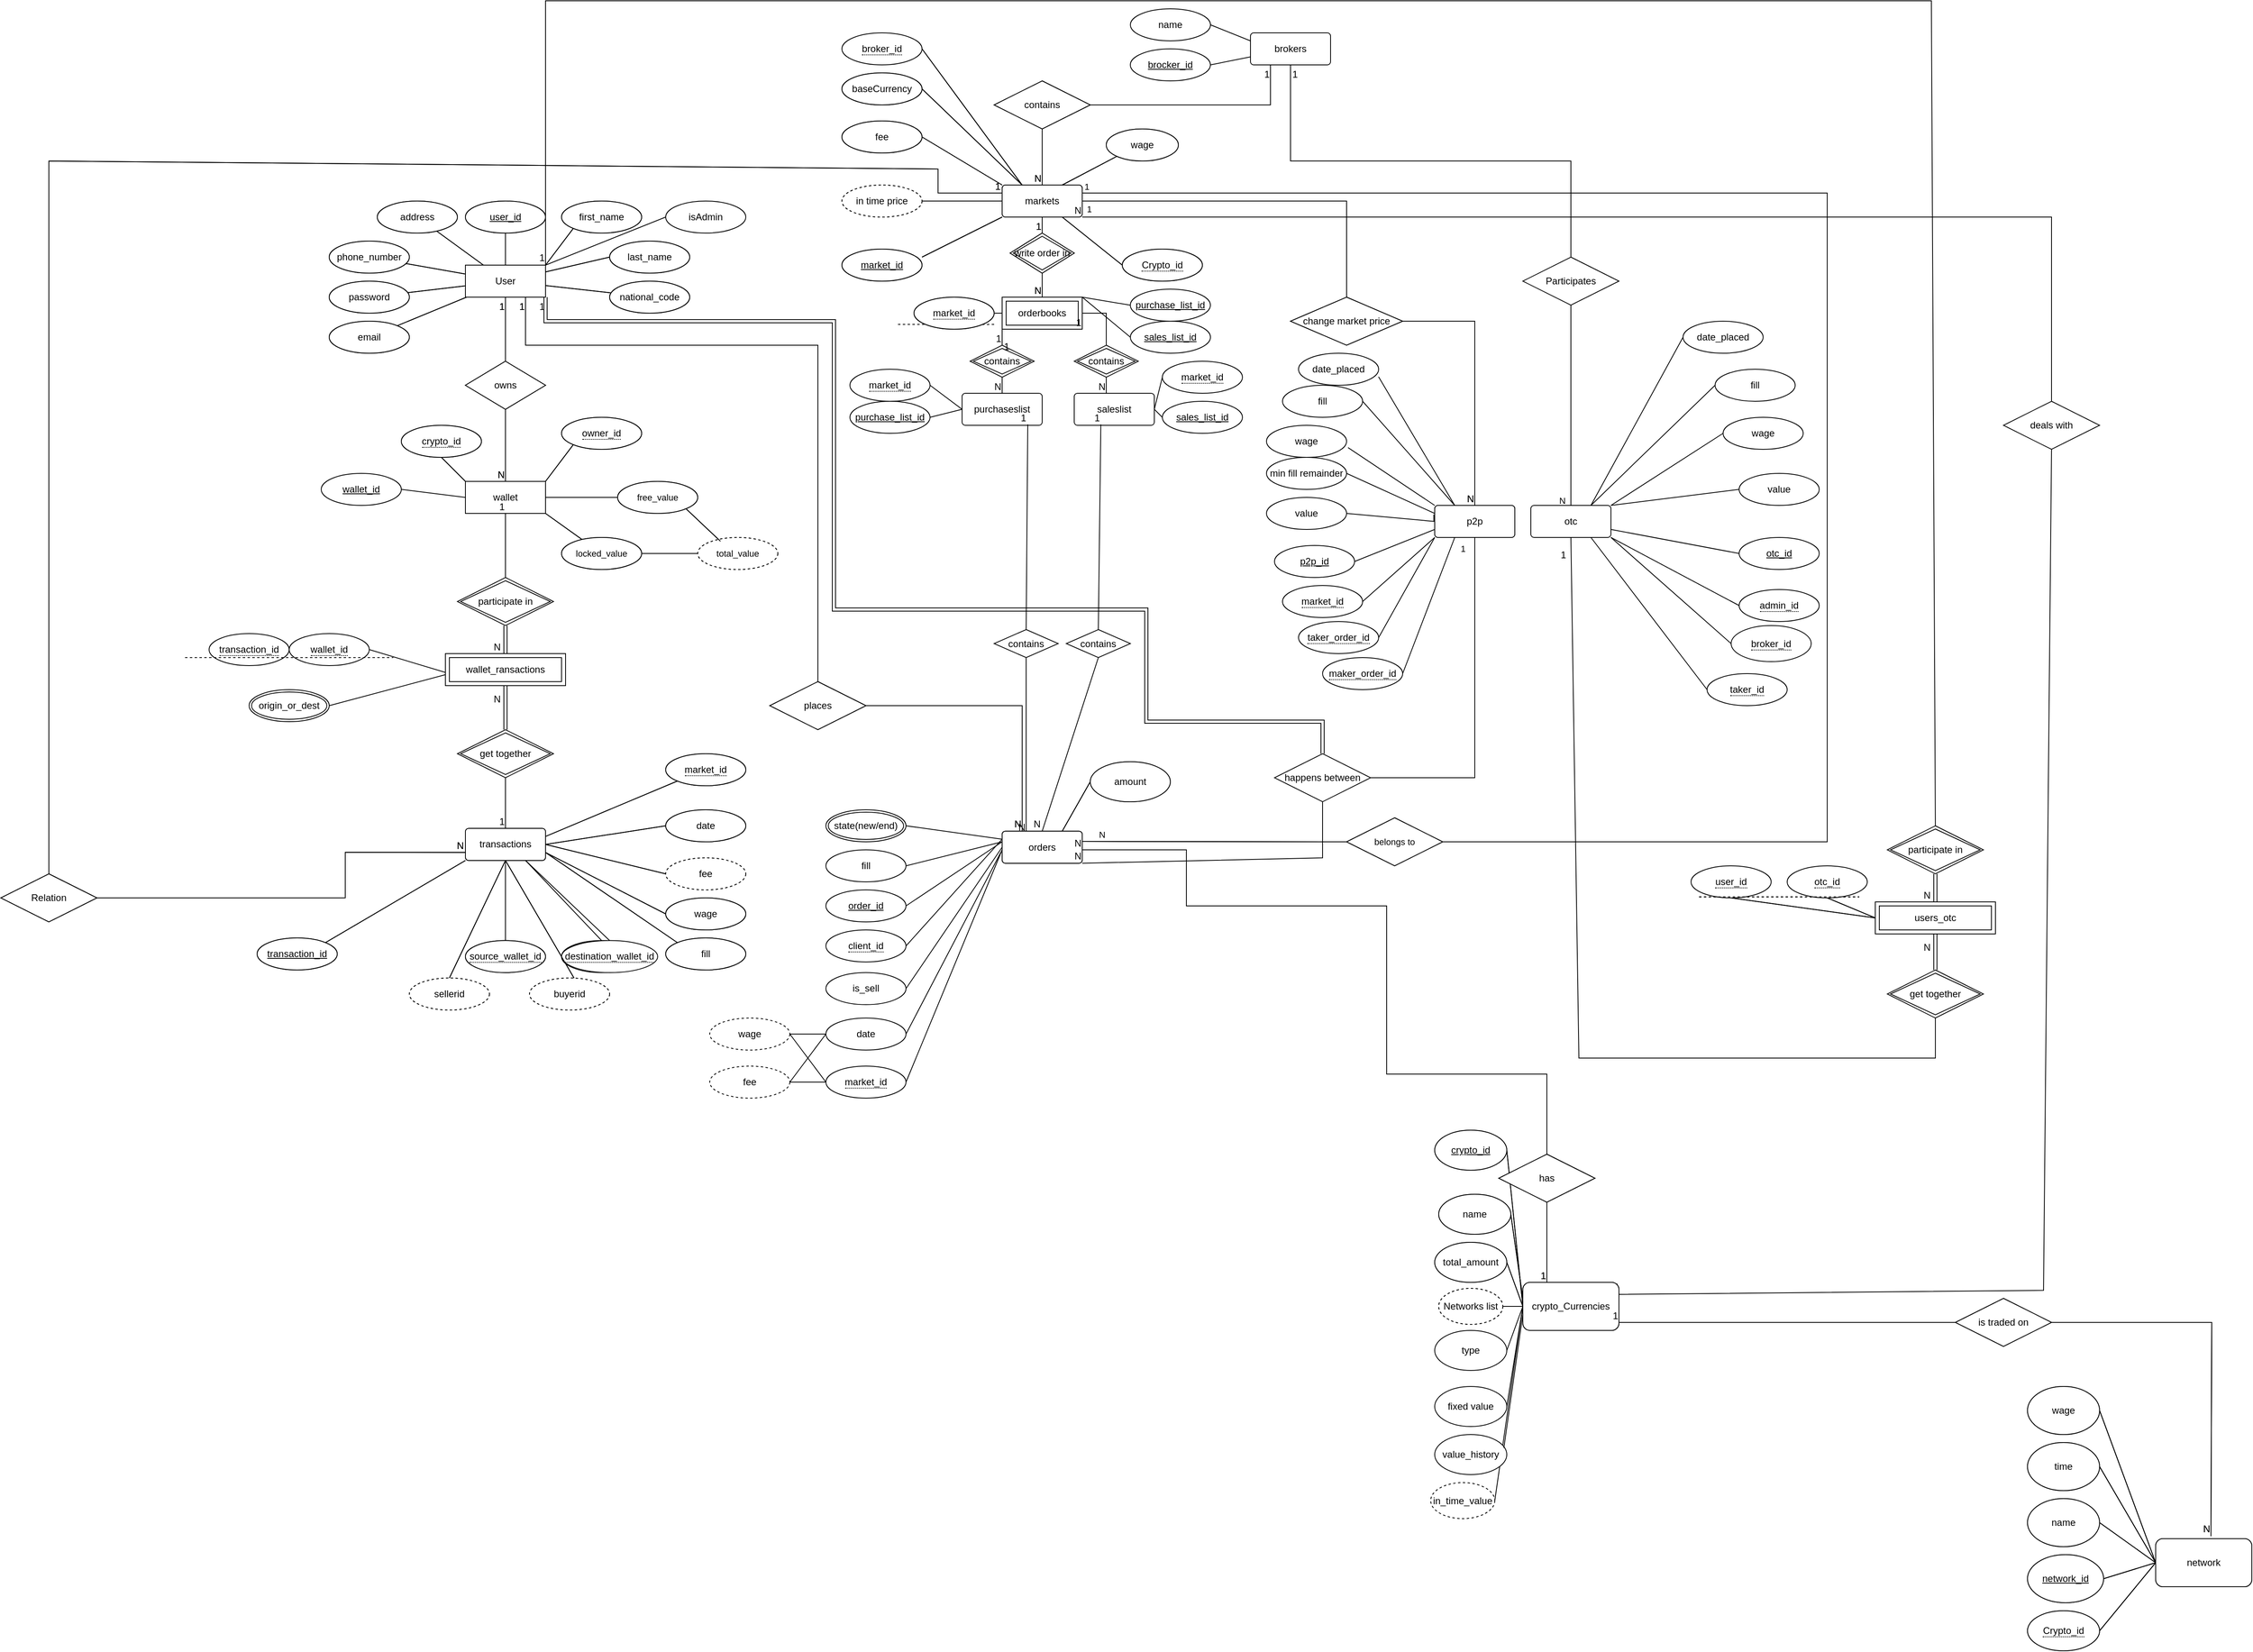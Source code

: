 <mxfile version="24.6.1" type="device">
  <diagram name="Page-1" id="jnOKVckQNVFstvvkUxbr">
    <mxGraphModel dx="4650" dy="3442" grid="1" gridSize="10" guides="1" tooltips="1" connect="1" arrows="1" fold="1" page="1" pageScale="1" pageWidth="850" pageHeight="1100" math="0" shadow="0">
      <root>
        <mxCell id="0" />
        <mxCell id="1" parent="0" />
        <mxCell id="Sv2SbO-_zFfv2_EVwnKn-1" value="" style="edgeStyle=none;rounded=0;orthogonalLoop=1;jettySize=auto;html=1;strokeColor=default;align=center;verticalAlign=middle;fontFamily=Helvetica;fontSize=11;fontColor=default;labelBackgroundColor=default;endArrow=none;endFill=0;" parent="1" source="Sv2SbO-_zFfv2_EVwnKn-8" target="Sv2SbO-_zFfv2_EVwnKn-13" edge="1">
          <mxGeometry relative="1" as="geometry" />
        </mxCell>
        <mxCell id="Sv2SbO-_zFfv2_EVwnKn-2" style="edgeStyle=none;rounded=0;orthogonalLoop=1;jettySize=auto;html=1;exitX=1;exitY=0;exitDx=0;exitDy=0;entryX=0;entryY=1;entryDx=0;entryDy=0;strokeColor=default;align=center;verticalAlign=middle;fontFamily=Helvetica;fontSize=11;fontColor=default;labelBackgroundColor=default;endArrow=none;endFill=0;" parent="1" source="Sv2SbO-_zFfv2_EVwnKn-8" target="Sv2SbO-_zFfv2_EVwnKn-11" edge="1">
          <mxGeometry relative="1" as="geometry" />
        </mxCell>
        <mxCell id="Sv2SbO-_zFfv2_EVwnKn-3" style="edgeStyle=none;rounded=0;orthogonalLoop=1;jettySize=auto;html=1;entryX=0;entryY=0.5;entryDx=0;entryDy=0;strokeColor=default;align=center;verticalAlign=middle;fontFamily=Helvetica;fontSize=11;fontColor=default;labelBackgroundColor=default;endArrow=none;endFill=0;" parent="1" source="Sv2SbO-_zFfv2_EVwnKn-8" target="Sv2SbO-_zFfv2_EVwnKn-12" edge="1">
          <mxGeometry relative="1" as="geometry" />
        </mxCell>
        <mxCell id="Sv2SbO-_zFfv2_EVwnKn-4" value="" style="edgeStyle=none;rounded=0;orthogonalLoop=1;jettySize=auto;html=1;strokeColor=default;align=center;verticalAlign=middle;fontFamily=Helvetica;fontSize=11;fontColor=default;labelBackgroundColor=default;endArrow=none;endFill=0;" parent="1" source="Sv2SbO-_zFfv2_EVwnKn-8" target="Sv2SbO-_zFfv2_EVwnKn-14" edge="1">
          <mxGeometry relative="1" as="geometry" />
        </mxCell>
        <mxCell id="Sv2SbO-_zFfv2_EVwnKn-5" value="" style="edgeStyle=none;rounded=0;orthogonalLoop=1;jettySize=auto;html=1;strokeColor=default;align=center;verticalAlign=middle;fontFamily=Helvetica;fontSize=11;fontColor=default;labelBackgroundColor=default;endArrow=none;endFill=0;" parent="1" source="Sv2SbO-_zFfv2_EVwnKn-8" target="Sv2SbO-_zFfv2_EVwnKn-17" edge="1">
          <mxGeometry relative="1" as="geometry" />
        </mxCell>
        <mxCell id="Sv2SbO-_zFfv2_EVwnKn-6" style="edgeStyle=none;rounded=0;orthogonalLoop=1;jettySize=auto;html=1;strokeColor=default;align=center;verticalAlign=middle;fontFamily=Helvetica;fontSize=11;fontColor=default;labelBackgroundColor=default;endArrow=none;endFill=0;" parent="1" source="Sv2SbO-_zFfv2_EVwnKn-8" target="Sv2SbO-_zFfv2_EVwnKn-16" edge="1">
          <mxGeometry relative="1" as="geometry" />
        </mxCell>
        <mxCell id="Sv2SbO-_zFfv2_EVwnKn-7" style="edgeStyle=none;rounded=0;orthogonalLoop=1;jettySize=auto;html=1;strokeColor=default;align=center;verticalAlign=middle;fontFamily=Helvetica;fontSize=11;fontColor=default;labelBackgroundColor=default;endArrow=none;endFill=0;" parent="1" source="Sv2SbO-_zFfv2_EVwnKn-8" target="Sv2SbO-_zFfv2_EVwnKn-15" edge="1">
          <mxGeometry relative="1" as="geometry" />
        </mxCell>
        <mxCell id="Sv2SbO-_zFfv2_EVwnKn-8" value="User" style="whiteSpace=wrap;html=1;align=center;" parent="1" vertex="1">
          <mxGeometry x="-1580" y="-1040" width="100" height="40" as="geometry" />
        </mxCell>
        <mxCell id="Sv2SbO-_zFfv2_EVwnKn-9" style="edgeStyle=orthogonalEdgeStyle;rounded=0;orthogonalLoop=1;jettySize=auto;html=1;exitX=0.5;exitY=1;exitDx=0;exitDy=0;entryX=0.5;entryY=0;entryDx=0;entryDy=0;endArrow=none;endFill=0;" parent="1" source="Sv2SbO-_zFfv2_EVwnKn-10" target="Sv2SbO-_zFfv2_EVwnKn-8" edge="1">
          <mxGeometry relative="1" as="geometry" />
        </mxCell>
        <mxCell id="Sv2SbO-_zFfv2_EVwnKn-10" value="user_&lt;span style=&quot;background-color: initial;&quot;&gt;id&lt;/span&gt;" style="ellipse;whiteSpace=wrap;html=1;align=center;fontStyle=4" parent="1" vertex="1">
          <mxGeometry x="-1580" y="-1120" width="100" height="40" as="geometry" />
        </mxCell>
        <mxCell id="Sv2SbO-_zFfv2_EVwnKn-11" value="first_name" style="ellipse;whiteSpace=wrap;html=1;align=center;" parent="1" vertex="1">
          <mxGeometry x="-1460" y="-1120" width="100" height="40" as="geometry" />
        </mxCell>
        <mxCell id="Sv2SbO-_zFfv2_EVwnKn-12" value="last_name" style="ellipse;whiteSpace=wrap;html=1;align=center;" parent="1" vertex="1">
          <mxGeometry x="-1400" y="-1070" width="100" height="40" as="geometry" />
        </mxCell>
        <mxCell id="Sv2SbO-_zFfv2_EVwnKn-13" value="national_code" style="ellipse;whiteSpace=wrap;html=1;align=center;" parent="1" vertex="1">
          <mxGeometry x="-1400" y="-1020" width="100" height="40" as="geometry" />
        </mxCell>
        <mxCell id="Sv2SbO-_zFfv2_EVwnKn-14" value="email" style="ellipse;whiteSpace=wrap;html=1;align=center;" parent="1" vertex="1">
          <mxGeometry x="-1750" y="-970" width="100" height="40" as="geometry" />
        </mxCell>
        <mxCell id="Sv2SbO-_zFfv2_EVwnKn-15" value="password" style="ellipse;whiteSpace=wrap;html=1;align=center;" parent="1" vertex="1">
          <mxGeometry x="-1750" y="-1020" width="100" height="40" as="geometry" />
        </mxCell>
        <mxCell id="Sv2SbO-_zFfv2_EVwnKn-16" value="phone_number" style="ellipse;whiteSpace=wrap;html=1;align=center;" parent="1" vertex="1">
          <mxGeometry x="-1750" y="-1070" width="100" height="40" as="geometry" />
        </mxCell>
        <mxCell id="Sv2SbO-_zFfv2_EVwnKn-17" value="address" style="ellipse;whiteSpace=wrap;html=1;align=center;" parent="1" vertex="1">
          <mxGeometry x="-1690" y="-1120" width="100" height="40" as="geometry" />
        </mxCell>
        <mxCell id="Sv2SbO-_zFfv2_EVwnKn-18" style="edgeStyle=none;rounded=0;orthogonalLoop=1;jettySize=auto;html=1;exitX=1;exitY=0;exitDx=0;exitDy=0;strokeColor=default;align=center;verticalAlign=middle;fontFamily=Helvetica;fontSize=11;fontColor=default;labelBackgroundColor=default;endArrow=none;endFill=0;entryX=0;entryY=1;entryDx=0;entryDy=0;" parent="1" target="Sv2SbO-_zFfv2_EVwnKn-68" edge="1">
          <mxGeometry relative="1" as="geometry">
            <mxPoint x="-1431.069" y="-811.862" as="targetPoint" />
            <mxPoint x="-1480" y="-770" as="sourcePoint" />
          </mxGeometry>
        </mxCell>
        <mxCell id="Sv2SbO-_zFfv2_EVwnKn-19" style="edgeStyle=none;rounded=0;orthogonalLoop=1;jettySize=auto;html=1;exitX=1;exitY=1;exitDx=0;exitDy=0;strokeColor=default;align=center;verticalAlign=middle;fontFamily=Helvetica;fontSize=11;fontColor=default;labelBackgroundColor=default;endArrow=none;endFill=0;" parent="1" target="Sv2SbO-_zFfv2_EVwnKn-24" edge="1">
          <mxGeometry relative="1" as="geometry">
            <mxPoint x="-1480" y="-730" as="sourcePoint" />
          </mxGeometry>
        </mxCell>
        <mxCell id="Sv2SbO-_zFfv2_EVwnKn-20" style="edgeStyle=none;rounded=0;orthogonalLoop=1;jettySize=auto;html=1;exitX=1;exitY=0.5;exitDx=0;exitDy=0;strokeColor=default;align=center;verticalAlign=middle;fontFamily=Helvetica;fontSize=11;fontColor=default;labelBackgroundColor=default;endArrow=none;endFill=0;" parent="1" target="Sv2SbO-_zFfv2_EVwnKn-22" edge="1">
          <mxGeometry relative="1" as="geometry">
            <mxPoint x="-1480" y="-750" as="sourcePoint" />
          </mxGeometry>
        </mxCell>
        <mxCell id="Sv2SbO-_zFfv2_EVwnKn-22" value="free_value" style="ellipse;whiteSpace=wrap;html=1;align=center;fontFamily=Helvetica;fontSize=11;fontColor=default;labelBackgroundColor=default;" parent="1" vertex="1">
          <mxGeometry x="-1390" y="-770" width="100" height="40" as="geometry" />
        </mxCell>
        <mxCell id="Sv2SbO-_zFfv2_EVwnKn-23" style="edgeStyle=none;rounded=0;orthogonalLoop=1;jettySize=auto;html=1;strokeColor=default;align=center;verticalAlign=middle;fontFamily=Helvetica;fontSize=11;fontColor=default;labelBackgroundColor=default;endArrow=none;endFill=0;" parent="1" source="Sv2SbO-_zFfv2_EVwnKn-24" target="Sv2SbO-_zFfv2_EVwnKn-25" edge="1">
          <mxGeometry relative="1" as="geometry" />
        </mxCell>
        <mxCell id="Sv2SbO-_zFfv2_EVwnKn-24" value="locked_value" style="ellipse;whiteSpace=wrap;html=1;align=center;fontFamily=Helvetica;fontSize=11;fontColor=default;labelBackgroundColor=default;" parent="1" vertex="1">
          <mxGeometry x="-1460" y="-700" width="100" height="40" as="geometry" />
        </mxCell>
        <mxCell id="Sv2SbO-_zFfv2_EVwnKn-25" value="total_value" style="ellipse;whiteSpace=wrap;html=1;align=center;dashed=1;fontFamily=Helvetica;fontSize=11;fontColor=default;labelBackgroundColor=default;" parent="1" vertex="1">
          <mxGeometry x="-1290" y="-700" width="100" height="40" as="geometry" />
        </mxCell>
        <mxCell id="Sv2SbO-_zFfv2_EVwnKn-26" style="edgeStyle=none;rounded=0;orthogonalLoop=1;jettySize=auto;html=1;exitX=1;exitY=1;exitDx=0;exitDy=0;entryX=0.284;entryY=0.12;entryDx=0;entryDy=0;entryPerimeter=0;strokeColor=default;align=center;verticalAlign=middle;fontFamily=Helvetica;fontSize=11;fontColor=default;labelBackgroundColor=default;endArrow=none;endFill=0;" parent="1" source="Sv2SbO-_zFfv2_EVwnKn-22" target="Sv2SbO-_zFfv2_EVwnKn-25" edge="1">
          <mxGeometry relative="1" as="geometry" />
        </mxCell>
        <mxCell id="Sv2SbO-_zFfv2_EVwnKn-27" value="owns" style="shape=rhombus;perimeter=rhombusPerimeter;whiteSpace=wrap;html=1;align=center;" parent="1" vertex="1">
          <mxGeometry x="-1580" y="-920" width="100" height="60" as="geometry" />
        </mxCell>
        <mxCell id="Sv2SbO-_zFfv2_EVwnKn-28" value="" style="endArrow=none;html=1;rounded=0;entryX=0.5;entryY=1;entryDx=0;entryDy=0;" parent="1" target="Sv2SbO-_zFfv2_EVwnKn-8" edge="1">
          <mxGeometry relative="1" as="geometry">
            <mxPoint x="-1530" y="-920" as="sourcePoint" />
            <mxPoint x="-1370" y="-770" as="targetPoint" />
          </mxGeometry>
        </mxCell>
        <mxCell id="Sv2SbO-_zFfv2_EVwnKn-29" value="1" style="resizable=0;html=1;whiteSpace=wrap;align=right;verticalAlign=bottom;" parent="Sv2SbO-_zFfv2_EVwnKn-28" connectable="0" vertex="1">
          <mxGeometry x="1" relative="1" as="geometry">
            <mxPoint y="20" as="offset" />
          </mxGeometry>
        </mxCell>
        <mxCell id="Sv2SbO-_zFfv2_EVwnKn-30" value="markets" style="rounded=1;arcSize=10;whiteSpace=wrap;html=1;align=center;" parent="1" vertex="1">
          <mxGeometry x="-910" y="-1140" width="100" height="40" as="geometry" />
        </mxCell>
        <mxCell id="Sv2SbO-_zFfv2_EVwnKn-33" value="&lt;span&gt;&lt;span data-dobid=&quot;hdw&quot;&gt;purchases&lt;/span&gt;&lt;/span&gt;list" style="rounded=1;arcSize=10;whiteSpace=wrap;html=1;align=center;" parent="1" vertex="1">
          <mxGeometry x="-960" y="-880" width="100" height="40" as="geometry" />
        </mxCell>
        <mxCell id="Sv2SbO-_zFfv2_EVwnKn-34" value="" style="endArrow=none;html=1;rounded=0;exitX=0.5;exitY=1;exitDx=0;exitDy=0;entryX=0.5;entryY=0;entryDx=0;entryDy=0;" parent="1" edge="1">
          <mxGeometry relative="1" as="geometry">
            <mxPoint x="-860" y="-1030" as="sourcePoint" />
            <mxPoint x="-860" y="-1000" as="targetPoint" />
          </mxGeometry>
        </mxCell>
        <mxCell id="Sv2SbO-_zFfv2_EVwnKn-35" value="N" style="resizable=0;html=1;whiteSpace=wrap;align=right;verticalAlign=bottom;" parent="Sv2SbO-_zFfv2_EVwnKn-34" connectable="0" vertex="1">
          <mxGeometry x="1" relative="1" as="geometry" />
        </mxCell>
        <mxCell id="Sv2SbO-_zFfv2_EVwnKn-38" value="" style="endArrow=none;html=1;rounded=0;exitX=0.5;exitY=0;exitDx=0;exitDy=0;entryX=0.5;entryY=1;entryDx=0;entryDy=0;" parent="1" target="Sv2SbO-_zFfv2_EVwnKn-30" edge="1">
          <mxGeometry relative="1" as="geometry">
            <mxPoint x="-860" y="-1080.0" as="sourcePoint" />
            <mxPoint x="-575" y="-1080" as="targetPoint" />
          </mxGeometry>
        </mxCell>
        <mxCell id="Sv2SbO-_zFfv2_EVwnKn-39" value="1" style="resizable=0;html=1;whiteSpace=wrap;align=right;verticalAlign=bottom;" parent="Sv2SbO-_zFfv2_EVwnKn-38" connectable="0" vertex="1">
          <mxGeometry x="1" relative="1" as="geometry">
            <mxPoint y="20" as="offset" />
          </mxGeometry>
        </mxCell>
        <mxCell id="Sv2SbO-_zFfv2_EVwnKn-53" value="" style="endArrow=none;html=1;rounded=0;exitX=1;exitY=0.5;exitDx=0;exitDy=0;entryX=0;entryY=0.5;entryDx=0;entryDy=0;" parent="1" source="Sv2SbO-_zFfv2_EVwnKn-56" target="Sv2SbO-_zFfv2_EVwnKn-30" edge="1">
          <mxGeometry relative="1" as="geometry">
            <mxPoint x="-1010" y="-1120" as="sourcePoint" />
            <mxPoint x="-740" y="-970" as="targetPoint" />
          </mxGeometry>
        </mxCell>
        <mxCell id="Sv2SbO-_zFfv2_EVwnKn-54" value="" style="endArrow=none;html=1;rounded=0;exitX=1;exitY=0.5;exitDx=0;exitDy=0;entryX=0.5;entryY=0;entryDx=0;entryDy=0;" parent="1" source="Sv2SbO-_zFfv2_EVwnKn-30" target="Sv2SbO-_zFfv2_EVwnKn-276" edge="1">
          <mxGeometry relative="1" as="geometry">
            <mxPoint x="-730" y="-1120.5" as="sourcePoint" />
            <mxPoint x="-475" y="-1000" as="targetPoint" />
            <Array as="points">
              <mxPoint x="-500" y="-1120" />
              <mxPoint x="-480" y="-1120" />
            </Array>
          </mxGeometry>
        </mxCell>
        <mxCell id="Sv2SbO-_zFfv2_EVwnKn-55" value="" style="endArrow=none;html=1;rounded=0;entryX=0.5;entryY=0;entryDx=0;entryDy=0;exitX=1;exitY=0.5;exitDx=0;exitDy=0;" parent="1" source="Sv2SbO-_zFfv2_EVwnKn-276" edge="1">
          <mxGeometry relative="1" as="geometry">
            <mxPoint x="-400" y="-970" as="sourcePoint" />
            <mxPoint x="-320" y="-740" as="targetPoint" />
            <Array as="points">
              <mxPoint x="-320" y="-970" />
            </Array>
          </mxGeometry>
        </mxCell>
        <mxCell id="Sv2SbO-_zFfv2_EVwnKn-56" value="in time price" style="ellipse;whiteSpace=wrap;html=1;align=center;dashed=1;" parent="1" vertex="1">
          <mxGeometry x="-1110" y="-1140" width="100" height="40" as="geometry" />
        </mxCell>
        <mxCell id="Sv2SbO-_zFfv2_EVwnKn-57" value="" style="endArrow=none;html=1;rounded=0;exitX=1;exitY=0.5;exitDx=0;exitDy=0;entryX=0;entryY=1;entryDx=0;entryDy=0;" parent="1" target="Sv2SbO-_zFfv2_EVwnKn-30" edge="1">
          <mxGeometry relative="1" as="geometry">
            <mxPoint x="-1010" y="-1050" as="sourcePoint" />
            <mxPoint x="-700" y="-1000" as="targetPoint" />
          </mxGeometry>
        </mxCell>
        <mxCell id="Sv2SbO-_zFfv2_EVwnKn-58" value="market_id" style="ellipse;whiteSpace=wrap;html=1;align=center;fontStyle=4;" parent="1" vertex="1">
          <mxGeometry x="-1110" y="-1060" width="100" height="40" as="geometry" />
        </mxCell>
        <mxCell id="Sv2SbO-_zFfv2_EVwnKn-59" value="places" style="shape=rhombus;perimeter=rhombusPerimeter;whiteSpace=wrap;html=1;align=center;" parent="1" vertex="1">
          <mxGeometry x="-1200" y="-520" width="120" height="60" as="geometry" />
        </mxCell>
        <mxCell id="Sv2SbO-_zFfv2_EVwnKn-60" value="&lt;span style=&quot;border-bottom: 1px dotted&quot;&gt;market_id&lt;br&gt;&lt;/span&gt;" style="ellipse;whiteSpace=wrap;html=1;align=center;" parent="1" vertex="1">
          <mxGeometry x="-1020" y="-1000" width="100" height="40" as="geometry" />
        </mxCell>
        <mxCell id="Sv2SbO-_zFfv2_EVwnKn-61" value="" style="endArrow=none;html=1;rounded=0;exitX=1;exitY=0.5;exitDx=0;exitDy=0;entryX=0;entryY=0.5;entryDx=0;entryDy=0;" parent="1" source="Sv2SbO-_zFfv2_EVwnKn-60" edge="1">
          <mxGeometry relative="1" as="geometry">
            <mxPoint x="-830" y="-1060" as="sourcePoint" />
            <mxPoint x="-910" y="-980" as="targetPoint" />
          </mxGeometry>
        </mxCell>
        <mxCell id="Sv2SbO-_zFfv2_EVwnKn-64" value="" style="endArrow=none;html=1;rounded=0;entryX=0.75;entryY=1;entryDx=0;entryDy=0;exitX=0.5;exitY=0;exitDx=0;exitDy=0;edgeStyle=orthogonalEdgeStyle;" parent="1" source="Sv2SbO-_zFfv2_EVwnKn-59" target="Sv2SbO-_zFfv2_EVwnKn-8" edge="1">
          <mxGeometry relative="1" as="geometry">
            <mxPoint x="-1320" y="-740" as="sourcePoint" />
            <mxPoint x="-1160" y="-740" as="targetPoint" />
            <Array as="points">
              <mxPoint x="-1140" y="-940" />
              <mxPoint x="-1505" y="-940" />
            </Array>
          </mxGeometry>
        </mxCell>
        <mxCell id="Sv2SbO-_zFfv2_EVwnKn-65" value="1" style="resizable=0;html=1;whiteSpace=wrap;align=right;verticalAlign=bottom;" parent="Sv2SbO-_zFfv2_EVwnKn-64" connectable="0" vertex="1">
          <mxGeometry x="1" relative="1" as="geometry">
            <mxPoint y="20" as="offset" />
          </mxGeometry>
        </mxCell>
        <mxCell id="Sv2SbO-_zFfv2_EVwnKn-66" value="" style="endArrow=none;html=1;rounded=0;entryX=0.25;entryY=0;entryDx=0;entryDy=0;exitX=1;exitY=0.5;exitDx=0;exitDy=0;edgeStyle=orthogonalEdgeStyle;" parent="1" source="Sv2SbO-_zFfv2_EVwnKn-59" target="Sv2SbO-_zFfv2_EVwnKn-71" edge="1">
          <mxGeometry relative="1" as="geometry">
            <mxPoint x="-1330" y="-550" as="sourcePoint" />
            <mxPoint x="-910.0" y="-413.28" as="targetPoint" />
            <Array as="points">
              <mxPoint x="-885" y="-490" />
            </Array>
          </mxGeometry>
        </mxCell>
        <mxCell id="Sv2SbO-_zFfv2_EVwnKn-67" value="N" style="resizable=0;html=1;whiteSpace=wrap;align=right;verticalAlign=bottom;" parent="Sv2SbO-_zFfv2_EVwnKn-66" connectable="0" vertex="1">
          <mxGeometry x="1" relative="1" as="geometry" />
        </mxCell>
        <mxCell id="Sv2SbO-_zFfv2_EVwnKn-68" value="&lt;span style=&quot;border-bottom: 1px dotted&quot;&gt;owner_id&lt;/span&gt;" style="ellipse;whiteSpace=wrap;html=1;align=center;" parent="1" vertex="1">
          <mxGeometry x="-1460" y="-850" width="100" height="40" as="geometry" />
        </mxCell>
        <mxCell id="Sv2SbO-_zFfv2_EVwnKn-71" value="orders" style="rounded=1;arcSize=10;whiteSpace=wrap;html=1;align=center;" parent="1" vertex="1">
          <mxGeometry x="-910" y="-333.28" width="100" height="40" as="geometry" />
        </mxCell>
        <mxCell id="Sv2SbO-_zFfv2_EVwnKn-76" value="" style="endArrow=none;html=1;rounded=0;exitX=1;exitY=0.5;exitDx=0;exitDy=0;entryX=0;entryY=0.25;entryDx=0;entryDy=0;" parent="1" source="Sv2SbO-_zFfv2_EVwnKn-77" target="Sv2SbO-_zFfv2_EVwnKn-429" edge="1">
          <mxGeometry relative="1" as="geometry">
            <mxPoint x="-984.645" y="-54.142" as="sourcePoint" />
            <mxPoint x="-910" y="-100.0" as="targetPoint" />
          </mxGeometry>
        </mxCell>
        <mxCell id="Sv2SbO-_zFfv2_EVwnKn-77" value="&lt;div&gt;&lt;span style=&quot;border-bottom: 1px dotted&quot;&gt;client_id&lt;/span&gt;&lt;/div&gt;&lt;div&gt;&lt;span style=&quot;border-bottom: 1px dotted&quot;&gt;&lt;/span&gt;&lt;/div&gt;" style="ellipse;whiteSpace=wrap;html=1;align=center;" parent="1" vertex="1">
          <mxGeometry x="-1130" y="-210" width="100" height="40" as="geometry" />
        </mxCell>
        <mxCell id="Sv2SbO-_zFfv2_EVwnKn-81" value="wage" style="ellipse;whiteSpace=wrap;html=1;align=center;dashed=1;" parent="1" vertex="1">
          <mxGeometry x="-1275" y="-100" width="100" height="40" as="geometry" />
        </mxCell>
        <mxCell id="Sv2SbO-_zFfv2_EVwnKn-82" value="&lt;span style=&quot;border-bottom: 1px dotted&quot;&gt;market_id&lt;br&gt;&lt;/span&gt;" style="ellipse;whiteSpace=wrap;html=1;align=center;" parent="1" vertex="1">
          <mxGeometry x="-1130" y="-40" width="100" height="40" as="geometry" />
        </mxCell>
        <mxCell id="Sv2SbO-_zFfv2_EVwnKn-85" value="&lt;div&gt;date&lt;/div&gt;" style="ellipse;whiteSpace=wrap;html=1;align=center;" parent="1" vertex="1">
          <mxGeometry x="-1130" y="-100" width="100" height="40" as="geometry" />
        </mxCell>
        <mxCell id="Sv2SbO-_zFfv2_EVwnKn-88" value="fee" style="ellipse;whiteSpace=wrap;html=1;align=center;dashed=1;" parent="1" vertex="1">
          <mxGeometry x="-1275" y="-40.0" width="100" height="40" as="geometry" />
        </mxCell>
        <mxCell id="Sv2SbO-_zFfv2_EVwnKn-89" value="belongs to" style="shape=rhombus;perimeter=rhombusPerimeter;whiteSpace=wrap;html=1;align=center;fontFamily=Helvetica;fontSize=11;fontColor=default;labelBackgroundColor=default;" parent="1" vertex="1">
          <mxGeometry x="-480" y="-350" width="120" height="60" as="geometry" />
        </mxCell>
        <mxCell id="Sv2SbO-_zFfv2_EVwnKn-90" value="" style="endArrow=none;html=1;rounded=0;strokeColor=default;align=center;verticalAlign=middle;fontFamily=Helvetica;fontSize=11;fontColor=default;labelBackgroundColor=default;entryX=1.003;entryY=0.32;entryDx=0;entryDy=0;exitX=0;exitY=0.5;exitDx=0;exitDy=0;entryPerimeter=0;" parent="1" source="Sv2SbO-_zFfv2_EVwnKn-89" target="Sv2SbO-_zFfv2_EVwnKn-71" edge="1">
          <mxGeometry relative="1" as="geometry">
            <mxPoint x="-660" y="-330" as="sourcePoint" />
            <mxPoint x="-500" y="-330" as="targetPoint" />
          </mxGeometry>
        </mxCell>
        <mxCell id="Sv2SbO-_zFfv2_EVwnKn-91" value="N" style="resizable=0;html=1;whiteSpace=wrap;align=right;verticalAlign=bottom;fontFamily=Helvetica;fontSize=11;fontColor=default;labelBackgroundColor=default;" parent="Sv2SbO-_zFfv2_EVwnKn-90" connectable="0" vertex="1">
          <mxGeometry x="1" relative="1" as="geometry">
            <mxPoint x="30" as="offset" />
          </mxGeometry>
        </mxCell>
        <mxCell id="Sv2SbO-_zFfv2_EVwnKn-92" value="" style="endArrow=none;html=1;rounded=0;strokeColor=default;align=center;verticalAlign=middle;fontFamily=Helvetica;fontSize=11;fontColor=default;labelBackgroundColor=default;exitX=1;exitY=0.5;exitDx=0;exitDy=0;entryX=1;entryY=0.25;entryDx=0;entryDy=0;edgeStyle=orthogonalEdgeStyle;" parent="1" source="Sv2SbO-_zFfv2_EVwnKn-89" target="Sv2SbO-_zFfv2_EVwnKn-30" edge="1">
          <mxGeometry relative="1" as="geometry">
            <mxPoint x="-390" y="-230" as="sourcePoint" />
            <mxPoint x="-230" y="-230" as="targetPoint" />
            <Array as="points">
              <mxPoint x="120" y="-320" />
              <mxPoint x="120" y="-1130" />
            </Array>
          </mxGeometry>
        </mxCell>
        <mxCell id="Sv2SbO-_zFfv2_EVwnKn-93" value="1" style="resizable=0;html=1;whiteSpace=wrap;align=right;verticalAlign=bottom;fontFamily=Helvetica;fontSize=11;fontColor=default;labelBackgroundColor=default;" parent="Sv2SbO-_zFfv2_EVwnKn-92" connectable="0" vertex="1">
          <mxGeometry x="1" relative="1" as="geometry">
            <mxPoint x="10" as="offset" />
          </mxGeometry>
        </mxCell>
        <mxCell id="Sv2SbO-_zFfv2_EVwnKn-94" value="1" style="resizable=0;html=1;whiteSpace=wrap;align=right;verticalAlign=bottom;fontFamily=Helvetica;fontSize=11;fontColor=default;labelBackgroundColor=default;" parent="1" connectable="0" vertex="1">
          <mxGeometry x="-789.913" y="-1120" as="geometry">
            <mxPoint x="-7" y="18" as="offset" />
          </mxGeometry>
        </mxCell>
        <mxCell id="Sv2SbO-_zFfv2_EVwnKn-95" value="transactions" style="rounded=1;arcSize=10;whiteSpace=wrap;html=1;align=center;" parent="1" vertex="1">
          <mxGeometry x="-1580" y="-336.72" width="100" height="40" as="geometry" />
        </mxCell>
        <mxCell id="Sv2SbO-_zFfv2_EVwnKn-96" value="fill" style="ellipse;whiteSpace=wrap;html=1;align=center;" parent="1" vertex="1">
          <mxGeometry x="-1330" y="-200.0" width="100" height="40" as="geometry" />
        </mxCell>
        <mxCell id="Sv2SbO-_zFfv2_EVwnKn-97" value="date" style="ellipse;whiteSpace=wrap;html=1;align=center;" parent="1" vertex="1">
          <mxGeometry x="-1330" y="-360" width="100" height="40" as="geometry" />
        </mxCell>
        <mxCell id="Sv2SbO-_zFfv2_EVwnKn-98" value="trans_id" style="ellipse;whiteSpace=wrap;html=1;align=center;fontStyle=4;" parent="1" vertex="1">
          <mxGeometry x="-1840" y="-200" width="100" height="40" as="geometry" />
        </mxCell>
        <mxCell id="Sv2SbO-_zFfv2_EVwnKn-99" value="&lt;span style=&quot;border-bottom: 1px dotted&quot;&gt;origin_wallet_id&lt;br&gt;&lt;/span&gt;" style="ellipse;whiteSpace=wrap;html=1;align=center;" parent="1" vertex="1">
          <mxGeometry x="-1580" y="-196.72" width="100" height="40" as="geometry" />
        </mxCell>
        <mxCell id="Sv2SbO-_zFfv2_EVwnKn-100" value="&lt;span style=&quot;border-bottom: 1px dotted&quot;&gt;dest_wallet_id&lt;br&gt;&lt;/span&gt;" style="ellipse;whiteSpace=wrap;html=1;align=center;" parent="1" vertex="1">
          <mxGeometry x="-1460" y="-196.72" width="100" height="40" as="geometry" />
        </mxCell>
        <mxCell id="Sv2SbO-_zFfv2_EVwnKn-102" value="" style="endArrow=none;html=1;rounded=0;exitX=0.5;exitY=0;exitDx=0;exitDy=0;entryX=0.5;entryY=1;entryDx=0;entryDy=0;" parent="1" source="Sv2SbO-_zFfv2_EVwnKn-99" target="Sv2SbO-_zFfv2_EVwnKn-95" edge="1">
          <mxGeometry relative="1" as="geometry">
            <mxPoint x="-1630" y="-326.72" as="sourcePoint" />
            <mxPoint x="-1470" y="-326.72" as="targetPoint" />
          </mxGeometry>
        </mxCell>
        <mxCell id="Sv2SbO-_zFfv2_EVwnKn-103" value="" style="endArrow=none;html=1;rounded=0;exitX=0.75;exitY=1;exitDx=0;exitDy=0;entryX=0.5;entryY=0;entryDx=0;entryDy=0;" parent="1" source="Sv2SbO-_zFfv2_EVwnKn-95" target="Sv2SbO-_zFfv2_EVwnKn-100" edge="1">
          <mxGeometry relative="1" as="geometry">
            <mxPoint x="-1630" y="-326.72" as="sourcePoint" />
            <mxPoint x="-1470" y="-326.72" as="targetPoint" />
          </mxGeometry>
        </mxCell>
        <mxCell id="Sv2SbO-_zFfv2_EVwnKn-104" value="" style="endArrow=none;html=1;rounded=0;exitX=1;exitY=0.75;exitDx=0;exitDy=0;entryX=0;entryY=0;entryDx=0;entryDy=0;" parent="1" source="Sv2SbO-_zFfv2_EVwnKn-95" target="Sv2SbO-_zFfv2_EVwnKn-96" edge="1">
          <mxGeometry relative="1" as="geometry">
            <mxPoint x="-1630" y="-326.72" as="sourcePoint" />
            <mxPoint x="-1470" y="-326.72" as="targetPoint" />
          </mxGeometry>
        </mxCell>
        <mxCell id="Sv2SbO-_zFfv2_EVwnKn-105" value="" style="endArrow=none;html=1;rounded=0;exitX=1;exitY=0.5;exitDx=0;exitDy=0;entryX=0;entryY=0.5;entryDx=0;entryDy=0;" parent="1" source="Sv2SbO-_zFfv2_EVwnKn-95" edge="1">
          <mxGeometry relative="1" as="geometry">
            <mxPoint x="-1400" y="-326.72" as="sourcePoint" />
            <mxPoint x="-1330" y="-280" as="targetPoint" />
          </mxGeometry>
        </mxCell>
        <mxCell id="Sv2SbO-_zFfv2_EVwnKn-106" value="" style="endArrow=none;html=1;rounded=0;exitX=1;exitY=0.5;exitDx=0;exitDy=0;entryX=0;entryY=0.5;entryDx=0;entryDy=0;" parent="1" source="Sv2SbO-_zFfv2_EVwnKn-95" target="Sv2SbO-_zFfv2_EVwnKn-97" edge="1">
          <mxGeometry relative="1" as="geometry">
            <mxPoint x="-1400" y="-326.72" as="sourcePoint" />
            <mxPoint x="-1240" y="-326.72" as="targetPoint" />
          </mxGeometry>
        </mxCell>
        <mxCell id="Sv2SbO-_zFfv2_EVwnKn-107" value="" style="endArrow=none;html=1;rounded=0;exitX=0;exitY=1;exitDx=0;exitDy=0;entryX=1;entryY=0;entryDx=0;entryDy=0;" parent="1" source="Sv2SbO-_zFfv2_EVwnKn-95" target="Sv2SbO-_zFfv2_EVwnKn-98" edge="1">
          <mxGeometry relative="1" as="geometry">
            <mxPoint x="-1540" y="-326.72" as="sourcePoint" />
            <mxPoint x="-1650" y="-316.72" as="targetPoint" />
          </mxGeometry>
        </mxCell>
        <mxCell id="Sv2SbO-_zFfv2_EVwnKn-120" value="fee" style="ellipse;whiteSpace=wrap;html=1;align=center;" parent="1" vertex="1">
          <mxGeometry x="-1110" y="-1220" width="100" height="40" as="geometry" />
        </mxCell>
        <mxCell id="Sv2SbO-_zFfv2_EVwnKn-121" value="" style="endArrow=none;html=1;rounded=0;exitX=1;exitY=0.5;exitDx=0;exitDy=0;entryX=0;entryY=0;entryDx=0;entryDy=0;" parent="1" source="Sv2SbO-_zFfv2_EVwnKn-120" target="Sv2SbO-_zFfv2_EVwnKn-30" edge="1">
          <mxGeometry relative="1" as="geometry">
            <mxPoint x="-680" y="-1040" as="sourcePoint" />
            <mxPoint x="-520" y="-1040" as="targetPoint" />
          </mxGeometry>
        </mxCell>
        <mxCell id="Sv2SbO-_zFfv2_EVwnKn-122" value="" style="endArrow=none;html=1;rounded=0;exitX=0;exitY=0.5;exitDx=0;exitDy=0;entryX=1;entryY=0.5;entryDx=0;entryDy=0;" parent="1" source="Sv2SbO-_zFfv2_EVwnKn-82" target="Sv2SbO-_zFfv2_EVwnKn-81" edge="1">
          <mxGeometry relative="1" as="geometry">
            <mxPoint x="-1150" y="-20" as="sourcePoint" />
            <mxPoint x="-1190" y="-80" as="targetPoint" />
          </mxGeometry>
        </mxCell>
        <mxCell id="Sv2SbO-_zFfv2_EVwnKn-123" value="" style="endArrow=none;html=1;rounded=0;exitX=0;exitY=0.5;exitDx=0;exitDy=0;entryX=1;entryY=0.5;entryDx=0;entryDy=0;" parent="1" source="Sv2SbO-_zFfv2_EVwnKn-85" target="Sv2SbO-_zFfv2_EVwnKn-81" edge="1">
          <mxGeometry relative="1" as="geometry">
            <mxPoint x="-1055" y="-143.28" as="sourcePoint" />
            <mxPoint x="-1190" y="-80" as="targetPoint" />
          </mxGeometry>
        </mxCell>
        <mxCell id="Sv2SbO-_zFfv2_EVwnKn-124" value="" style="endArrow=none;html=1;rounded=0;exitX=0;exitY=0.5;exitDx=0;exitDy=0;entryX=1;entryY=0.5;entryDx=0;entryDy=0;" parent="1" source="Sv2SbO-_zFfv2_EVwnKn-85" target="Sv2SbO-_zFfv2_EVwnKn-88" edge="1">
          <mxGeometry relative="1" as="geometry">
            <mxPoint x="-1065" y="-153.28" as="sourcePoint" />
            <mxPoint x="-905" y="-153.28" as="targetPoint" />
          </mxGeometry>
        </mxCell>
        <mxCell id="Sv2SbO-_zFfv2_EVwnKn-125" value="" style="endArrow=none;html=1;rounded=0;exitX=0;exitY=0.5;exitDx=0;exitDy=0;entryX=1;entryY=0.5;entryDx=0;entryDy=0;" parent="1" source="Sv2SbO-_zFfv2_EVwnKn-82" target="Sv2SbO-_zFfv2_EVwnKn-88" edge="1">
          <mxGeometry relative="1" as="geometry">
            <mxPoint x="-1130" y="-10" as="sourcePoint" />
            <mxPoint x="-1170" y="-20" as="targetPoint" />
          </mxGeometry>
        </mxCell>
        <mxCell id="Sv2SbO-_zFfv2_EVwnKn-126" value="brokers" style="rounded=1;arcSize=10;whiteSpace=wrap;html=1;align=center;" parent="1" vertex="1">
          <mxGeometry x="-600" y="-1330" width="100" height="40" as="geometry" />
        </mxCell>
        <mxCell id="Sv2SbO-_zFfv2_EVwnKn-127" value="contains" style="shape=rhombus;perimeter=rhombusPerimeter;whiteSpace=wrap;html=1;align=center;" parent="1" vertex="1">
          <mxGeometry x="-920" y="-1270" width="120" height="60" as="geometry" />
        </mxCell>
        <mxCell id="Sv2SbO-_zFfv2_EVwnKn-128" value="" style="endArrow=none;html=1;rounded=0;exitX=0.5;exitY=1;exitDx=0;exitDy=0;entryX=0.5;entryY=0;entryDx=0;entryDy=0;" parent="1" source="Sv2SbO-_zFfv2_EVwnKn-127" target="Sv2SbO-_zFfv2_EVwnKn-30" edge="1">
          <mxGeometry relative="1" as="geometry">
            <mxPoint x="-220" y="-1080" as="sourcePoint" />
            <mxPoint x="-60" y="-1080" as="targetPoint" />
          </mxGeometry>
        </mxCell>
        <mxCell id="Sv2SbO-_zFfv2_EVwnKn-129" value="N" style="resizable=0;html=1;whiteSpace=wrap;align=right;verticalAlign=bottom;" parent="Sv2SbO-_zFfv2_EVwnKn-128" connectable="0" vertex="1">
          <mxGeometry x="1" relative="1" as="geometry" />
        </mxCell>
        <mxCell id="Sv2SbO-_zFfv2_EVwnKn-130" value="" style="endArrow=none;html=1;rounded=0;exitX=1;exitY=0.5;exitDx=0;exitDy=0;entryX=0.25;entryY=1;entryDx=0;entryDy=0;" parent="1" source="Sv2SbO-_zFfv2_EVwnKn-127" target="Sv2SbO-_zFfv2_EVwnKn-126" edge="1">
          <mxGeometry relative="1" as="geometry">
            <mxPoint x="-220" y="-1080" as="sourcePoint" />
            <mxPoint x="-60" y="-1080" as="targetPoint" />
            <Array as="points">
              <mxPoint x="-575" y="-1240" />
            </Array>
          </mxGeometry>
        </mxCell>
        <mxCell id="Sv2SbO-_zFfv2_EVwnKn-131" value="1" style="resizable=0;html=1;whiteSpace=wrap;align=right;verticalAlign=bottom;" parent="Sv2SbO-_zFfv2_EVwnKn-130" connectable="0" vertex="1">
          <mxGeometry x="1" relative="1" as="geometry">
            <mxPoint y="20" as="offset" />
          </mxGeometry>
        </mxCell>
        <mxCell id="Sv2SbO-_zFfv2_EVwnKn-132" value="" style="endArrow=none;html=1;rounded=0;exitX=0.75;exitY=1;exitDx=0;exitDy=0;entryX=0;entryY=0.5;entryDx=0;entryDy=0;" parent="1" source="Sv2SbO-_zFfv2_EVwnKn-30" edge="1">
          <mxGeometry width="50" height="50" relative="1" as="geometry">
            <mxPoint x="-940" y="-1090" as="sourcePoint" />
            <mxPoint x="-760" y="-1040" as="targetPoint" />
          </mxGeometry>
        </mxCell>
        <mxCell id="Sv2SbO-_zFfv2_EVwnKn-135" value="&lt;span style=&quot;border-bottom: 1px dotted&quot;&gt;market_id&lt;br&gt;&lt;/span&gt;" style="ellipse;whiteSpace=wrap;html=1;align=center;" parent="1" vertex="1">
          <mxGeometry x="-1330" y="-430" width="100" height="40" as="geometry" />
        </mxCell>
        <mxCell id="Sv2SbO-_zFfv2_EVwnKn-136" value="" style="endArrow=none;html=1;rounded=0;exitX=1;exitY=0.25;exitDx=0;exitDy=0;entryX=0;entryY=1;entryDx=0;entryDy=0;" parent="1" source="Sv2SbO-_zFfv2_EVwnKn-95" target="Sv2SbO-_zFfv2_EVwnKn-135" edge="1">
          <mxGeometry relative="1" as="geometry">
            <mxPoint x="-1090" y="-400" as="sourcePoint" />
            <mxPoint x="-930" y="-400" as="targetPoint" />
          </mxGeometry>
        </mxCell>
        <mxCell id="Sv2SbO-_zFfv2_EVwnKn-137" value="Relationship" style="shape=rhombus;perimeter=rhombusPerimeter;whiteSpace=wrap;html=1;align=center;" parent="1" vertex="1">
          <mxGeometry x="-2160" y="-280" width="120" height="60" as="geometry" />
        </mxCell>
        <mxCell id="Sv2SbO-_zFfv2_EVwnKn-138" value="" style="endArrow=none;html=1;rounded=0;entryX=0;entryY=0.75;entryDx=0;entryDy=0;exitX=1;exitY=0.5;exitDx=0;exitDy=0;" parent="1" source="Sv2SbO-_zFfv2_EVwnKn-137" target="Sv2SbO-_zFfv2_EVwnKn-95" edge="1">
          <mxGeometry relative="1" as="geometry">
            <mxPoint x="-2040" y="-236.72" as="sourcePoint" />
            <mxPoint x="-1630" y="-300" as="targetPoint" />
            <Array as="points">
              <mxPoint x="-1730" y="-250" />
              <mxPoint x="-1730" y="-307" />
            </Array>
          </mxGeometry>
        </mxCell>
        <mxCell id="Sv2SbO-_zFfv2_EVwnKn-139" value="N" style="resizable=0;html=1;whiteSpace=wrap;align=right;verticalAlign=bottom;" parent="Sv2SbO-_zFfv2_EVwnKn-138" connectable="0" vertex="1">
          <mxGeometry x="1" relative="1" as="geometry" />
        </mxCell>
        <mxCell id="Sv2SbO-_zFfv2_EVwnKn-140" value="" style="endArrow=none;html=1;rounded=0;exitX=0.5;exitY=0;exitDx=0;exitDy=0;entryX=0;entryY=0.25;entryDx=0;entryDy=0;" parent="1" source="Sv2SbO-_zFfv2_EVwnKn-137" target="Sv2SbO-_zFfv2_EVwnKn-30" edge="1">
          <mxGeometry relative="1" as="geometry">
            <mxPoint x="-1170" y="-290" as="sourcePoint" />
            <mxPoint x="-2100" y="-1190" as="targetPoint" />
            <Array as="points">
              <mxPoint x="-2100" y="-770" />
              <mxPoint x="-2100" y="-1170" />
              <mxPoint x="-990" y="-1160" />
              <mxPoint x="-990" y="-1130" />
            </Array>
          </mxGeometry>
        </mxCell>
        <mxCell id="Sv2SbO-_zFfv2_EVwnKn-141" value="1" style="resizable=0;html=1;whiteSpace=wrap;align=right;verticalAlign=bottom;" parent="Sv2SbO-_zFfv2_EVwnKn-140" connectable="0" vertex="1">
          <mxGeometry x="1" relative="1" as="geometry" />
        </mxCell>
        <mxCell id="Sv2SbO-_zFfv2_EVwnKn-142" value="Participates" style="shape=rhombus;perimeter=rhombusPerimeter;whiteSpace=wrap;html=1;align=center;" parent="1" vertex="1">
          <mxGeometry x="-260" y="-1050" width="120" height="60" as="geometry" />
        </mxCell>
        <mxCell id="Sv2SbO-_zFfv2_EVwnKn-144" value="" style="endArrow=none;html=1;rounded=0;entryX=0.5;entryY=1;entryDx=0;entryDy=0;exitX=0.5;exitY=0;exitDx=0;exitDy=0;" parent="1" source="Sv2SbO-_zFfv2_EVwnKn-142" target="Sv2SbO-_zFfv2_EVwnKn-126" edge="1">
          <mxGeometry relative="1" as="geometry">
            <mxPoint x="-70" y="-1070" as="sourcePoint" />
            <mxPoint x="90" y="-1070" as="targetPoint" />
            <Array as="points">
              <mxPoint x="-200" y="-1170" />
              <mxPoint x="-290" y="-1170" />
              <mxPoint x="-525" y="-1170" />
              <mxPoint x="-550" y="-1170" />
            </Array>
          </mxGeometry>
        </mxCell>
        <mxCell id="Sv2SbO-_zFfv2_EVwnKn-145" value="1" style="resizable=0;html=1;whiteSpace=wrap;align=right;verticalAlign=bottom;" parent="Sv2SbO-_zFfv2_EVwnKn-144" connectable="0" vertex="1">
          <mxGeometry x="1" relative="1" as="geometry">
            <mxPoint x="10" y="20" as="offset" />
          </mxGeometry>
        </mxCell>
        <mxCell id="Sv2SbO-_zFfv2_EVwnKn-146" value="amount" style="ellipse;whiteSpace=wrap;html=1;" parent="1" vertex="1">
          <mxGeometry x="-800" y="-420" width="100" height="50" as="geometry" />
        </mxCell>
        <mxCell id="Sv2SbO-_zFfv2_EVwnKn-147" value="" style="endArrow=none;html=1;rounded=0;entryX=0;entryY=0.5;entryDx=0;entryDy=0;exitX=0.75;exitY=0;exitDx=0;exitDy=0;" parent="1" source="Sv2SbO-_zFfv2_EVwnKn-71" target="Sv2SbO-_zFfv2_EVwnKn-146" edge="1">
          <mxGeometry width="50" height="50" relative="1" as="geometry">
            <mxPoint x="-840" y="-340" as="sourcePoint" />
            <mxPoint x="-790" y="-390" as="targetPoint" />
          </mxGeometry>
        </mxCell>
        <mxCell id="Sv2SbO-_zFfv2_EVwnKn-148" value="sellerid" style="ellipse;whiteSpace=wrap;html=1;align=center;dashed=1;" parent="1" vertex="1">
          <mxGeometry x="-1650" y="-150" width="100" height="40" as="geometry" />
        </mxCell>
        <mxCell id="Sv2SbO-_zFfv2_EVwnKn-149" value="buyerid" style="ellipse;whiteSpace=wrap;html=1;align=center;dashed=1;" parent="1" vertex="1">
          <mxGeometry x="-1500" y="-150" width="100" height="40" as="geometry" />
        </mxCell>
        <mxCell id="Sv2SbO-_zFfv2_EVwnKn-150" value="" style="endArrow=none;html=1;rounded=0;exitX=0.5;exitY=0;exitDx=0;exitDy=0;entryX=0.5;entryY=1;entryDx=0;entryDy=0;" parent="1" source="Sv2SbO-_zFfv2_EVwnKn-148" target="Sv2SbO-_zFfv2_EVwnKn-95" edge="1">
          <mxGeometry width="50" height="50" relative="1" as="geometry">
            <mxPoint x="-1450" y="-250" as="sourcePoint" />
            <mxPoint x="-1530" y="-290" as="targetPoint" />
          </mxGeometry>
        </mxCell>
        <mxCell id="Sv2SbO-_zFfv2_EVwnKn-151" value="" style="endArrow=none;html=1;rounded=0;exitX=0.5;exitY=1;exitDx=0;exitDy=0;entryX=0.556;entryY=0.003;entryDx=0;entryDy=0;entryPerimeter=0;" parent="1" source="Sv2SbO-_zFfv2_EVwnKn-95" target="Sv2SbO-_zFfv2_EVwnKn-149" edge="1">
          <mxGeometry width="50" height="50" relative="1" as="geometry">
            <mxPoint x="-1450" y="-250" as="sourcePoint" />
            <mxPoint x="-1400" y="-300" as="targetPoint" />
          </mxGeometry>
        </mxCell>
        <mxCell id="Sv2SbO-_zFfv2_EVwnKn-154" value="" style="endArrow=none;html=1;rounded=0;exitX=0.5;exitY=1;exitDx=0;exitDy=0;entryX=0;entryY=0;entryDx=0;entryDy=0;" parent="1" source="Sv2SbO-_zFfv2_EVwnKn-188" edge="1">
          <mxGeometry width="50" height="50" relative="1" as="geometry">
            <mxPoint x="-1610.0" y="-880" as="sourcePoint" />
            <mxPoint x="-1580" y="-770" as="targetPoint" />
          </mxGeometry>
        </mxCell>
        <mxCell id="Sv2SbO-_zFfv2_EVwnKn-155" value="total_amount" style="ellipse;whiteSpace=wrap;html=1;" parent="1" vertex="1">
          <mxGeometry x="-370" y="180" width="90" height="50" as="geometry" />
        </mxCell>
        <mxCell id="Sv2SbO-_zFfv2_EVwnKn-156" value="crypto_Currencies" style="rounded=1;whiteSpace=wrap;html=1;" parent="1" vertex="1">
          <mxGeometry x="-260" y="230" width="120" height="60" as="geometry" />
        </mxCell>
        <mxCell id="Sv2SbO-_zFfv2_EVwnKn-167" value="" style="endArrow=none;html=1;rounded=0;entryX=0;entryY=0.5;entryDx=0;entryDy=0;exitX=1;exitY=0.5;exitDx=0;exitDy=0;" parent="1" source="Sv2SbO-_zFfv2_EVwnKn-155" target="Sv2SbO-_zFfv2_EVwnKn-156" edge="1">
          <mxGeometry width="50" height="50" relative="1" as="geometry">
            <mxPoint x="-160" y="400" as="sourcePoint" />
            <mxPoint x="-110" y="350" as="targetPoint" />
          </mxGeometry>
        </mxCell>
        <mxCell id="Sv2SbO-_zFfv2_EVwnKn-168" value="" style="endArrow=none;html=1;rounded=0;entryX=1;entryY=0.5;entryDx=0;entryDy=0;exitX=0;exitY=0.5;exitDx=0;exitDy=0;" parent="1" source="Sv2SbO-_zFfv2_EVwnKn-156" edge="1">
          <mxGeometry width="50" height="50" relative="1" as="geometry">
            <mxPoint x="-250" y="320" as="sourcePoint" />
            <mxPoint x="-285" y="260" as="targetPoint" />
          </mxGeometry>
        </mxCell>
        <mxCell id="Sv2SbO-_zFfv2_EVwnKn-169" value="Networks list" style="ellipse;whiteSpace=wrap;html=1;align=center;dashed=1;" parent="1" vertex="1">
          <mxGeometry x="-365" y="237.5" width="80" height="45" as="geometry" />
        </mxCell>
        <mxCell id="Sv2SbO-_zFfv2_EVwnKn-170" value="&lt;u&gt;id&lt;/u&gt;" style="ellipse;whiteSpace=wrap;html=1;" parent="1" vertex="1">
          <mxGeometry x="-370" y="40" width="90" height="50" as="geometry" />
        </mxCell>
        <mxCell id="Sv2SbO-_zFfv2_EVwnKn-171" value="" style="endArrow=none;html=1;rounded=0;exitX=1;exitY=0.5;exitDx=0;exitDy=0;" parent="1" source="Sv2SbO-_zFfv2_EVwnKn-170" edge="1">
          <mxGeometry width="50" height="50" relative="1" as="geometry">
            <mxPoint x="-390" y="160" as="sourcePoint" />
            <mxPoint x="-260" y="260" as="targetPoint" />
          </mxGeometry>
        </mxCell>
        <mxCell id="Sv2SbO-_zFfv2_EVwnKn-172" value="name" style="ellipse;whiteSpace=wrap;html=1;" parent="1" vertex="1">
          <mxGeometry x="-365" y="120" width="90" height="50" as="geometry" />
        </mxCell>
        <mxCell id="Sv2SbO-_zFfv2_EVwnKn-173" value="" style="endArrow=none;html=1;rounded=0;exitX=1;exitY=0.5;exitDx=0;exitDy=0;" parent="1" source="Sv2SbO-_zFfv2_EVwnKn-172" edge="1">
          <mxGeometry width="50" height="50" relative="1" as="geometry">
            <mxPoint x="-310" y="320" as="sourcePoint" />
            <mxPoint x="-260" y="250" as="targetPoint" />
          </mxGeometry>
        </mxCell>
        <mxCell id="Sv2SbO-_zFfv2_EVwnKn-178" value="baseCurrency" style="ellipse;whiteSpace=wrap;html=1;align=center;" parent="1" vertex="1">
          <mxGeometry x="-1110" y="-1280" width="100" height="40" as="geometry" />
        </mxCell>
        <mxCell id="Sv2SbO-_zFfv2_EVwnKn-179" value="" style="endArrow=none;html=1;rounded=0;entryX=1;entryY=0.5;entryDx=0;entryDy=0;exitX=0.25;exitY=0;exitDx=0;exitDy=0;" parent="1" source="Sv2SbO-_zFfv2_EVwnKn-30" target="Sv2SbO-_zFfv2_EVwnKn-178" edge="1">
          <mxGeometry width="50" height="50" relative="1" as="geometry">
            <mxPoint x="-910" y="-1140" as="sourcePoint" />
            <mxPoint x="-1140" y="-1230" as="targetPoint" />
          </mxGeometry>
        </mxCell>
        <mxCell id="Sv2SbO-_zFfv2_EVwnKn-181" value="" style="endArrow=none;html=1;rounded=0;entryX=1;entryY=0.5;entryDx=0;entryDy=0;exitX=0.25;exitY=0;exitDx=0;exitDy=0;" parent="1" source="Sv2SbO-_zFfv2_EVwnKn-30" edge="1">
          <mxGeometry width="50" height="50" relative="1" as="geometry">
            <mxPoint x="-1190" y="-1180" as="sourcePoint" />
            <mxPoint x="-1010.0" y="-1310" as="targetPoint" />
          </mxGeometry>
        </mxCell>
        <mxCell id="Sv2SbO-_zFfv2_EVwnKn-183" value="" style="endArrow=none;html=1;rounded=0;exitX=0.5;exitY=1;exitDx=0;exitDy=0;entryX=0.5;entryY=0;entryDx=0;entryDy=0;" parent="1" source="Sv2SbO-_zFfv2_EVwnKn-27" edge="1">
          <mxGeometry relative="1" as="geometry">
            <mxPoint x="-1420" y="-610" as="sourcePoint" />
            <mxPoint x="-1530" y="-770" as="targetPoint" />
          </mxGeometry>
        </mxCell>
        <mxCell id="Sv2SbO-_zFfv2_EVwnKn-184" value="N" style="resizable=0;html=1;whiteSpace=wrap;align=right;verticalAlign=bottom;" parent="Sv2SbO-_zFfv2_EVwnKn-183" connectable="0" vertex="1">
          <mxGeometry x="1" relative="1" as="geometry" />
        </mxCell>
        <mxCell id="Sv2SbO-_zFfv2_EVwnKn-188" value="&lt;span style=&quot;border-bottom: 1px dotted&quot;&gt;crypto_id&lt;br&gt;&lt;/span&gt;" style="ellipse;whiteSpace=wrap;html=1;align=center;" parent="1" vertex="1">
          <mxGeometry x="-1660" y="-840" width="100" height="40" as="geometry" />
        </mxCell>
        <mxCell id="Sv2SbO-_zFfv2_EVwnKn-191" value="has" style="shape=rhombus;perimeter=rhombusPerimeter;whiteSpace=wrap;html=1;align=center;" parent="1" vertex="1">
          <mxGeometry x="-290" y="70" width="120" height="60" as="geometry" />
        </mxCell>
        <mxCell id="Sv2SbO-_zFfv2_EVwnKn-192" value="" style="endArrow=none;html=1;rounded=0;exitX=0.5;exitY=0;exitDx=0;exitDy=0;" parent="1" source="Sv2SbO-_zFfv2_EVwnKn-191" edge="1">
          <mxGeometry relative="1" as="geometry">
            <mxPoint x="-770" y="-220" as="sourcePoint" />
            <mxPoint x="-810" y="-310" as="targetPoint" />
            <Array as="points">
              <mxPoint x="-230" y="-30" />
              <mxPoint x="-430" y="-30" />
              <mxPoint x="-430" y="-240" />
              <mxPoint x="-680" y="-240" />
              <mxPoint x="-680" y="-310" />
            </Array>
          </mxGeometry>
        </mxCell>
        <mxCell id="Sv2SbO-_zFfv2_EVwnKn-193" value="N" style="resizable=0;html=1;whiteSpace=wrap;align=right;verticalAlign=bottom;" parent="Sv2SbO-_zFfv2_EVwnKn-192" connectable="0" vertex="1">
          <mxGeometry x="1" relative="1" as="geometry" />
        </mxCell>
        <mxCell id="Sv2SbO-_zFfv2_EVwnKn-194" value="" style="endArrow=none;html=1;rounded=0;entryX=0.25;entryY=0;entryDx=0;entryDy=0;exitX=0.5;exitY=1;exitDx=0;exitDy=0;" parent="1" source="Sv2SbO-_zFfv2_EVwnKn-191" target="Sv2SbO-_zFfv2_EVwnKn-156" edge="1">
          <mxGeometry relative="1" as="geometry">
            <mxPoint x="-670" y="-60" as="sourcePoint" />
            <mxPoint x="-510" y="-60" as="targetPoint" />
          </mxGeometry>
        </mxCell>
        <mxCell id="Sv2SbO-_zFfv2_EVwnKn-195" value="1" style="resizable=0;html=1;whiteSpace=wrap;align=right;verticalAlign=bottom;" parent="Sv2SbO-_zFfv2_EVwnKn-194" connectable="0" vertex="1">
          <mxGeometry x="1" relative="1" as="geometry" />
        </mxCell>
        <mxCell id="Sv2SbO-_zFfv2_EVwnKn-196" value="deals with" style="shape=rhombus;perimeter=rhombusPerimeter;whiteSpace=wrap;html=1;align=center;" parent="1" vertex="1">
          <mxGeometry x="340" y="-870" width="120" height="60" as="geometry" />
        </mxCell>
        <mxCell id="Sv2SbO-_zFfv2_EVwnKn-197" value="" style="endArrow=none;html=1;rounded=0;exitX=0.5;exitY=1;exitDx=0;exitDy=0;entryX=1;entryY=0.25;entryDx=0;entryDy=0;" parent="1" source="Sv2SbO-_zFfv2_EVwnKn-196" target="Sv2SbO-_zFfv2_EVwnKn-514" edge="1">
          <mxGeometry relative="1" as="geometry">
            <mxPoint x="110" y="-310" as="sourcePoint" />
            <mxPoint x="-120" y="250" as="targetPoint" />
            <Array as="points">
              <mxPoint x="390" y="240" />
            </Array>
          </mxGeometry>
        </mxCell>
        <mxCell id="Sv2SbO-_zFfv2_EVwnKn-198" value="N" style="resizable=0;html=1;whiteSpace=wrap;align=right;verticalAlign=bottom;" parent="Sv2SbO-_zFfv2_EVwnKn-197" connectable="0" vertex="1">
          <mxGeometry x="1" relative="1" as="geometry" />
        </mxCell>
        <mxCell id="Sv2SbO-_zFfv2_EVwnKn-213" value="is traded on" style="shape=rhombus;perimeter=rhombusPerimeter;whiteSpace=wrap;html=1;align=center;" parent="1" vertex="1">
          <mxGeometry x="280" y="250" width="120" height="60" as="geometry" />
        </mxCell>
        <mxCell id="Sv2SbO-_zFfv2_EVwnKn-214" value="" style="resizable=0;html=1;whiteSpace=wrap;align=right;verticalAlign=bottom;" parent="1" connectable="0" vertex="1">
          <mxGeometry x="-370" y="-720" as="geometry" />
        </mxCell>
        <mxCell id="Sv2SbO-_zFfv2_EVwnKn-215" value="N" style="resizable=0;html=1;whiteSpace=wrap;align=right;verticalAlign=bottom;" parent="1" connectable="0" vertex="1">
          <mxGeometry x="-320" y="-740.0" as="geometry" />
        </mxCell>
        <mxCell id="Sv2SbO-_zFfv2_EVwnKn-216" value="value" style="ellipse;whiteSpace=wrap;html=1;align=center;" parent="1" vertex="1">
          <mxGeometry x="-580" y="-750" width="100" height="40" as="geometry" />
        </mxCell>
        <mxCell id="Sv2SbO-_zFfv2_EVwnKn-217" value="min fill remainder" style="ellipse;whiteSpace=wrap;html=1;align=center;" parent="1" vertex="1">
          <mxGeometry x="-580" y="-800" width="100" height="40" as="geometry" />
        </mxCell>
        <mxCell id="Sv2SbO-_zFfv2_EVwnKn-218" value="" style="endArrow=none;html=1;rounded=0;exitX=0;exitY=0.5;exitDx=0;exitDy=0;entryX=1;entryY=0.5;entryDx=0;entryDy=0;" parent="1" target="Sv2SbO-_zFfv2_EVwnKn-216" edge="1" source="Sv2SbO-_zFfv2_EVwnKn-635">
          <mxGeometry relative="1" as="geometry">
            <mxPoint x="-270" y="-720" as="sourcePoint" />
            <mxPoint x="90" y="-780" as="targetPoint" />
          </mxGeometry>
        </mxCell>
        <mxCell id="Sv2SbO-_zFfv2_EVwnKn-219" value="" style="endArrow=none;html=1;rounded=0;exitX=0;exitY=0.25;exitDx=0;exitDy=0;entryX=1;entryY=0.5;entryDx=0;entryDy=0;" parent="1" source="Sv2SbO-_zFfv2_EVwnKn-635" target="Sv2SbO-_zFfv2_EVwnKn-217" edge="1">
          <mxGeometry relative="1" as="geometry">
            <mxPoint x="-270" y="-710" as="sourcePoint" />
            <mxPoint x="90" y="-780" as="targetPoint" />
          </mxGeometry>
        </mxCell>
        <mxCell id="Sv2SbO-_zFfv2_EVwnKn-226" value="" style="resizable=0;html=1;whiteSpace=wrap;align=right;verticalAlign=bottom;" parent="1" connectable="0" vertex="1">
          <mxGeometry x="-294.999" y="-740.043" as="geometry">
            <mxPoint x="6" y="6" as="offset" />
          </mxGeometry>
        </mxCell>
        <mxCell id="Sv2SbO-_zFfv2_EVwnKn-227" value="&lt;u&gt;p2p_id&lt;/u&gt;" style="ellipse;whiteSpace=wrap;html=1;align=center;" parent="1" vertex="1">
          <mxGeometry x="-570" y="-690" width="100" height="40" as="geometry" />
        </mxCell>
        <mxCell id="Sv2SbO-_zFfv2_EVwnKn-228" value="" style="endArrow=none;html=1;rounded=0;exitX=0;exitY=0.75;exitDx=0;exitDy=0;entryX=1;entryY=0.5;entryDx=0;entryDy=0;" parent="1" source="Sv2SbO-_zFfv2_EVwnKn-635" target="Sv2SbO-_zFfv2_EVwnKn-227" edge="1">
          <mxGeometry relative="1" as="geometry">
            <mxPoint x="-270" y="-700" as="sourcePoint" />
            <mxPoint x="-330" y="-800" as="targetPoint" />
          </mxGeometry>
        </mxCell>
        <mxCell id="Sv2SbO-_zFfv2_EVwnKn-259" value="write order in" style="shape=rhombus;double=1;perimeter=rhombusPerimeter;whiteSpace=wrap;html=1;align=center;" parent="1" vertex="1">
          <mxGeometry x="-900" y="-1080" width="80" height="50" as="geometry" />
        </mxCell>
        <mxCell id="Sv2SbO-_zFfv2_EVwnKn-268" value="orderbooks" style="shape=ext;margin=3;double=1;whiteSpace=wrap;html=1;align=center;" parent="1" vertex="1">
          <mxGeometry x="-910" y="-1000" width="100" height="40" as="geometry" />
        </mxCell>
        <mxCell id="Sv2SbO-_zFfv2_EVwnKn-271" value="purchase_list_id" style="ellipse;whiteSpace=wrap;html=1;align=center;fontStyle=4;" parent="1" vertex="1">
          <mxGeometry x="-1100" y="-870" width="100" height="40" as="geometry" />
        </mxCell>
        <mxCell id="Sv2SbO-_zFfv2_EVwnKn-273" value="" style="endArrow=none;dashed=1;html=1;rounded=0;entryX=1;entryY=1;entryDx=0;entryDy=0;" parent="1" target="Sv2SbO-_zFfv2_EVwnKn-60" edge="1">
          <mxGeometry width="50" height="50" relative="1" as="geometry">
            <mxPoint x="-1040" y="-966" as="sourcePoint" />
            <mxPoint x="-800" y="-960" as="targetPoint" />
          </mxGeometry>
        </mxCell>
        <mxCell id="Sv2SbO-_zFfv2_EVwnKn-275" value="trades" style="rounded=1;arcSize=10;whiteSpace=wrap;html=1;align=center;" parent="1" vertex="1">
          <mxGeometry x="-370" y="-740" width="100" height="40" as="geometry" />
        </mxCell>
        <mxCell id="Sv2SbO-_zFfv2_EVwnKn-276" value="change market price" style="shape=rhombus;perimeter=rhombusPerimeter;whiteSpace=wrap;html=1;align=center;" parent="1" vertex="1">
          <mxGeometry x="-550" y="-1000" width="140" height="60" as="geometry" />
        </mxCell>
        <mxCell id="Sv2SbO-_zFfv2_EVwnKn-277" value="&lt;div&gt;happens between&lt;/div&gt;" style="shape=rhombus;perimeter=rhombusPerimeter;whiteSpace=wrap;html=1;align=center;" parent="1" vertex="1">
          <mxGeometry x="-570" y="-430" width="120" height="60" as="geometry" />
        </mxCell>
        <mxCell id="Sv2SbO-_zFfv2_EVwnKn-278" value="wage" style="ellipse;whiteSpace=wrap;html=1;align=center;" parent="1" vertex="1">
          <mxGeometry x="-1330" y="-250" width="100" height="40" as="geometry" />
        </mxCell>
        <mxCell id="Sv2SbO-_zFfv2_EVwnKn-279" value="" style="endArrow=none;html=1;rounded=0;exitX=1;exitY=0.75;exitDx=0;exitDy=0;entryX=0;entryY=0.5;entryDx=0;entryDy=0;" parent="1" source="Sv2SbO-_zFfv2_EVwnKn-95" target="Sv2SbO-_zFfv2_EVwnKn-278" edge="1">
          <mxGeometry relative="1" as="geometry">
            <mxPoint x="-1500" y="-440" as="sourcePoint" />
            <mxPoint x="-1340" y="-440" as="targetPoint" />
          </mxGeometry>
        </mxCell>
        <mxCell id="Sv2SbO-_zFfv2_EVwnKn-280" value="wage" style="ellipse;whiteSpace=wrap;html=1;align=center;" parent="1" vertex="1">
          <mxGeometry x="-780" y="-1210" width="90" height="40" as="geometry" />
        </mxCell>
        <mxCell id="Sv2SbO-_zFfv2_EVwnKn-281" value="" style="endArrow=none;html=1;rounded=0;exitX=0.75;exitY=0;exitDx=0;exitDy=0;entryX=0;entryY=1;entryDx=0;entryDy=0;" parent="1" source="Sv2SbO-_zFfv2_EVwnKn-30" target="Sv2SbO-_zFfv2_EVwnKn-280" edge="1">
          <mxGeometry relative="1" as="geometry">
            <mxPoint x="-1090" y="-1170" as="sourcePoint" />
            <mxPoint x="-930" y="-1170" as="targetPoint" />
          </mxGeometry>
        </mxCell>
        <mxCell id="Sv2SbO-_zFfv2_EVwnKn-284" value="wage" style="ellipse;whiteSpace=wrap;html=1;align=center;" parent="1" vertex="1">
          <mxGeometry x="-580" y="-840" width="100" height="40" as="geometry" />
        </mxCell>
        <mxCell id="Sv2SbO-_zFfv2_EVwnKn-285" value="" style="endArrow=none;html=1;rounded=0;exitX=0;exitY=0;exitDx=0;exitDy=0;entryX=1.018;entryY=0.696;entryDx=0;entryDy=0;entryPerimeter=0;" parent="1" source="Sv2SbO-_zFfv2_EVwnKn-635" target="Sv2SbO-_zFfv2_EVwnKn-284" edge="1">
          <mxGeometry relative="1" as="geometry">
            <mxPoint x="-340" y="-710" as="sourcePoint" />
            <mxPoint x="-180" y="-710" as="targetPoint" />
          </mxGeometry>
        </mxCell>
        <mxCell id="Sv2SbO-_zFfv2_EVwnKn-288" value="network" style="rounded=1;whiteSpace=wrap;html=1;" parent="1" vertex="1">
          <mxGeometry x="530" y="550" width="120" height="60" as="geometry" />
        </mxCell>
        <mxCell id="Sv2SbO-_zFfv2_EVwnKn-289" value="name" style="ellipse;whiteSpace=wrap;html=1;" parent="1" vertex="1">
          <mxGeometry x="370" y="500" width="90" height="60" as="geometry" />
        </mxCell>
        <mxCell id="Sv2SbO-_zFfv2_EVwnKn-290" value="&lt;u&gt;network_id&lt;/u&gt;" style="ellipse;whiteSpace=wrap;html=1;" parent="1" vertex="1">
          <mxGeometry x="370" y="570" width="95" height="60" as="geometry" />
        </mxCell>
        <mxCell id="Sv2SbO-_zFfv2_EVwnKn-291" value="" style="endArrow=none;html=1;rounded=0;exitX=1;exitY=0.5;exitDx=0;exitDy=0;" parent="1" source="Sv2SbO-_zFfv2_EVwnKn-290" edge="1">
          <mxGeometry width="50" height="50" relative="1" as="geometry">
            <mxPoint x="570" y="600" as="sourcePoint" />
            <mxPoint x="530" y="580" as="targetPoint" />
          </mxGeometry>
        </mxCell>
        <mxCell id="Sv2SbO-_zFfv2_EVwnKn-292" value="" style="endArrow=none;html=1;rounded=0;exitX=1;exitY=0.5;exitDx=0;exitDy=0;entryX=0;entryY=0.5;entryDx=0;entryDy=0;" parent="1" source="Sv2SbO-_zFfv2_EVwnKn-289" target="Sv2SbO-_zFfv2_EVwnKn-288" edge="1">
          <mxGeometry width="50" height="50" relative="1" as="geometry">
            <mxPoint x="570" y="600" as="sourcePoint" />
            <mxPoint x="620" y="550" as="targetPoint" />
          </mxGeometry>
        </mxCell>
        <mxCell id="Sv2SbO-_zFfv2_EVwnKn-293" value="" style="endArrow=none;html=1;rounded=0;exitX=1;exitY=0.5;exitDx=0;exitDy=0;entryX=0;entryY=0.5;entryDx=0;entryDy=0;" parent="1" source="Sv2SbO-_zFfv2_EVwnKn-296" target="Sv2SbO-_zFfv2_EVwnKn-288" edge="1">
          <mxGeometry width="50" height="50" relative="1" as="geometry">
            <mxPoint x="470" y="670" as="sourcePoint" />
            <mxPoint x="620" y="550" as="targetPoint" />
          </mxGeometry>
        </mxCell>
        <mxCell id="Sv2SbO-_zFfv2_EVwnKn-294" value="time" style="ellipse;whiteSpace=wrap;html=1;" parent="1" vertex="1">
          <mxGeometry x="370" y="430" width="90" height="60" as="geometry" />
        </mxCell>
        <mxCell id="Sv2SbO-_zFfv2_EVwnKn-295" value="wage" style="ellipse;whiteSpace=wrap;html=1;" parent="1" vertex="1">
          <mxGeometry x="370" y="360" width="90" height="60" as="geometry" />
        </mxCell>
        <mxCell id="Sv2SbO-_zFfv2_EVwnKn-296" value="&lt;span style=&quot;border-bottom: 1px dotted&quot;&gt;Crypto_id&lt;/span&gt;" style="ellipse;whiteSpace=wrap;html=1;align=center;" parent="1" vertex="1">
          <mxGeometry x="370" y="640" width="90" height="50" as="geometry" />
        </mxCell>
        <mxCell id="Sv2SbO-_zFfv2_EVwnKn-297" value="" style="endArrow=none;html=1;rounded=0;exitX=1;exitY=0.5;exitDx=0;exitDy=0;" parent="1" source="Sv2SbO-_zFfv2_EVwnKn-294" edge="1">
          <mxGeometry width="50" height="50" relative="1" as="geometry">
            <mxPoint x="470" y="540" as="sourcePoint" />
            <mxPoint x="530" y="580" as="targetPoint" />
          </mxGeometry>
        </mxCell>
        <mxCell id="Sv2SbO-_zFfv2_EVwnKn-298" value="" style="endArrow=none;html=1;rounded=0;exitX=1;exitY=0.5;exitDx=0;exitDy=0;" parent="1" source="Sv2SbO-_zFfv2_EVwnKn-295" edge="1">
          <mxGeometry width="50" height="50" relative="1" as="geometry">
            <mxPoint x="473" y="470" as="sourcePoint" />
            <mxPoint x="530" y="580" as="targetPoint" />
          </mxGeometry>
        </mxCell>
        <mxCell id="Sv2SbO-_zFfv2_EVwnKn-299" value="" style="endArrow=none;html=1;rounded=0;entryX=0.575;entryY=-0.05;entryDx=0;entryDy=0;entryPerimeter=0;exitX=1;exitY=0.5;exitDx=0;exitDy=0;" parent="1" source="Sv2SbO-_zFfv2_EVwnKn-213" target="Sv2SbO-_zFfv2_EVwnKn-288" edge="1">
          <mxGeometry relative="1" as="geometry">
            <mxPoint x="80" y="440" as="sourcePoint" />
            <mxPoint x="240" y="440" as="targetPoint" />
            <Array as="points">
              <mxPoint x="600" y="280" />
            </Array>
          </mxGeometry>
        </mxCell>
        <mxCell id="Sv2SbO-_zFfv2_EVwnKn-300" value="N" style="resizable=0;html=1;whiteSpace=wrap;align=right;verticalAlign=bottom;" parent="Sv2SbO-_zFfv2_EVwnKn-299" connectable="0" vertex="1">
          <mxGeometry x="1" relative="1" as="geometry" />
        </mxCell>
        <mxCell id="Sv2SbO-_zFfv2_EVwnKn-324" value="&lt;span style=&quot;border-bottom: 1px dotted&quot;&gt;Crypto_id&lt;/span&gt;" style="ellipse;whiteSpace=wrap;html=1;align=center;" parent="1" vertex="1">
          <mxGeometry x="-760" y="-1060" width="100" height="40" as="geometry" />
        </mxCell>
        <mxCell id="Sv2SbO-_zFfv2_EVwnKn-356" value="fee" style="ellipse;whiteSpace=wrap;html=1;align=center;dashed=1;" parent="1" vertex="1">
          <mxGeometry x="-1330" y="-300" width="100" height="40" as="geometry" />
        </mxCell>
        <mxCell id="Sv2SbO-_zFfv2_EVwnKn-359" value="" style="edgeStyle=none;rounded=0;orthogonalLoop=1;jettySize=auto;html=1;strokeColor=default;align=center;verticalAlign=middle;fontFamily=Helvetica;fontSize=11;fontColor=default;labelBackgroundColor=default;endArrow=none;endFill=0;" parent="1" source="Sv2SbO-_zFfv2_EVwnKn-366" target="Sv2SbO-_zFfv2_EVwnKn-371" edge="1">
          <mxGeometry relative="1" as="geometry" />
        </mxCell>
        <mxCell id="Sv2SbO-_zFfv2_EVwnKn-360" style="edgeStyle=none;rounded=0;orthogonalLoop=1;jettySize=auto;html=1;exitX=1;exitY=0;exitDx=0;exitDy=0;entryX=0;entryY=1;entryDx=0;entryDy=0;strokeColor=default;align=center;verticalAlign=middle;fontFamily=Helvetica;fontSize=11;fontColor=default;labelBackgroundColor=default;endArrow=none;endFill=0;" parent="1" source="Sv2SbO-_zFfv2_EVwnKn-366" target="Sv2SbO-_zFfv2_EVwnKn-369" edge="1">
          <mxGeometry relative="1" as="geometry" />
        </mxCell>
        <mxCell id="Sv2SbO-_zFfv2_EVwnKn-361" style="edgeStyle=none;rounded=0;orthogonalLoop=1;jettySize=auto;html=1;entryX=0;entryY=0.5;entryDx=0;entryDy=0;strokeColor=default;align=center;verticalAlign=middle;fontFamily=Helvetica;fontSize=11;fontColor=default;labelBackgroundColor=default;endArrow=none;endFill=0;" parent="1" source="Sv2SbO-_zFfv2_EVwnKn-366" target="Sv2SbO-_zFfv2_EVwnKn-370" edge="1">
          <mxGeometry relative="1" as="geometry" />
        </mxCell>
        <mxCell id="Sv2SbO-_zFfv2_EVwnKn-362" value="" style="edgeStyle=none;rounded=0;orthogonalLoop=1;jettySize=auto;html=1;strokeColor=default;align=center;verticalAlign=middle;fontFamily=Helvetica;fontSize=11;fontColor=default;labelBackgroundColor=default;endArrow=none;endFill=0;" parent="1" source="Sv2SbO-_zFfv2_EVwnKn-366" target="Sv2SbO-_zFfv2_EVwnKn-372" edge="1">
          <mxGeometry relative="1" as="geometry" />
        </mxCell>
        <mxCell id="Sv2SbO-_zFfv2_EVwnKn-363" value="" style="edgeStyle=none;rounded=0;orthogonalLoop=1;jettySize=auto;html=1;strokeColor=default;align=center;verticalAlign=middle;fontFamily=Helvetica;fontSize=11;fontColor=default;labelBackgroundColor=default;endArrow=none;endFill=0;" parent="1" source="Sv2SbO-_zFfv2_EVwnKn-366" target="Sv2SbO-_zFfv2_EVwnKn-375" edge="1">
          <mxGeometry relative="1" as="geometry" />
        </mxCell>
        <mxCell id="Sv2SbO-_zFfv2_EVwnKn-364" style="edgeStyle=none;rounded=0;orthogonalLoop=1;jettySize=auto;html=1;strokeColor=default;align=center;verticalAlign=middle;fontFamily=Helvetica;fontSize=11;fontColor=default;labelBackgroundColor=default;endArrow=none;endFill=0;" parent="1" source="Sv2SbO-_zFfv2_EVwnKn-366" target="Sv2SbO-_zFfv2_EVwnKn-374" edge="1">
          <mxGeometry relative="1" as="geometry" />
        </mxCell>
        <mxCell id="Sv2SbO-_zFfv2_EVwnKn-365" style="edgeStyle=none;rounded=0;orthogonalLoop=1;jettySize=auto;html=1;strokeColor=default;align=center;verticalAlign=middle;fontFamily=Helvetica;fontSize=11;fontColor=default;labelBackgroundColor=default;endArrow=none;endFill=0;" parent="1" source="Sv2SbO-_zFfv2_EVwnKn-366" target="Sv2SbO-_zFfv2_EVwnKn-373" edge="1">
          <mxGeometry relative="1" as="geometry" />
        </mxCell>
        <mxCell id="Sv2SbO-_zFfv2_EVwnKn-366" value="User" style="whiteSpace=wrap;html=1;align=center;" parent="1" vertex="1">
          <mxGeometry x="-1580" y="-1040" width="100" height="40" as="geometry" />
        </mxCell>
        <mxCell id="Sv2SbO-_zFfv2_EVwnKn-367" style="edgeStyle=orthogonalEdgeStyle;rounded=0;orthogonalLoop=1;jettySize=auto;html=1;exitX=0.5;exitY=1;exitDx=0;exitDy=0;entryX=0.5;entryY=0;entryDx=0;entryDy=0;endArrow=none;endFill=0;" parent="1" source="Sv2SbO-_zFfv2_EVwnKn-368" target="Sv2SbO-_zFfv2_EVwnKn-366" edge="1">
          <mxGeometry relative="1" as="geometry" />
        </mxCell>
        <mxCell id="Sv2SbO-_zFfv2_EVwnKn-368" value="user_&lt;span style=&quot;background-color: initial;&quot;&gt;id&lt;/span&gt;" style="ellipse;whiteSpace=wrap;html=1;align=center;fontStyle=4" parent="1" vertex="1">
          <mxGeometry x="-1580" y="-1120" width="100" height="40" as="geometry" />
        </mxCell>
        <mxCell id="Sv2SbO-_zFfv2_EVwnKn-369" value="first_name" style="ellipse;whiteSpace=wrap;html=1;align=center;" parent="1" vertex="1">
          <mxGeometry x="-1460" y="-1120" width="100" height="40" as="geometry" />
        </mxCell>
        <mxCell id="Sv2SbO-_zFfv2_EVwnKn-370" value="last_name" style="ellipse;whiteSpace=wrap;html=1;align=center;" parent="1" vertex="1">
          <mxGeometry x="-1400" y="-1070" width="100" height="40" as="geometry" />
        </mxCell>
        <mxCell id="Sv2SbO-_zFfv2_EVwnKn-371" value="national_code" style="ellipse;whiteSpace=wrap;html=1;align=center;" parent="1" vertex="1">
          <mxGeometry x="-1400" y="-1020" width="100" height="40" as="geometry" />
        </mxCell>
        <mxCell id="Sv2SbO-_zFfv2_EVwnKn-372" value="email" style="ellipse;whiteSpace=wrap;html=1;align=center;" parent="1" vertex="1">
          <mxGeometry x="-1750" y="-970" width="100" height="40" as="geometry" />
        </mxCell>
        <mxCell id="Sv2SbO-_zFfv2_EVwnKn-373" value="password" style="ellipse;whiteSpace=wrap;html=1;align=center;" parent="1" vertex="1">
          <mxGeometry x="-1750" y="-1020" width="100" height="40" as="geometry" />
        </mxCell>
        <mxCell id="Sv2SbO-_zFfv2_EVwnKn-374" value="phone_number" style="ellipse;whiteSpace=wrap;html=1;align=center;" parent="1" vertex="1">
          <mxGeometry x="-1750" y="-1070" width="100" height="40" as="geometry" />
        </mxCell>
        <mxCell id="Sv2SbO-_zFfv2_EVwnKn-375" value="address" style="ellipse;whiteSpace=wrap;html=1;align=center;" parent="1" vertex="1">
          <mxGeometry x="-1690" y="-1120" width="100" height="40" as="geometry" />
        </mxCell>
        <mxCell id="Sv2SbO-_zFfv2_EVwnKn-376" style="edgeStyle=none;rounded=0;orthogonalLoop=1;jettySize=auto;html=1;exitX=1;exitY=0;exitDx=0;exitDy=0;strokeColor=default;align=center;verticalAlign=middle;fontFamily=Helvetica;fontSize=11;fontColor=default;labelBackgroundColor=default;endArrow=none;endFill=0;entryX=0;entryY=1;entryDx=0;entryDy=0;" parent="1" target="Sv2SbO-_zFfv2_EVwnKn-426" edge="1">
          <mxGeometry relative="1" as="geometry">
            <mxPoint x="-1431.069" y="-811.862" as="targetPoint" />
            <mxPoint x="-1480" y="-770" as="sourcePoint" />
          </mxGeometry>
        </mxCell>
        <mxCell id="Sv2SbO-_zFfv2_EVwnKn-377" style="edgeStyle=none;rounded=0;orthogonalLoop=1;jettySize=auto;html=1;exitX=1;exitY=1;exitDx=0;exitDy=0;strokeColor=default;align=center;verticalAlign=middle;fontFamily=Helvetica;fontSize=11;fontColor=default;labelBackgroundColor=default;endArrow=none;endFill=0;" parent="1" target="Sv2SbO-_zFfv2_EVwnKn-382" edge="1">
          <mxGeometry relative="1" as="geometry">
            <mxPoint x="-1480" y="-730" as="sourcePoint" />
          </mxGeometry>
        </mxCell>
        <mxCell id="Sv2SbO-_zFfv2_EVwnKn-378" style="edgeStyle=none;rounded=0;orthogonalLoop=1;jettySize=auto;html=1;exitX=1;exitY=0.5;exitDx=0;exitDy=0;strokeColor=default;align=center;verticalAlign=middle;fontFamily=Helvetica;fontSize=11;fontColor=default;labelBackgroundColor=default;endArrow=none;endFill=0;" parent="1" target="Sv2SbO-_zFfv2_EVwnKn-380" edge="1">
          <mxGeometry relative="1" as="geometry">
            <mxPoint x="-1480" y="-750" as="sourcePoint" />
          </mxGeometry>
        </mxCell>
        <mxCell id="Sv2SbO-_zFfv2_EVwnKn-380" value="free_value" style="ellipse;whiteSpace=wrap;html=1;align=center;fontFamily=Helvetica;fontSize=11;fontColor=default;labelBackgroundColor=default;" parent="1" vertex="1">
          <mxGeometry x="-1390" y="-770" width="100" height="40" as="geometry" />
        </mxCell>
        <mxCell id="Sv2SbO-_zFfv2_EVwnKn-381" style="edgeStyle=none;rounded=0;orthogonalLoop=1;jettySize=auto;html=1;strokeColor=default;align=center;verticalAlign=middle;fontFamily=Helvetica;fontSize=11;fontColor=default;labelBackgroundColor=default;endArrow=none;endFill=0;" parent="1" source="Sv2SbO-_zFfv2_EVwnKn-382" target="Sv2SbO-_zFfv2_EVwnKn-383" edge="1">
          <mxGeometry relative="1" as="geometry" />
        </mxCell>
        <mxCell id="Sv2SbO-_zFfv2_EVwnKn-382" value="locked_value" style="ellipse;whiteSpace=wrap;html=1;align=center;fontFamily=Helvetica;fontSize=11;fontColor=default;labelBackgroundColor=default;" parent="1" vertex="1">
          <mxGeometry x="-1460" y="-700" width="100" height="40" as="geometry" />
        </mxCell>
        <mxCell id="Sv2SbO-_zFfv2_EVwnKn-383" value="total_value" style="ellipse;whiteSpace=wrap;html=1;align=center;dashed=1;fontFamily=Helvetica;fontSize=11;fontColor=default;labelBackgroundColor=default;" parent="1" vertex="1">
          <mxGeometry x="-1290" y="-700" width="100" height="40" as="geometry" />
        </mxCell>
        <mxCell id="Sv2SbO-_zFfv2_EVwnKn-384" style="edgeStyle=none;rounded=0;orthogonalLoop=1;jettySize=auto;html=1;exitX=1;exitY=1;exitDx=0;exitDy=0;entryX=0.284;entryY=0.12;entryDx=0;entryDy=0;entryPerimeter=0;strokeColor=default;align=center;verticalAlign=middle;fontFamily=Helvetica;fontSize=11;fontColor=default;labelBackgroundColor=default;endArrow=none;endFill=0;" parent="1" source="Sv2SbO-_zFfv2_EVwnKn-380" target="Sv2SbO-_zFfv2_EVwnKn-383" edge="1">
          <mxGeometry relative="1" as="geometry" />
        </mxCell>
        <mxCell id="Sv2SbO-_zFfv2_EVwnKn-385" value="owns" style="shape=rhombus;perimeter=rhombusPerimeter;whiteSpace=wrap;html=1;align=center;" parent="1" vertex="1">
          <mxGeometry x="-1580" y="-920" width="100" height="60" as="geometry" />
        </mxCell>
        <mxCell id="Sv2SbO-_zFfv2_EVwnKn-386" value="" style="endArrow=none;html=1;rounded=0;entryX=0.5;entryY=1;entryDx=0;entryDy=0;" parent="1" target="Sv2SbO-_zFfv2_EVwnKn-366" edge="1">
          <mxGeometry relative="1" as="geometry">
            <mxPoint x="-1530" y="-920" as="sourcePoint" />
            <mxPoint x="-1370" y="-770" as="targetPoint" />
          </mxGeometry>
        </mxCell>
        <mxCell id="Sv2SbO-_zFfv2_EVwnKn-387" value="1" style="resizable=0;html=1;whiteSpace=wrap;align=right;verticalAlign=bottom;" parent="Sv2SbO-_zFfv2_EVwnKn-386" connectable="0" vertex="1">
          <mxGeometry x="1" relative="1" as="geometry">
            <mxPoint y="20" as="offset" />
          </mxGeometry>
        </mxCell>
        <mxCell id="Sv2SbO-_zFfv2_EVwnKn-388" value="markets" style="rounded=1;arcSize=10;whiteSpace=wrap;html=1;align=center;" parent="1" vertex="1">
          <mxGeometry x="-910" y="-1140" width="100" height="40" as="geometry" />
        </mxCell>
        <mxCell id="Sv2SbO-_zFfv2_EVwnKn-390" value="saleslist" style="rounded=1;arcSize=10;whiteSpace=wrap;html=1;align=center;" parent="1" vertex="1">
          <mxGeometry x="-820" y="-880" width="100" height="40" as="geometry" />
        </mxCell>
        <mxCell id="Sv2SbO-_zFfv2_EVwnKn-392" value="" style="endArrow=none;html=1;rounded=0;exitX=0.5;exitY=1;exitDx=0;exitDy=0;entryX=0.5;entryY=0;entryDx=0;entryDy=0;" parent="1" edge="1">
          <mxGeometry relative="1" as="geometry">
            <mxPoint x="-860" y="-1030" as="sourcePoint" />
            <mxPoint x="-860" y="-1000" as="targetPoint" />
          </mxGeometry>
        </mxCell>
        <mxCell id="Sv2SbO-_zFfv2_EVwnKn-393" value="N" style="resizable=0;html=1;whiteSpace=wrap;align=right;verticalAlign=bottom;" parent="Sv2SbO-_zFfv2_EVwnKn-392" connectable="0" vertex="1">
          <mxGeometry x="1" relative="1" as="geometry" />
        </mxCell>
        <mxCell id="Sv2SbO-_zFfv2_EVwnKn-396" value="" style="endArrow=none;html=1;rounded=0;exitX=0.5;exitY=0;exitDx=0;exitDy=0;entryX=0.5;entryY=1;entryDx=0;entryDy=0;" parent="1" target="Sv2SbO-_zFfv2_EVwnKn-388" edge="1">
          <mxGeometry relative="1" as="geometry">
            <mxPoint x="-860" y="-1080.0" as="sourcePoint" />
            <mxPoint x="-575" y="-1080" as="targetPoint" />
          </mxGeometry>
        </mxCell>
        <mxCell id="Sv2SbO-_zFfv2_EVwnKn-397" value="1" style="resizable=0;html=1;whiteSpace=wrap;align=right;verticalAlign=bottom;" parent="Sv2SbO-_zFfv2_EVwnKn-396" connectable="0" vertex="1">
          <mxGeometry x="1" relative="1" as="geometry">
            <mxPoint y="20" as="offset" />
          </mxGeometry>
        </mxCell>
        <mxCell id="Sv2SbO-_zFfv2_EVwnKn-405" value="" style="endArrow=none;html=1;rounded=0;exitX=0.5;exitY=1;exitDx=0;exitDy=0;entryX=0.3;entryY=0.082;entryDx=0;entryDy=0;entryPerimeter=0;" parent="1" source="Sv2SbO-_zFfv2_EVwnKn-407" target="Sv2SbO-_zFfv2_EVwnKn-429" edge="1">
          <mxGeometry relative="1" as="geometry">
            <mxPoint x="-900" y="-540" as="sourcePoint" />
            <mxPoint x="-880" y="-340" as="targetPoint" />
          </mxGeometry>
        </mxCell>
        <mxCell id="Sv2SbO-_zFfv2_EVwnKn-406" value="N" style="resizable=0;html=1;whiteSpace=wrap;align=right;verticalAlign=bottom;" parent="Sv2SbO-_zFfv2_EVwnKn-405" connectable="0" vertex="1">
          <mxGeometry x="1" relative="1" as="geometry" />
        </mxCell>
        <mxCell id="Sv2SbO-_zFfv2_EVwnKn-407" value="contains" style="shape=rhombus;perimeter=rhombusPerimeter;whiteSpace=wrap;html=1;align=center;" parent="1" vertex="1">
          <mxGeometry x="-920" y="-585" width="80" height="35" as="geometry" />
        </mxCell>
        <mxCell id="Sv2SbO-_zFfv2_EVwnKn-410" value="" style="endArrow=none;html=1;rounded=0;entryX=0.5;entryY=1;entryDx=0;entryDy=0;exitX=1;exitY=0.5;exitDx=0;exitDy=0;" parent="1" edge="1" target="Sv2SbO-_zFfv2_EVwnKn-635" source="Sv2SbO-_zFfv2_EVwnKn-277">
          <mxGeometry relative="1" as="geometry">
            <mxPoint x="-450" y="-490" as="sourcePoint" />
            <mxPoint x="-345" y="-700" as="targetPoint" />
            <Array as="points">
              <mxPoint x="-320" y="-400" />
            </Array>
          </mxGeometry>
        </mxCell>
        <mxCell id="7KHfVFTAU1gilTlDdTYc-22" value="1" style="edgeLabel;html=1;align=center;verticalAlign=middle;resizable=0;points=[];" vertex="1" connectable="0" parent="Sv2SbO-_zFfv2_EVwnKn-410">
          <mxGeometry x="0.932" relative="1" as="geometry">
            <mxPoint x="-15" y="-1" as="offset" />
          </mxGeometry>
        </mxCell>
        <mxCell id="Sv2SbO-_zFfv2_EVwnKn-411" value="" style="endArrow=none;html=1;rounded=0;exitX=1;exitY=0.5;exitDx=0;exitDy=0;entryX=0;entryY=0.5;entryDx=0;entryDy=0;" parent="1" source="Sv2SbO-_zFfv2_EVwnKn-414" target="Sv2SbO-_zFfv2_EVwnKn-388" edge="1">
          <mxGeometry relative="1" as="geometry">
            <mxPoint x="-1010" y="-1120" as="sourcePoint" />
            <mxPoint x="-740" y="-970" as="targetPoint" />
          </mxGeometry>
        </mxCell>
        <mxCell id="Sv2SbO-_zFfv2_EVwnKn-413" value="" style="endArrow=none;html=1;rounded=0;entryX=0.5;entryY=0;entryDx=0;entryDy=0;exitX=1;exitY=0.5;exitDx=0;exitDy=0;" parent="1" source="Sv2SbO-_zFfv2_EVwnKn-636" edge="1">
          <mxGeometry relative="1" as="geometry">
            <mxPoint x="-400" y="-970" as="sourcePoint" />
            <mxPoint x="-320" y="-790" as="targetPoint" />
            <Array as="points">
              <mxPoint x="-320" y="-970" />
            </Array>
          </mxGeometry>
        </mxCell>
        <mxCell id="Sv2SbO-_zFfv2_EVwnKn-414" value="in time price" style="ellipse;whiteSpace=wrap;html=1;align=center;dashed=1;" parent="1" vertex="1">
          <mxGeometry x="-1110" y="-1140" width="100" height="40" as="geometry" />
        </mxCell>
        <mxCell id="Sv2SbO-_zFfv2_EVwnKn-415" value="" style="endArrow=none;html=1;rounded=0;exitX=1;exitY=0.5;exitDx=0;exitDy=0;entryX=0;entryY=1;entryDx=0;entryDy=0;" parent="1" target="Sv2SbO-_zFfv2_EVwnKn-388" edge="1">
          <mxGeometry relative="1" as="geometry">
            <mxPoint x="-1010" y="-1050" as="sourcePoint" />
            <mxPoint x="-700" y="-1000" as="targetPoint" />
          </mxGeometry>
        </mxCell>
        <mxCell id="Sv2SbO-_zFfv2_EVwnKn-416" value="market_id" style="ellipse;whiteSpace=wrap;html=1;align=center;fontStyle=4;" parent="1" vertex="1">
          <mxGeometry x="-1110" y="-1060" width="100" height="40" as="geometry" />
        </mxCell>
        <mxCell id="Sv2SbO-_zFfv2_EVwnKn-417" value="places" style="shape=rhombus;perimeter=rhombusPerimeter;whiteSpace=wrap;html=1;align=center;" parent="1" vertex="1">
          <mxGeometry x="-1200" y="-520" width="120" height="60" as="geometry" />
        </mxCell>
        <mxCell id="Sv2SbO-_zFfv2_EVwnKn-418" value="&lt;span style=&quot;border-bottom: 1px dotted&quot;&gt;market_id&lt;br&gt;&lt;/span&gt;" style="ellipse;whiteSpace=wrap;html=1;align=center;" parent="1" vertex="1">
          <mxGeometry x="-1020" y="-1000" width="100" height="40" as="geometry" />
        </mxCell>
        <mxCell id="Sv2SbO-_zFfv2_EVwnKn-419" value="" style="endArrow=none;html=1;rounded=0;exitX=1;exitY=0.5;exitDx=0;exitDy=0;entryX=0;entryY=0.5;entryDx=0;entryDy=0;" parent="1" source="Sv2SbO-_zFfv2_EVwnKn-418" edge="1">
          <mxGeometry relative="1" as="geometry">
            <mxPoint x="-830" y="-1060" as="sourcePoint" />
            <mxPoint x="-910" y="-980" as="targetPoint" />
          </mxGeometry>
        </mxCell>
        <mxCell id="Sv2SbO-_zFfv2_EVwnKn-422" value="" style="endArrow=none;html=1;rounded=0;entryX=0.75;entryY=1;entryDx=0;entryDy=0;exitX=0.5;exitY=0;exitDx=0;exitDy=0;edgeStyle=orthogonalEdgeStyle;" parent="1" source="Sv2SbO-_zFfv2_EVwnKn-417" target="Sv2SbO-_zFfv2_EVwnKn-366" edge="1">
          <mxGeometry relative="1" as="geometry">
            <mxPoint x="-1320" y="-740" as="sourcePoint" />
            <mxPoint x="-1160" y="-740" as="targetPoint" />
            <Array as="points">
              <mxPoint x="-1140" y="-940" />
              <mxPoint x="-1505" y="-940" />
            </Array>
          </mxGeometry>
        </mxCell>
        <mxCell id="Sv2SbO-_zFfv2_EVwnKn-423" value="1" style="resizable=0;html=1;whiteSpace=wrap;align=right;verticalAlign=bottom;" parent="Sv2SbO-_zFfv2_EVwnKn-422" connectable="0" vertex="1">
          <mxGeometry x="1" relative="1" as="geometry">
            <mxPoint y="20" as="offset" />
          </mxGeometry>
        </mxCell>
        <mxCell id="Sv2SbO-_zFfv2_EVwnKn-424" value="" style="endArrow=none;html=1;rounded=0;entryX=0.25;entryY=0;entryDx=0;entryDy=0;exitX=1;exitY=0.5;exitDx=0;exitDy=0;edgeStyle=orthogonalEdgeStyle;" parent="1" source="Sv2SbO-_zFfv2_EVwnKn-417" target="Sv2SbO-_zFfv2_EVwnKn-429" edge="1">
          <mxGeometry relative="1" as="geometry">
            <mxPoint x="-1330" y="-550" as="sourcePoint" />
            <mxPoint x="-910.0" y="-413.28" as="targetPoint" />
            <Array as="points">
              <mxPoint x="-885" y="-490" />
            </Array>
          </mxGeometry>
        </mxCell>
        <mxCell id="Sv2SbO-_zFfv2_EVwnKn-425" value="N" style="resizable=0;html=1;whiteSpace=wrap;align=right;verticalAlign=bottom;" parent="Sv2SbO-_zFfv2_EVwnKn-424" connectable="0" vertex="1">
          <mxGeometry x="1" relative="1" as="geometry" />
        </mxCell>
        <mxCell id="Sv2SbO-_zFfv2_EVwnKn-426" value="&lt;span style=&quot;border-bottom: 1px dotted&quot;&gt;owner_id&lt;/span&gt;" style="ellipse;whiteSpace=wrap;html=1;align=center;" parent="1" vertex="1">
          <mxGeometry x="-1460" y="-850" width="100" height="40" as="geometry" />
        </mxCell>
        <mxCell id="Sv2SbO-_zFfv2_EVwnKn-427" value="" style="shape=link;html=1;rounded=0;entryX=1;entryY=1;entryDx=0;entryDy=0;exitX=0.5;exitY=0;exitDx=0;exitDy=0;edgeStyle=orthogonalEdgeStyle;" parent="1" target="Sv2SbO-_zFfv2_EVwnKn-366" edge="1" source="Sv2SbO-_zFfv2_EVwnKn-277">
          <mxGeometry relative="1" as="geometry">
            <mxPoint x="-510" y="-520" as="sourcePoint" />
            <mxPoint x="-1140" y="-810" as="targetPoint" />
            <Array as="points">
              <mxPoint x="-510" y="-470" />
              <mxPoint x="-730" y="-470" />
              <mxPoint x="-730" y="-610" />
              <mxPoint x="-1120" y="-610" />
              <mxPoint x="-1120" y="-970" />
              <mxPoint x="-1480" y="-970" />
            </Array>
          </mxGeometry>
        </mxCell>
        <mxCell id="Sv2SbO-_zFfv2_EVwnKn-428" value="1" style="resizable=0;html=1;whiteSpace=wrap;align=right;verticalAlign=bottom;" parent="Sv2SbO-_zFfv2_EVwnKn-427" connectable="0" vertex="1">
          <mxGeometry x="1" relative="1" as="geometry">
            <mxPoint y="20" as="offset" />
          </mxGeometry>
        </mxCell>
        <mxCell id="Sv2SbO-_zFfv2_EVwnKn-429" value="orders" style="rounded=1;arcSize=10;whiteSpace=wrap;html=1;align=center;" parent="1" vertex="1">
          <mxGeometry x="-910" y="-333.28" width="100" height="40" as="geometry" />
        </mxCell>
        <mxCell id="Sv2SbO-_zFfv2_EVwnKn-430" value="fill" style="ellipse;whiteSpace=wrap;html=1;align=center;" parent="1" vertex="1">
          <mxGeometry x="-1130" y="-310" width="100" height="40" as="geometry" />
        </mxCell>
        <mxCell id="Sv2SbO-_zFfv2_EVwnKn-431" value="" style="endArrow=none;html=1;rounded=0;entryX=1;entryY=0.5;entryDx=0;entryDy=0;" parent="1" target="Sv2SbO-_zFfv2_EVwnKn-430" edge="1">
          <mxGeometry relative="1" as="geometry">
            <mxPoint x="-910" y="-320" as="sourcePoint" />
            <mxPoint x="-650" y="-170.0" as="targetPoint" />
          </mxGeometry>
        </mxCell>
        <mxCell id="Sv2SbO-_zFfv2_EVwnKn-432" value="order_id" style="ellipse;whiteSpace=wrap;html=1;align=center;fontStyle=4;" parent="1" vertex="1">
          <mxGeometry x="-1130" y="-260" width="100" height="40" as="geometry" />
        </mxCell>
        <mxCell id="Sv2SbO-_zFfv2_EVwnKn-433" value="" style="endArrow=none;html=1;rounded=0;entryX=1;entryY=0.5;entryDx=0;entryDy=0;" parent="1" target="Sv2SbO-_zFfv2_EVwnKn-432" edge="1">
          <mxGeometry relative="1" as="geometry">
            <mxPoint x="-910" y="-320" as="sourcePoint" />
            <mxPoint x="-690" y="-470" as="targetPoint" />
          </mxGeometry>
        </mxCell>
        <mxCell id="Sv2SbO-_zFfv2_EVwnKn-438" value="state(new/end)" style="ellipse;shape=doubleEllipse;margin=3;whiteSpace=wrap;html=1;align=center;" parent="1" vertex="1">
          <mxGeometry x="-1130" y="-360" width="100" height="40" as="geometry" />
        </mxCell>
        <mxCell id="Sv2SbO-_zFfv2_EVwnKn-442" value="" style="endArrow=none;html=1;rounded=0;exitX=0;exitY=0.25;exitDx=0;exitDy=0;entryX=1;entryY=0.5;entryDx=0;entryDy=0;" parent="1" source="Sv2SbO-_zFfv2_EVwnKn-429" target="Sv2SbO-_zFfv2_EVwnKn-438" edge="1">
          <mxGeometry relative="1" as="geometry">
            <mxPoint x="-950" y="-430" as="sourcePoint" />
            <mxPoint x="-790" y="-430" as="targetPoint" />
          </mxGeometry>
        </mxCell>
        <mxCell id="Sv2SbO-_zFfv2_EVwnKn-447" value="belongs to" style="shape=rhombus;perimeter=rhombusPerimeter;whiteSpace=wrap;html=1;align=center;fontFamily=Helvetica;fontSize=11;fontColor=default;labelBackgroundColor=default;" parent="1" vertex="1">
          <mxGeometry x="-480" y="-350" width="120" height="60" as="geometry" />
        </mxCell>
        <mxCell id="Sv2SbO-_zFfv2_EVwnKn-448" value="" style="endArrow=none;html=1;rounded=0;strokeColor=default;align=center;verticalAlign=middle;fontFamily=Helvetica;fontSize=11;fontColor=default;labelBackgroundColor=default;entryX=1.003;entryY=0.32;entryDx=0;entryDy=0;exitX=0;exitY=0.5;exitDx=0;exitDy=0;entryPerimeter=0;" parent="1" source="Sv2SbO-_zFfv2_EVwnKn-447" target="Sv2SbO-_zFfv2_EVwnKn-429" edge="1">
          <mxGeometry relative="1" as="geometry">
            <mxPoint x="-660" y="-330" as="sourcePoint" />
            <mxPoint x="-500" y="-330" as="targetPoint" />
          </mxGeometry>
        </mxCell>
        <mxCell id="Sv2SbO-_zFfv2_EVwnKn-449" value="N" style="resizable=0;html=1;whiteSpace=wrap;align=right;verticalAlign=bottom;fontFamily=Helvetica;fontSize=11;fontColor=default;labelBackgroundColor=default;" parent="Sv2SbO-_zFfv2_EVwnKn-448" connectable="0" vertex="1">
          <mxGeometry x="1" relative="1" as="geometry">
            <mxPoint x="30" as="offset" />
          </mxGeometry>
        </mxCell>
        <mxCell id="Sv2SbO-_zFfv2_EVwnKn-452" value="1" style="resizable=0;html=1;whiteSpace=wrap;align=right;verticalAlign=bottom;fontFamily=Helvetica;fontSize=11;fontColor=default;labelBackgroundColor=default;" parent="1" connectable="0" vertex="1">
          <mxGeometry x="-789.913" y="-1120" as="geometry">
            <mxPoint x="-7" y="18" as="offset" />
          </mxGeometry>
        </mxCell>
        <mxCell id="Sv2SbO-_zFfv2_EVwnKn-453" value="transactions" style="rounded=1;arcSize=10;whiteSpace=wrap;html=1;align=center;" parent="1" vertex="1">
          <mxGeometry x="-1580" y="-336.72" width="100" height="40" as="geometry" />
        </mxCell>
        <mxCell id="Sv2SbO-_zFfv2_EVwnKn-454" value="fill" style="ellipse;whiteSpace=wrap;html=1;align=center;" parent="1" vertex="1">
          <mxGeometry x="-1330" y="-200.0" width="100" height="40" as="geometry" />
        </mxCell>
        <mxCell id="Sv2SbO-_zFfv2_EVwnKn-455" value="date" style="ellipse;whiteSpace=wrap;html=1;align=center;" parent="1" vertex="1">
          <mxGeometry x="-1330" y="-360" width="100" height="40" as="geometry" />
        </mxCell>
        <mxCell id="Sv2SbO-_zFfv2_EVwnKn-456" value="transaction_id" style="ellipse;whiteSpace=wrap;html=1;align=center;fontStyle=4;" parent="1" vertex="1">
          <mxGeometry x="-1840" y="-200" width="100" height="40" as="geometry" />
        </mxCell>
        <mxCell id="Sv2SbO-_zFfv2_EVwnKn-457" value="&lt;span style=&quot;border-bottom: 1px dotted&quot;&gt;source_wallet_id&lt;br&gt;&lt;/span&gt;" style="ellipse;whiteSpace=wrap;html=1;align=center;" parent="1" vertex="1">
          <mxGeometry x="-1580" y="-196.72" width="100" height="40" as="geometry" />
        </mxCell>
        <mxCell id="Sv2SbO-_zFfv2_EVwnKn-458" value="&lt;span style=&quot;border-bottom: 1px dotted&quot;&gt;destination_wallet_id&lt;br&gt;&lt;/span&gt;" style="ellipse;whiteSpace=wrap;html=1;align=center;" parent="1" vertex="1">
          <mxGeometry x="-1460" y="-196.72" width="120" height="40" as="geometry" />
        </mxCell>
        <mxCell id="Sv2SbO-_zFfv2_EVwnKn-460" value="" style="endArrow=none;html=1;rounded=0;exitX=0.5;exitY=0;exitDx=0;exitDy=0;entryX=0.5;entryY=1;entryDx=0;entryDy=0;" parent="1" source="Sv2SbO-_zFfv2_EVwnKn-457" target="Sv2SbO-_zFfv2_EVwnKn-453" edge="1">
          <mxGeometry relative="1" as="geometry">
            <mxPoint x="-1630" y="-326.72" as="sourcePoint" />
            <mxPoint x="-1470" y="-326.72" as="targetPoint" />
          </mxGeometry>
        </mxCell>
        <mxCell id="Sv2SbO-_zFfv2_EVwnKn-461" value="" style="endArrow=none;html=1;rounded=0;exitX=0.75;exitY=1;exitDx=0;exitDy=0;entryX=0.5;entryY=0;entryDx=0;entryDy=0;" parent="1" source="Sv2SbO-_zFfv2_EVwnKn-453" target="Sv2SbO-_zFfv2_EVwnKn-458" edge="1">
          <mxGeometry relative="1" as="geometry">
            <mxPoint x="-1630" y="-326.72" as="sourcePoint" />
            <mxPoint x="-1470" y="-326.72" as="targetPoint" />
          </mxGeometry>
        </mxCell>
        <mxCell id="Sv2SbO-_zFfv2_EVwnKn-462" value="" style="endArrow=none;html=1;rounded=0;exitX=1;exitY=0.75;exitDx=0;exitDy=0;entryX=0;entryY=0;entryDx=0;entryDy=0;" parent="1" source="Sv2SbO-_zFfv2_EVwnKn-453" target="Sv2SbO-_zFfv2_EVwnKn-454" edge="1">
          <mxGeometry relative="1" as="geometry">
            <mxPoint x="-1630" y="-326.72" as="sourcePoint" />
            <mxPoint x="-1470" y="-326.72" as="targetPoint" />
          </mxGeometry>
        </mxCell>
        <mxCell id="Sv2SbO-_zFfv2_EVwnKn-463" value="" style="endArrow=none;html=1;rounded=0;exitX=1;exitY=0.5;exitDx=0;exitDy=0;entryX=0;entryY=0.5;entryDx=0;entryDy=0;" parent="1" source="Sv2SbO-_zFfv2_EVwnKn-453" edge="1">
          <mxGeometry relative="1" as="geometry">
            <mxPoint x="-1400" y="-326.72" as="sourcePoint" />
            <mxPoint x="-1330" y="-280" as="targetPoint" />
          </mxGeometry>
        </mxCell>
        <mxCell id="Sv2SbO-_zFfv2_EVwnKn-464" value="" style="endArrow=none;html=1;rounded=0;exitX=1;exitY=0.5;exitDx=0;exitDy=0;entryX=0;entryY=0.5;entryDx=0;entryDy=0;" parent="1" source="Sv2SbO-_zFfv2_EVwnKn-453" target="Sv2SbO-_zFfv2_EVwnKn-455" edge="1">
          <mxGeometry relative="1" as="geometry">
            <mxPoint x="-1400" y="-326.72" as="sourcePoint" />
            <mxPoint x="-1240" y="-326.72" as="targetPoint" />
          </mxGeometry>
        </mxCell>
        <mxCell id="Sv2SbO-_zFfv2_EVwnKn-465" value="" style="endArrow=none;html=1;rounded=0;exitX=0;exitY=1;exitDx=0;exitDy=0;entryX=1;entryY=0;entryDx=0;entryDy=0;" parent="1" source="Sv2SbO-_zFfv2_EVwnKn-453" target="Sv2SbO-_zFfv2_EVwnKn-456" edge="1">
          <mxGeometry relative="1" as="geometry">
            <mxPoint x="-1540" y="-326.72" as="sourcePoint" />
            <mxPoint x="-1650" y="-316.72" as="targetPoint" />
          </mxGeometry>
        </mxCell>
        <mxCell id="Sv2SbO-_zFfv2_EVwnKn-477" value="" style="endArrow=none;html=1;rounded=0;exitX=1;exitY=0.5;exitDx=0;exitDy=0;entryX=0;entryY=0.5;entryDx=0;entryDy=0;" parent="1" source="Sv2SbO-_zFfv2_EVwnKn-745" target="Sv2SbO-_zFfv2_EVwnKn-429" edge="1">
          <mxGeometry relative="1" as="geometry">
            <mxPoint x="-860" y="63.28" as="sourcePoint" />
            <mxPoint x="-860" y="-100.0" as="targetPoint" />
          </mxGeometry>
        </mxCell>
        <mxCell id="Sv2SbO-_zFfv2_EVwnKn-478" value="fee" style="ellipse;whiteSpace=wrap;html=1;align=center;" parent="1" vertex="1">
          <mxGeometry x="-1110" y="-1220" width="100" height="40" as="geometry" />
        </mxCell>
        <mxCell id="Sv2SbO-_zFfv2_EVwnKn-479" value="" style="endArrow=none;html=1;rounded=0;exitX=1;exitY=0.5;exitDx=0;exitDy=0;entryX=0;entryY=0;entryDx=0;entryDy=0;" parent="1" source="Sv2SbO-_zFfv2_EVwnKn-478" target="Sv2SbO-_zFfv2_EVwnKn-388" edge="1">
          <mxGeometry relative="1" as="geometry">
            <mxPoint x="-680" y="-1040" as="sourcePoint" />
            <mxPoint x="-520" y="-1040" as="targetPoint" />
          </mxGeometry>
        </mxCell>
        <mxCell id="Sv2SbO-_zFfv2_EVwnKn-485" value="contains" style="shape=rhombus;perimeter=rhombusPerimeter;whiteSpace=wrap;html=1;align=center;" parent="1" vertex="1">
          <mxGeometry x="-920" y="-1270" width="120" height="60" as="geometry" />
        </mxCell>
        <mxCell id="Sv2SbO-_zFfv2_EVwnKn-486" value="" style="endArrow=none;html=1;rounded=0;exitX=0.5;exitY=1;exitDx=0;exitDy=0;entryX=0.5;entryY=0;entryDx=0;entryDy=0;" parent="1" source="Sv2SbO-_zFfv2_EVwnKn-485" target="Sv2SbO-_zFfv2_EVwnKn-388" edge="1">
          <mxGeometry relative="1" as="geometry">
            <mxPoint x="-220" y="-1080" as="sourcePoint" />
            <mxPoint x="-60" y="-1080" as="targetPoint" />
          </mxGeometry>
        </mxCell>
        <mxCell id="Sv2SbO-_zFfv2_EVwnKn-487" value="N" style="resizable=0;html=1;whiteSpace=wrap;align=right;verticalAlign=bottom;" parent="Sv2SbO-_zFfv2_EVwnKn-486" connectable="0" vertex="1">
          <mxGeometry x="1" relative="1" as="geometry" />
        </mxCell>
        <mxCell id="Sv2SbO-_zFfv2_EVwnKn-490" value="" style="endArrow=none;html=1;rounded=0;exitX=0.75;exitY=1;exitDx=0;exitDy=0;entryX=0;entryY=0.5;entryDx=0;entryDy=0;" parent="1" source="Sv2SbO-_zFfv2_EVwnKn-388" edge="1">
          <mxGeometry width="50" height="50" relative="1" as="geometry">
            <mxPoint x="-940" y="-1090" as="sourcePoint" />
            <mxPoint x="-760" y="-1040" as="targetPoint" />
          </mxGeometry>
        </mxCell>
        <mxCell id="Sv2SbO-_zFfv2_EVwnKn-491" value="&lt;u&gt;brocker_id&lt;/u&gt;" style="ellipse;whiteSpace=wrap;html=1;align=center;" parent="1" vertex="1">
          <mxGeometry x="-750" y="-1310" width="100" height="40" as="geometry" />
        </mxCell>
        <mxCell id="Sv2SbO-_zFfv2_EVwnKn-492" value="" style="endArrow=none;html=1;rounded=0;exitX=1;exitY=0.5;exitDx=0;exitDy=0;entryX=0;entryY=0.75;entryDx=0;entryDy=0;" parent="1" source="Sv2SbO-_zFfv2_EVwnKn-491" edge="1" target="Sv2SbO-_zFfv2_EVwnKn-126">
          <mxGeometry relative="1" as="geometry">
            <mxPoint x="-330" y="-1210" as="sourcePoint" />
            <mxPoint x="-600" y="-1290.0" as="targetPoint" />
          </mxGeometry>
        </mxCell>
        <mxCell id="Sv2SbO-_zFfv2_EVwnKn-493" value="&lt;span style=&quot;border-bottom: 1px dotted&quot;&gt;market_id&lt;br&gt;&lt;/span&gt;" style="ellipse;whiteSpace=wrap;html=1;align=center;" parent="1" vertex="1">
          <mxGeometry x="-1330" y="-430" width="100" height="40" as="geometry" />
        </mxCell>
        <mxCell id="Sv2SbO-_zFfv2_EVwnKn-494" value="" style="endArrow=none;html=1;rounded=0;exitX=1;exitY=0.25;exitDx=0;exitDy=0;entryX=0;entryY=1;entryDx=0;entryDy=0;" parent="1" source="Sv2SbO-_zFfv2_EVwnKn-453" target="Sv2SbO-_zFfv2_EVwnKn-493" edge="1">
          <mxGeometry relative="1" as="geometry">
            <mxPoint x="-1090" y="-400" as="sourcePoint" />
            <mxPoint x="-930" y="-400" as="targetPoint" />
          </mxGeometry>
        </mxCell>
        <mxCell id="Sv2SbO-_zFfv2_EVwnKn-495" value="Relation" style="shape=rhombus;perimeter=rhombusPerimeter;whiteSpace=wrap;html=1;align=center;" parent="1" vertex="1">
          <mxGeometry x="-2160" y="-280" width="120" height="60" as="geometry" />
        </mxCell>
        <mxCell id="Sv2SbO-_zFfv2_EVwnKn-496" value="" style="endArrow=none;html=1;rounded=0;entryX=0;entryY=0.75;entryDx=0;entryDy=0;exitX=1;exitY=0.5;exitDx=0;exitDy=0;" parent="1" source="Sv2SbO-_zFfv2_EVwnKn-495" target="Sv2SbO-_zFfv2_EVwnKn-453" edge="1">
          <mxGeometry relative="1" as="geometry">
            <mxPoint x="-2040" y="-236.72" as="sourcePoint" />
            <mxPoint x="-1630" y="-300" as="targetPoint" />
            <Array as="points">
              <mxPoint x="-1730" y="-250" />
              <mxPoint x="-1730" y="-307" />
            </Array>
          </mxGeometry>
        </mxCell>
        <mxCell id="Sv2SbO-_zFfv2_EVwnKn-497" value="N" style="resizable=0;html=1;whiteSpace=wrap;align=right;verticalAlign=bottom;" parent="Sv2SbO-_zFfv2_EVwnKn-496" connectable="0" vertex="1">
          <mxGeometry x="1" relative="1" as="geometry" />
        </mxCell>
        <mxCell id="Sv2SbO-_zFfv2_EVwnKn-498" value="" style="endArrow=none;html=1;rounded=0;exitX=0.5;exitY=0;exitDx=0;exitDy=0;entryX=0;entryY=0.25;entryDx=0;entryDy=0;" parent="1" source="Sv2SbO-_zFfv2_EVwnKn-495" target="Sv2SbO-_zFfv2_EVwnKn-388" edge="1">
          <mxGeometry relative="1" as="geometry">
            <mxPoint x="-1170" y="-290" as="sourcePoint" />
            <mxPoint x="-2100" y="-1190" as="targetPoint" />
            <Array as="points">
              <mxPoint x="-2100" y="-770" />
              <mxPoint x="-2100" y="-1170" />
              <mxPoint x="-990" y="-1160" />
              <mxPoint x="-990" y="-1130" />
            </Array>
          </mxGeometry>
        </mxCell>
        <mxCell id="Sv2SbO-_zFfv2_EVwnKn-499" value="1" style="resizable=0;html=1;whiteSpace=wrap;align=right;verticalAlign=bottom;" parent="Sv2SbO-_zFfv2_EVwnKn-498" connectable="0" vertex="1">
          <mxGeometry x="1" relative="1" as="geometry" />
        </mxCell>
        <mxCell id="Sv2SbO-_zFfv2_EVwnKn-501" value="" style="endArrow=none;html=1;rounded=0;exitX=0.5;exitY=1;exitDx=0;exitDy=0;entryX=0.5;entryY=0;entryDx=0;entryDy=0;" parent="1" source="Sv2SbO-_zFfv2_EVwnKn-142" edge="1" target="7KHfVFTAU1gilTlDdTYc-4">
          <mxGeometry relative="1" as="geometry">
            <mxPoint x="-150" y="-1020" as="sourcePoint" />
            <mxPoint x="30" y="-1010" as="targetPoint" />
          </mxGeometry>
        </mxCell>
        <mxCell id="7KHfVFTAU1gilTlDdTYc-27" value="N" style="edgeLabel;html=1;align=center;verticalAlign=middle;resizable=0;points=[];" vertex="1" connectable="0" parent="Sv2SbO-_zFfv2_EVwnKn-501">
          <mxGeometry x="0.769" y="-1" relative="1" as="geometry">
            <mxPoint x="-10" y="23" as="offset" />
          </mxGeometry>
        </mxCell>
        <mxCell id="Sv2SbO-_zFfv2_EVwnKn-504" value="amount" style="ellipse;whiteSpace=wrap;html=1;" parent="1" vertex="1">
          <mxGeometry x="-800" y="-420" width="100" height="50" as="geometry" />
        </mxCell>
        <mxCell id="Sv2SbO-_zFfv2_EVwnKn-505" value="" style="endArrow=none;html=1;rounded=0;entryX=0;entryY=0.5;entryDx=0;entryDy=0;exitX=0.75;exitY=0;exitDx=0;exitDy=0;" parent="1" source="Sv2SbO-_zFfv2_EVwnKn-429" target="Sv2SbO-_zFfv2_EVwnKn-504" edge="1">
          <mxGeometry width="50" height="50" relative="1" as="geometry">
            <mxPoint x="-840" y="-340" as="sourcePoint" />
            <mxPoint x="-790" y="-390" as="targetPoint" />
          </mxGeometry>
        </mxCell>
        <mxCell id="Sv2SbO-_zFfv2_EVwnKn-506" value="sellerid" style="ellipse;whiteSpace=wrap;html=1;align=center;dashed=1;" parent="1" vertex="1">
          <mxGeometry x="-1650" y="-150" width="100" height="40" as="geometry" />
        </mxCell>
        <mxCell id="Sv2SbO-_zFfv2_EVwnKn-507" value="buyerid" style="ellipse;whiteSpace=wrap;html=1;align=center;dashed=1;" parent="1" vertex="1">
          <mxGeometry x="-1500" y="-150" width="100" height="40" as="geometry" />
        </mxCell>
        <mxCell id="Sv2SbO-_zFfv2_EVwnKn-508" value="" style="endArrow=none;html=1;rounded=0;exitX=0.5;exitY=0;exitDx=0;exitDy=0;entryX=0.5;entryY=1;entryDx=0;entryDy=0;" parent="1" source="Sv2SbO-_zFfv2_EVwnKn-506" target="Sv2SbO-_zFfv2_EVwnKn-453" edge="1">
          <mxGeometry width="50" height="50" relative="1" as="geometry">
            <mxPoint x="-1450" y="-250" as="sourcePoint" />
            <mxPoint x="-1530" y="-290" as="targetPoint" />
          </mxGeometry>
        </mxCell>
        <mxCell id="Sv2SbO-_zFfv2_EVwnKn-509" value="" style="endArrow=none;html=1;rounded=0;exitX=0.5;exitY=1;exitDx=0;exitDy=0;entryX=0.556;entryY=0.003;entryDx=0;entryDy=0;entryPerimeter=0;" parent="1" source="Sv2SbO-_zFfv2_EVwnKn-453" target="Sv2SbO-_zFfv2_EVwnKn-507" edge="1">
          <mxGeometry width="50" height="50" relative="1" as="geometry">
            <mxPoint x="-1450" y="-250" as="sourcePoint" />
            <mxPoint x="-1400" y="-300" as="targetPoint" />
          </mxGeometry>
        </mxCell>
        <mxCell id="Sv2SbO-_zFfv2_EVwnKn-512" value="" style="endArrow=none;html=1;rounded=0;exitX=0.5;exitY=1;exitDx=0;exitDy=0;entryX=0;entryY=0;entryDx=0;entryDy=0;" parent="1" source="Sv2SbO-_zFfv2_EVwnKn-546" edge="1">
          <mxGeometry width="50" height="50" relative="1" as="geometry">
            <mxPoint x="-1610.0" y="-880" as="sourcePoint" />
            <mxPoint x="-1580" y="-770" as="targetPoint" />
          </mxGeometry>
        </mxCell>
        <mxCell id="Sv2SbO-_zFfv2_EVwnKn-513" value="total_amount" style="ellipse;whiteSpace=wrap;html=1;" parent="1" vertex="1">
          <mxGeometry x="-370" y="180" width="90" height="50" as="geometry" />
        </mxCell>
        <mxCell id="Sv2SbO-_zFfv2_EVwnKn-514" value="crypto_Currencies" style="rounded=1;whiteSpace=wrap;html=1;" parent="1" vertex="1">
          <mxGeometry x="-260" y="230" width="120" height="60" as="geometry" />
        </mxCell>
        <mxCell id="Sv2SbO-_zFfv2_EVwnKn-525" value="" style="endArrow=none;html=1;rounded=0;entryX=0;entryY=0.5;entryDx=0;entryDy=0;exitX=1;exitY=0.5;exitDx=0;exitDy=0;" parent="1" source="Sv2SbO-_zFfv2_EVwnKn-513" target="Sv2SbO-_zFfv2_EVwnKn-514" edge="1">
          <mxGeometry width="50" height="50" relative="1" as="geometry">
            <mxPoint x="-160" y="400" as="sourcePoint" />
            <mxPoint x="-110" y="350" as="targetPoint" />
          </mxGeometry>
        </mxCell>
        <mxCell id="Sv2SbO-_zFfv2_EVwnKn-526" value="" style="endArrow=none;html=1;rounded=0;entryX=1;entryY=0.5;entryDx=0;entryDy=0;exitX=0;exitY=0.5;exitDx=0;exitDy=0;" parent="1" source="Sv2SbO-_zFfv2_EVwnKn-514" edge="1">
          <mxGeometry width="50" height="50" relative="1" as="geometry">
            <mxPoint x="-250" y="320" as="sourcePoint" />
            <mxPoint x="-285" y="260" as="targetPoint" />
          </mxGeometry>
        </mxCell>
        <mxCell id="Sv2SbO-_zFfv2_EVwnKn-527" value="Networks list" style="ellipse;whiteSpace=wrap;html=1;align=center;dashed=1;" parent="1" vertex="1">
          <mxGeometry x="-365" y="237.5" width="80" height="45" as="geometry" />
        </mxCell>
        <mxCell id="Sv2SbO-_zFfv2_EVwnKn-528" value="&lt;u&gt;crypto_id&lt;/u&gt;" style="ellipse;whiteSpace=wrap;html=1;" parent="1" vertex="1">
          <mxGeometry x="-370" y="40" width="90" height="50" as="geometry" />
        </mxCell>
        <mxCell id="Sv2SbO-_zFfv2_EVwnKn-529" value="" style="endArrow=none;html=1;rounded=0;exitX=1;exitY=0.5;exitDx=0;exitDy=0;" parent="1" source="Sv2SbO-_zFfv2_EVwnKn-528" edge="1">
          <mxGeometry width="50" height="50" relative="1" as="geometry">
            <mxPoint x="-390" y="160" as="sourcePoint" />
            <mxPoint x="-260" y="260" as="targetPoint" />
          </mxGeometry>
        </mxCell>
        <mxCell id="Sv2SbO-_zFfv2_EVwnKn-530" value="name" style="ellipse;whiteSpace=wrap;html=1;" parent="1" vertex="1">
          <mxGeometry x="-365" y="120" width="90" height="50" as="geometry" />
        </mxCell>
        <mxCell id="Sv2SbO-_zFfv2_EVwnKn-531" value="" style="endArrow=none;html=1;rounded=0;exitX=1;exitY=0.5;exitDx=0;exitDy=0;" parent="1" source="Sv2SbO-_zFfv2_EVwnKn-530" edge="1">
          <mxGeometry width="50" height="50" relative="1" as="geometry">
            <mxPoint x="-310" y="320" as="sourcePoint" />
            <mxPoint x="-260" y="250" as="targetPoint" />
          </mxGeometry>
        </mxCell>
        <mxCell id="Sv2SbO-_zFfv2_EVwnKn-532" value="in_time_value" style="ellipse;whiteSpace=wrap;html=1;align=center;dashed=1;" parent="1" vertex="1">
          <mxGeometry x="-375" y="480" width="80" height="45" as="geometry" />
        </mxCell>
        <mxCell id="Sv2SbO-_zFfv2_EVwnKn-533" value="" style="endArrow=none;html=1;rounded=0;entryX=1;entryY=0.5;entryDx=0;entryDy=0;" parent="1" target="Sv2SbO-_zFfv2_EVwnKn-532" edge="1">
          <mxGeometry width="50" height="50" relative="1" as="geometry">
            <mxPoint x="-260" y="260" as="sourcePoint" />
            <mxPoint x="-470" y="250" as="targetPoint" />
          </mxGeometry>
        </mxCell>
        <mxCell id="Sv2SbO-_zFfv2_EVwnKn-536" value="baseCurrency" style="ellipse;whiteSpace=wrap;html=1;align=center;" parent="1" vertex="1">
          <mxGeometry x="-1110" y="-1280" width="100" height="40" as="geometry" />
        </mxCell>
        <mxCell id="Sv2SbO-_zFfv2_EVwnKn-537" value="" style="endArrow=none;html=1;rounded=0;entryX=1;entryY=0.5;entryDx=0;entryDy=0;exitX=0.25;exitY=0;exitDx=0;exitDy=0;" parent="1" source="Sv2SbO-_zFfv2_EVwnKn-388" target="Sv2SbO-_zFfv2_EVwnKn-536" edge="1">
          <mxGeometry width="50" height="50" relative="1" as="geometry">
            <mxPoint x="-910" y="-1140" as="sourcePoint" />
            <mxPoint x="-1140" y="-1230" as="targetPoint" />
          </mxGeometry>
        </mxCell>
        <mxCell id="Sv2SbO-_zFfv2_EVwnKn-539" value="" style="endArrow=none;html=1;rounded=0;entryX=1;entryY=0.5;entryDx=0;entryDy=0;exitX=0.25;exitY=0;exitDx=0;exitDy=0;" parent="1" source="Sv2SbO-_zFfv2_EVwnKn-388" edge="1">
          <mxGeometry width="50" height="50" relative="1" as="geometry">
            <mxPoint x="-1190" y="-1180" as="sourcePoint" />
            <mxPoint x="-1010.0" y="-1310" as="targetPoint" />
          </mxGeometry>
        </mxCell>
        <mxCell id="Sv2SbO-_zFfv2_EVwnKn-541" value="" style="endArrow=none;html=1;rounded=0;exitX=0.5;exitY=1;exitDx=0;exitDy=0;entryX=0.5;entryY=0;entryDx=0;entryDy=0;" parent="1" source="Sv2SbO-_zFfv2_EVwnKn-385" edge="1">
          <mxGeometry relative="1" as="geometry">
            <mxPoint x="-1420" y="-610" as="sourcePoint" />
            <mxPoint x="-1530" y="-770" as="targetPoint" />
          </mxGeometry>
        </mxCell>
        <mxCell id="Sv2SbO-_zFfv2_EVwnKn-542" value="N" style="resizable=0;html=1;whiteSpace=wrap;align=right;verticalAlign=bottom;" parent="Sv2SbO-_zFfv2_EVwnKn-541" connectable="0" vertex="1">
          <mxGeometry x="1" relative="1" as="geometry" />
        </mxCell>
        <mxCell id="Sv2SbO-_zFfv2_EVwnKn-546" value="&lt;span style=&quot;border-bottom: 1px dotted&quot;&gt;crypto_id&lt;br&gt;&lt;/span&gt;" style="ellipse;whiteSpace=wrap;html=1;align=center;" parent="1" vertex="1">
          <mxGeometry x="-1660" y="-840" width="100" height="40" as="geometry" />
        </mxCell>
        <mxCell id="Sv2SbO-_zFfv2_EVwnKn-549" value="has" style="shape=rhombus;perimeter=rhombusPerimeter;whiteSpace=wrap;html=1;align=center;" parent="1" vertex="1">
          <mxGeometry x="-290" y="70" width="120" height="60" as="geometry" />
        </mxCell>
        <mxCell id="Sv2SbO-_zFfv2_EVwnKn-550" value="" style="endArrow=none;html=1;rounded=0;exitX=0.5;exitY=0;exitDx=0;exitDy=0;" parent="1" source="Sv2SbO-_zFfv2_EVwnKn-549" edge="1">
          <mxGeometry relative="1" as="geometry">
            <mxPoint x="-770" y="-220" as="sourcePoint" />
            <mxPoint x="-810" y="-310" as="targetPoint" />
            <Array as="points">
              <mxPoint x="-230" y="-30" />
              <mxPoint x="-430" y="-30" />
              <mxPoint x="-430" y="-240" />
              <mxPoint x="-680" y="-240" />
              <mxPoint x="-680" y="-310" />
            </Array>
          </mxGeometry>
        </mxCell>
        <mxCell id="Sv2SbO-_zFfv2_EVwnKn-551" value="N" style="resizable=0;html=1;whiteSpace=wrap;align=right;verticalAlign=bottom;" parent="Sv2SbO-_zFfv2_EVwnKn-550" connectable="0" vertex="1">
          <mxGeometry x="1" relative="1" as="geometry" />
        </mxCell>
        <mxCell id="Sv2SbO-_zFfv2_EVwnKn-552" value="" style="endArrow=none;html=1;rounded=0;entryX=0.25;entryY=0;entryDx=0;entryDy=0;exitX=0.5;exitY=1;exitDx=0;exitDy=0;" parent="1" source="Sv2SbO-_zFfv2_EVwnKn-549" target="Sv2SbO-_zFfv2_EVwnKn-514" edge="1">
          <mxGeometry relative="1" as="geometry">
            <mxPoint x="-670" y="-60" as="sourcePoint" />
            <mxPoint x="-510" y="-60" as="targetPoint" />
          </mxGeometry>
        </mxCell>
        <mxCell id="Sv2SbO-_zFfv2_EVwnKn-553" value="1" style="resizable=0;html=1;whiteSpace=wrap;align=right;verticalAlign=bottom;" parent="Sv2SbO-_zFfv2_EVwnKn-552" connectable="0" vertex="1">
          <mxGeometry x="1" relative="1" as="geometry" />
        </mxCell>
        <mxCell id="Sv2SbO-_zFfv2_EVwnKn-557" value="" style="endArrow=none;html=1;rounded=0;entryX=1;entryY=1;entryDx=0;entryDy=0;exitX=0.5;exitY=0;exitDx=0;exitDy=0;" parent="1" source="Sv2SbO-_zFfv2_EVwnKn-196" target="Sv2SbO-_zFfv2_EVwnKn-388" edge="1">
          <mxGeometry relative="1" as="geometry">
            <mxPoint x="370" y="-870" as="sourcePoint" />
            <mxPoint x="-470" y="-990" as="targetPoint" />
            <Array as="points">
              <mxPoint x="400" y="-1100" />
            </Array>
          </mxGeometry>
        </mxCell>
        <mxCell id="Sv2SbO-_zFfv2_EVwnKn-558" value="N" style="resizable=0;html=1;whiteSpace=wrap;align=right;verticalAlign=bottom;" parent="Sv2SbO-_zFfv2_EVwnKn-557" connectable="0" vertex="1">
          <mxGeometry x="1" relative="1" as="geometry" />
        </mxCell>
        <mxCell id="Sv2SbO-_zFfv2_EVwnKn-571" value="is traded on" style="shape=rhombus;perimeter=rhombusPerimeter;whiteSpace=wrap;html=1;align=center;" parent="1" vertex="1">
          <mxGeometry x="280" y="250" width="120" height="60" as="geometry" />
        </mxCell>
        <mxCell id="Sv2SbO-_zFfv2_EVwnKn-572" value="N" style="resizable=0;html=1;whiteSpace=wrap;align=right;verticalAlign=bottom;" parent="1" connectable="0" vertex="1">
          <mxGeometry x="-370" y="-720" as="geometry">
            <mxPoint x="7" y="4" as="offset" />
          </mxGeometry>
        </mxCell>
        <mxCell id="Sv2SbO-_zFfv2_EVwnKn-573" value="N" style="resizable=0;html=1;whiteSpace=wrap;align=right;verticalAlign=bottom;" parent="1" connectable="0" vertex="1">
          <mxGeometry x="-320" y="-740.0" as="geometry" />
        </mxCell>
        <mxCell id="Sv2SbO-_zFfv2_EVwnKn-580" style="rounded=0;orthogonalLoop=1;jettySize=auto;html=1;entryX=0.25;entryY=0;entryDx=0;entryDy=0;endArrow=none;endFill=0;exitX=1;exitY=0.5;exitDx=0;exitDy=0;" parent="1" source="Sv2SbO-_zFfv2_EVwnKn-581" edge="1" target="Sv2SbO-_zFfv2_EVwnKn-635">
          <mxGeometry relative="1" as="geometry">
            <mxPoint x="-130" y="-830" as="sourcePoint" />
            <mxPoint x="-270" y="-730" as="targetPoint" />
          </mxGeometry>
        </mxCell>
        <mxCell id="Sv2SbO-_zFfv2_EVwnKn-581" value="fill" style="ellipse;whiteSpace=wrap;html=1;align=center;" parent="1" vertex="1">
          <mxGeometry x="-560" y="-890" width="100" height="40" as="geometry" />
        </mxCell>
        <mxCell id="Sv2SbO-_zFfv2_EVwnKn-582" value="date_placed" style="ellipse;whiteSpace=wrap;html=1;align=center;" parent="1" vertex="1">
          <mxGeometry x="-540" y="-930" width="100" height="40" as="geometry" />
        </mxCell>
        <mxCell id="Sv2SbO-_zFfv2_EVwnKn-583" style="edgeStyle=none;rounded=0;orthogonalLoop=1;jettySize=auto;html=1;exitX=0.999;exitY=0.734;exitDx=0;exitDy=0;entryX=0.25;entryY=0;entryDx=0;entryDy=0;strokeColor=default;align=center;verticalAlign=middle;fontFamily=Helvetica;fontSize=11;fontColor=default;labelBackgroundColor=default;endArrow=none;endFill=0;exitPerimeter=0;" parent="1" source="Sv2SbO-_zFfv2_EVwnKn-582" edge="1" target="Sv2SbO-_zFfv2_EVwnKn-635">
          <mxGeometry relative="1" as="geometry">
            <mxPoint x="-270" y="-740" as="targetPoint" />
          </mxGeometry>
        </mxCell>
        <mxCell id="Sv2SbO-_zFfv2_EVwnKn-584" value="" style="resizable=0;html=1;whiteSpace=wrap;align=right;verticalAlign=bottom;" parent="1" connectable="0" vertex="1">
          <mxGeometry x="-294.999" y="-740.043" as="geometry" />
        </mxCell>
        <mxCell id="Sv2SbO-_zFfv2_EVwnKn-593" value="&lt;span style=&quot;border-bottom: 1px dotted&quot;&gt;maker_order_id&lt;br&gt;&lt;/span&gt;" style="ellipse;whiteSpace=wrap;html=1;align=center;" parent="1" vertex="1">
          <mxGeometry x="-510" y="-550" width="100" height="40" as="geometry" />
        </mxCell>
        <mxCell id="Sv2SbO-_zFfv2_EVwnKn-594" value="&lt;span style=&quot;border-bottom: 1px dotted&quot;&gt;taker_order_id&lt;br&gt;&lt;/span&gt;" style="ellipse;whiteSpace=wrap;html=1;align=center;" parent="1" vertex="1">
          <mxGeometry x="-540" y="-595" width="100" height="40" as="geometry" />
        </mxCell>
        <mxCell id="Sv2SbO-_zFfv2_EVwnKn-598" value="&lt;span style=&quot;border-bottom: 1px dotted&quot;&gt;broker_id&lt;br&gt;&lt;/span&gt;" style="ellipse;whiteSpace=wrap;html=1;align=center;" parent="1" vertex="1">
          <mxGeometry y="-590" width="100" height="45" as="geometry" />
        </mxCell>
        <mxCell id="Sv2SbO-_zFfv2_EVwnKn-602" value="&lt;span style=&quot;border-bottom: 1px dotted&quot;&gt;admin_id&lt;br&gt;&lt;/span&gt;" style="ellipse;whiteSpace=wrap;html=1;align=center;" parent="1" vertex="1">
          <mxGeometry x="10" y="-635" width="100" height="40" as="geometry" />
        </mxCell>
        <mxCell id="Sv2SbO-_zFfv2_EVwnKn-619" value="write order in" style="shape=rhombus;double=1;perimeter=rhombusPerimeter;whiteSpace=wrap;html=1;align=center;" parent="1" vertex="1">
          <mxGeometry x="-900" y="-1080" width="80" height="50" as="geometry" />
        </mxCell>
        <mxCell id="Sv2SbO-_zFfv2_EVwnKn-620" value="contains" style="shape=rhombus;double=1;perimeter=rhombusPerimeter;whiteSpace=wrap;html=1;align=center;" parent="1" vertex="1">
          <mxGeometry x="-950" y="-940" width="80" height="40" as="geometry" />
        </mxCell>
        <mxCell id="Sv2SbO-_zFfv2_EVwnKn-621" value="" style="endArrow=none;html=1;rounded=0;exitX=0.5;exitY=0;exitDx=0;exitDy=0;entryX=0;entryY=1;entryDx=0;entryDy=0;" parent="1" source="Sv2SbO-_zFfv2_EVwnKn-620" target="Sv2SbO-_zFfv2_EVwnKn-628" edge="1">
          <mxGeometry relative="1" as="geometry">
            <mxPoint x="-910" y="-950" as="sourcePoint" />
            <mxPoint x="-860" y="-960" as="targetPoint" />
          </mxGeometry>
        </mxCell>
        <mxCell id="Sv2SbO-_zFfv2_EVwnKn-622" value="1" style="resizable=0;html=1;whiteSpace=wrap;align=right;verticalAlign=bottom;" parent="Sv2SbO-_zFfv2_EVwnKn-621" connectable="0" vertex="1">
          <mxGeometry x="1" relative="1" as="geometry">
            <mxPoint y="20" as="offset" />
          </mxGeometry>
        </mxCell>
        <mxCell id="Sv2SbO-_zFfv2_EVwnKn-623" value="" style="endArrow=none;html=1;rounded=0;exitX=0.5;exitY=1;exitDx=0;exitDy=0;entryX=0.5;entryY=0;entryDx=0;entryDy=0;" parent="1" source="Sv2SbO-_zFfv2_EVwnKn-620" target="Sv2SbO-_zFfv2_EVwnKn-33" edge="1">
          <mxGeometry relative="1" as="geometry">
            <mxPoint x="-910" y="-950" as="sourcePoint" />
            <mxPoint x="-860" y="-880" as="targetPoint" />
          </mxGeometry>
        </mxCell>
        <mxCell id="Sv2SbO-_zFfv2_EVwnKn-624" value="N" style="resizable=0;html=1;whiteSpace=wrap;align=right;verticalAlign=bottom;" parent="Sv2SbO-_zFfv2_EVwnKn-623" connectable="0" vertex="1">
          <mxGeometry x="1" relative="1" as="geometry" />
        </mxCell>
        <mxCell id="Sv2SbO-_zFfv2_EVwnKn-626" value="&lt;span style=&quot;border-bottom: 1px dotted&quot;&gt;market_id&lt;br&gt;&lt;/span&gt;" style="ellipse;whiteSpace=wrap;html=1;align=center;" parent="1" vertex="1">
          <mxGeometry x="-1100" y="-910" width="100" height="40" as="geometry" />
        </mxCell>
        <mxCell id="Sv2SbO-_zFfv2_EVwnKn-628" value="orderbooks" style="shape=ext;margin=3;double=1;whiteSpace=wrap;html=1;align=center;" parent="1" vertex="1">
          <mxGeometry x="-910" y="-1000" width="100" height="40" as="geometry" />
        </mxCell>
        <mxCell id="Sv2SbO-_zFfv2_EVwnKn-633" value="" style="endArrow=none;dashed=1;html=1;rounded=0;entryX=1;entryY=1;entryDx=0;entryDy=0;" parent="1" target="Sv2SbO-_zFfv2_EVwnKn-418" edge="1">
          <mxGeometry width="50" height="50" relative="1" as="geometry">
            <mxPoint x="-920" y="-966" as="sourcePoint" />
            <mxPoint x="-800" y="-960" as="targetPoint" />
          </mxGeometry>
        </mxCell>
        <mxCell id="Sv2SbO-_zFfv2_EVwnKn-635" value="p2p" style="rounded=1;arcSize=10;whiteSpace=wrap;html=1;align=center;" parent="1" vertex="1">
          <mxGeometry x="-370" y="-740" width="100" height="40" as="geometry" />
        </mxCell>
        <mxCell id="Sv2SbO-_zFfv2_EVwnKn-636" value="change market price" style="shape=rhombus;perimeter=rhombusPerimeter;whiteSpace=wrap;html=1;align=center;" parent="1" vertex="1">
          <mxGeometry x="-550" y="-1000" width="140" height="60" as="geometry" />
        </mxCell>
        <mxCell id="Sv2SbO-_zFfv2_EVwnKn-638" value="wage" style="ellipse;whiteSpace=wrap;html=1;align=center;" parent="1" vertex="1">
          <mxGeometry x="-1330" y="-250" width="100" height="40" as="geometry" />
        </mxCell>
        <mxCell id="Sv2SbO-_zFfv2_EVwnKn-639" value="" style="endArrow=none;html=1;rounded=0;exitX=1;exitY=0.75;exitDx=0;exitDy=0;entryX=0;entryY=0.5;entryDx=0;entryDy=0;" parent="1" source="Sv2SbO-_zFfv2_EVwnKn-453" target="Sv2SbO-_zFfv2_EVwnKn-638" edge="1">
          <mxGeometry relative="1" as="geometry">
            <mxPoint x="-1500" y="-440" as="sourcePoint" />
            <mxPoint x="-1340" y="-440" as="targetPoint" />
          </mxGeometry>
        </mxCell>
        <mxCell id="Sv2SbO-_zFfv2_EVwnKn-640" value="wage" style="ellipse;whiteSpace=wrap;html=1;align=center;" parent="1" vertex="1">
          <mxGeometry x="-780" y="-1210" width="90" height="40" as="geometry" />
        </mxCell>
        <mxCell id="Sv2SbO-_zFfv2_EVwnKn-641" value="" style="endArrow=none;html=1;rounded=0;exitX=0.75;exitY=0;exitDx=0;exitDy=0;entryX=0;entryY=1;entryDx=0;entryDy=0;" parent="1" source="Sv2SbO-_zFfv2_EVwnKn-388" target="Sv2SbO-_zFfv2_EVwnKn-640" edge="1">
          <mxGeometry relative="1" as="geometry">
            <mxPoint x="-1090" y="-1170" as="sourcePoint" />
            <mxPoint x="-930" y="-1170" as="targetPoint" />
          </mxGeometry>
        </mxCell>
        <mxCell id="Sv2SbO-_zFfv2_EVwnKn-642" value="&lt;span style=&quot;border-bottom: 1px dotted&quot;&gt;market_id&lt;/span&gt;" style="ellipse;whiteSpace=wrap;html=1;align=center;" parent="1" vertex="1">
          <mxGeometry x="-560" y="-640" width="100" height="40" as="geometry" />
        </mxCell>
        <mxCell id="Sv2SbO-_zFfv2_EVwnKn-648" value="network" style="rounded=1;whiteSpace=wrap;html=1;" parent="1" vertex="1">
          <mxGeometry x="530" y="550" width="120" height="60" as="geometry" />
        </mxCell>
        <mxCell id="Sv2SbO-_zFfv2_EVwnKn-649" value="name" style="ellipse;whiteSpace=wrap;html=1;" parent="1" vertex="1">
          <mxGeometry x="370" y="500" width="90" height="60" as="geometry" />
        </mxCell>
        <mxCell id="Sv2SbO-_zFfv2_EVwnKn-650" value="&lt;u&gt;network_id&lt;/u&gt;" style="ellipse;whiteSpace=wrap;html=1;" parent="1" vertex="1">
          <mxGeometry x="370" y="570" width="95" height="60" as="geometry" />
        </mxCell>
        <mxCell id="Sv2SbO-_zFfv2_EVwnKn-651" value="" style="endArrow=none;html=1;rounded=0;exitX=1;exitY=0.5;exitDx=0;exitDy=0;" parent="1" source="Sv2SbO-_zFfv2_EVwnKn-650" edge="1">
          <mxGeometry width="50" height="50" relative="1" as="geometry">
            <mxPoint x="570" y="600" as="sourcePoint" />
            <mxPoint x="530" y="580" as="targetPoint" />
          </mxGeometry>
        </mxCell>
        <mxCell id="Sv2SbO-_zFfv2_EVwnKn-652" value="" style="endArrow=none;html=1;rounded=0;exitX=1;exitY=0.5;exitDx=0;exitDy=0;entryX=0;entryY=0.5;entryDx=0;entryDy=0;" parent="1" source="Sv2SbO-_zFfv2_EVwnKn-649" target="Sv2SbO-_zFfv2_EVwnKn-648" edge="1">
          <mxGeometry width="50" height="50" relative="1" as="geometry">
            <mxPoint x="570" y="600" as="sourcePoint" />
            <mxPoint x="620" y="550" as="targetPoint" />
          </mxGeometry>
        </mxCell>
        <mxCell id="Sv2SbO-_zFfv2_EVwnKn-653" value="" style="endArrow=none;html=1;rounded=0;exitX=1;exitY=0.5;exitDx=0;exitDy=0;entryX=0;entryY=0.5;entryDx=0;entryDy=0;" parent="1" source="Sv2SbO-_zFfv2_EVwnKn-656" target="Sv2SbO-_zFfv2_EVwnKn-648" edge="1">
          <mxGeometry width="50" height="50" relative="1" as="geometry">
            <mxPoint x="470" y="670" as="sourcePoint" />
            <mxPoint x="620" y="550" as="targetPoint" />
          </mxGeometry>
        </mxCell>
        <mxCell id="Sv2SbO-_zFfv2_EVwnKn-654" value="time" style="ellipse;whiteSpace=wrap;html=1;" parent="1" vertex="1">
          <mxGeometry x="370" y="430" width="90" height="60" as="geometry" />
        </mxCell>
        <mxCell id="Sv2SbO-_zFfv2_EVwnKn-655" value="wage" style="ellipse;whiteSpace=wrap;html=1;" parent="1" vertex="1">
          <mxGeometry x="370" y="360" width="90" height="60" as="geometry" />
        </mxCell>
        <mxCell id="Sv2SbO-_zFfv2_EVwnKn-656" value="&lt;span style=&quot;border-bottom: 1px dotted&quot;&gt;Crypto_id&lt;/span&gt;" style="ellipse;whiteSpace=wrap;html=1;align=center;" parent="1" vertex="1">
          <mxGeometry x="370" y="640" width="90" height="50" as="geometry" />
        </mxCell>
        <mxCell id="Sv2SbO-_zFfv2_EVwnKn-657" value="" style="endArrow=none;html=1;rounded=0;exitX=1;exitY=0.5;exitDx=0;exitDy=0;" parent="1" source="Sv2SbO-_zFfv2_EVwnKn-654" edge="1">
          <mxGeometry width="50" height="50" relative="1" as="geometry">
            <mxPoint x="470" y="540" as="sourcePoint" />
            <mxPoint x="530" y="580" as="targetPoint" />
          </mxGeometry>
        </mxCell>
        <mxCell id="Sv2SbO-_zFfv2_EVwnKn-658" value="" style="endArrow=none;html=1;rounded=0;exitX=1;exitY=0.5;exitDx=0;exitDy=0;" parent="1" source="Sv2SbO-_zFfv2_EVwnKn-655" edge="1">
          <mxGeometry width="50" height="50" relative="1" as="geometry">
            <mxPoint x="473" y="470" as="sourcePoint" />
            <mxPoint x="530" y="580" as="targetPoint" />
          </mxGeometry>
        </mxCell>
        <mxCell id="Sv2SbO-_zFfv2_EVwnKn-659" value="" style="endArrow=none;html=1;rounded=0;entryX=0.575;entryY=-0.05;entryDx=0;entryDy=0;entryPerimeter=0;exitX=1;exitY=0.5;exitDx=0;exitDy=0;" parent="1" source="Sv2SbO-_zFfv2_EVwnKn-571" target="Sv2SbO-_zFfv2_EVwnKn-648" edge="1">
          <mxGeometry relative="1" as="geometry">
            <mxPoint x="80" y="440" as="sourcePoint" />
            <mxPoint x="240" y="440" as="targetPoint" />
            <Array as="points">
              <mxPoint x="600" y="280" />
            </Array>
          </mxGeometry>
        </mxCell>
        <mxCell id="Sv2SbO-_zFfv2_EVwnKn-660" value="N" style="resizable=0;html=1;whiteSpace=wrap;align=right;verticalAlign=bottom;" parent="Sv2SbO-_zFfv2_EVwnKn-659" connectable="0" vertex="1">
          <mxGeometry x="1" relative="1" as="geometry" />
        </mxCell>
        <mxCell id="Sv2SbO-_zFfv2_EVwnKn-683" value="&lt;span style=&quot;border-bottom: 1px dotted&quot;&gt;Crypto_id&lt;/span&gt;" style="ellipse;whiteSpace=wrap;html=1;align=center;" parent="1" vertex="1">
          <mxGeometry x="-760" y="-1060" width="100" height="40" as="geometry" />
        </mxCell>
        <mxCell id="Sv2SbO-_zFfv2_EVwnKn-716" value="fee" style="ellipse;whiteSpace=wrap;html=1;align=center;dashed=1;" parent="1" vertex="1">
          <mxGeometry x="-1330" y="-300" width="100" height="40" as="geometry" />
        </mxCell>
        <mxCell id="Sv2SbO-_zFfv2_EVwnKn-723" value="isAdmin" style="ellipse;whiteSpace=wrap;html=1;align=center;" parent="1" vertex="1">
          <mxGeometry x="-1330" y="-1120" width="100" height="40" as="geometry" />
        </mxCell>
        <mxCell id="Sv2SbO-_zFfv2_EVwnKn-724" value="" style="endArrow=none;html=1;rounded=0;exitX=1;exitY=0;exitDx=0;exitDy=0;entryX=0;entryY=0.5;entryDx=0;entryDy=0;" parent="1" source="Sv2SbO-_zFfv2_EVwnKn-366" target="Sv2SbO-_zFfv2_EVwnKn-723" edge="1">
          <mxGeometry relative="1" as="geometry">
            <mxPoint x="-1640" y="-970" as="sourcePoint" />
            <mxPoint x="-1480" y="-970" as="targetPoint" />
          </mxGeometry>
        </mxCell>
        <mxCell id="Sv2SbO-_zFfv2_EVwnKn-734" value="" style="endArrow=none;html=1;rounded=0;exitX=0;exitY=0.5;exitDx=0;exitDy=0;" parent="1" source="Sv2SbO-_zFfv2_EVwnKn-571" edge="1">
          <mxGeometry relative="1" as="geometry">
            <mxPoint x="-50" y="330" as="sourcePoint" />
            <mxPoint x="-140" y="280" as="targetPoint" />
          </mxGeometry>
        </mxCell>
        <mxCell id="Sv2SbO-_zFfv2_EVwnKn-735" value="1" style="resizable=0;html=1;whiteSpace=wrap;align=right;verticalAlign=bottom;" parent="Sv2SbO-_zFfv2_EVwnKn-734" connectable="0" vertex="1">
          <mxGeometry x="1" relative="1" as="geometry" />
        </mxCell>
        <mxCell id="Sv2SbO-_zFfv2_EVwnKn-737" value="type" style="ellipse;whiteSpace=wrap;html=1;" parent="1" vertex="1">
          <mxGeometry x="-370" y="290" width="90" height="50" as="geometry" />
        </mxCell>
        <mxCell id="Sv2SbO-_zFfv2_EVwnKn-738" value="fixed value" style="ellipse;whiteSpace=wrap;html=1;" parent="1" vertex="1">
          <mxGeometry x="-370" y="360" width="90" height="50" as="geometry" />
        </mxCell>
        <mxCell id="Sv2SbO-_zFfv2_EVwnKn-739" value="value_history" style="ellipse;whiteSpace=wrap;html=1;" parent="1" vertex="1">
          <mxGeometry x="-370" y="420" width="90" height="50" as="geometry" />
        </mxCell>
        <mxCell id="Sv2SbO-_zFfv2_EVwnKn-742" value="" style="endArrow=none;html=1;rounded=0;exitX=1;exitY=0.5;exitDx=0;exitDy=0;entryX=0;entryY=0.5;entryDx=0;entryDy=0;" parent="1" source="Sv2SbO-_zFfv2_EVwnKn-737" target="Sv2SbO-_zFfv2_EVwnKn-514" edge="1">
          <mxGeometry relative="1" as="geometry">
            <mxPoint x="-100" y="430" as="sourcePoint" />
            <mxPoint x="60" y="430" as="targetPoint" />
          </mxGeometry>
        </mxCell>
        <mxCell id="Sv2SbO-_zFfv2_EVwnKn-743" value="" style="endArrow=none;html=1;rounded=0;exitX=1;exitY=0.5;exitDx=0;exitDy=0;" parent="1" source="Sv2SbO-_zFfv2_EVwnKn-738" edge="1">
          <mxGeometry relative="1" as="geometry">
            <mxPoint x="-270" y="325" as="sourcePoint" />
            <mxPoint x="-260" y="260" as="targetPoint" />
          </mxGeometry>
        </mxCell>
        <mxCell id="Sv2SbO-_zFfv2_EVwnKn-744" value="" style="endArrow=none;html=1;rounded=0;exitX=0.959;exitY=0.333;exitDx=0;exitDy=0;exitPerimeter=0;" parent="1" source="Sv2SbO-_zFfv2_EVwnKn-739" edge="1">
          <mxGeometry relative="1" as="geometry">
            <mxPoint x="-284" y="437" as="sourcePoint" />
            <mxPoint x="-260" y="270" as="targetPoint" />
          </mxGeometry>
        </mxCell>
        <mxCell id="Sv2SbO-_zFfv2_EVwnKn-745" value="is_sell" style="ellipse;whiteSpace=wrap;html=1;align=center;" parent="1" vertex="1">
          <mxGeometry x="-1130" y="-156.72" width="100" height="40" as="geometry" />
        </mxCell>
        <mxCell id="Sv2SbO-_zFfv2_EVwnKn-747" value="" style="endArrow=none;html=1;rounded=0;exitX=1;exitY=0.5;exitDx=0;exitDy=0;" parent="1" source="Sv2SbO-_zFfv2_EVwnKn-85" edge="1">
          <mxGeometry relative="1" as="geometry">
            <mxPoint x="-1010" y="-150" as="sourcePoint" />
            <mxPoint x="-910" y="-310" as="targetPoint" />
          </mxGeometry>
        </mxCell>
        <mxCell id="Sv2SbO-_zFfv2_EVwnKn-748" value="" style="endArrow=none;html=1;rounded=0;exitX=1;exitY=0.5;exitDx=0;exitDy=0;" parent="1" source="Sv2SbO-_zFfv2_EVwnKn-82" edge="1">
          <mxGeometry relative="1" as="geometry">
            <mxPoint x="-1040" y="87" as="sourcePoint" />
            <mxPoint x="-910" y="-310" as="targetPoint" />
          </mxGeometry>
        </mxCell>
        <mxCell id="Sv2SbO-_zFfv2_EVwnKn-751" value="" style="endArrow=none;html=1;rounded=0;exitX=1;exitY=0.5;exitDx=0;exitDy=0;entryX=0;entryY=0.5;entryDx=0;entryDy=0;" parent="1" source="Sv2SbO-_zFfv2_EVwnKn-626" target="Sv2SbO-_zFfv2_EVwnKn-33" edge="1">
          <mxGeometry relative="1" as="geometry">
            <mxPoint x="-970" y="-780" as="sourcePoint" />
            <mxPoint x="-810" y="-780" as="targetPoint" />
          </mxGeometry>
        </mxCell>
        <mxCell id="Sv2SbO-_zFfv2_EVwnKn-752" value="" style="endArrow=none;html=1;rounded=0;exitX=1;exitY=0.5;exitDx=0;exitDy=0;" parent="1" source="Sv2SbO-_zFfv2_EVwnKn-271" edge="1">
          <mxGeometry relative="1" as="geometry">
            <mxPoint x="-970" y="-780" as="sourcePoint" />
            <mxPoint x="-960" y="-860" as="targetPoint" />
          </mxGeometry>
        </mxCell>
        <mxCell id="Sv2SbO-_zFfv2_EVwnKn-755" value="contains" style="shape=rhombus;double=1;perimeter=rhombusPerimeter;whiteSpace=wrap;html=1;align=center;" parent="1" vertex="1">
          <mxGeometry x="-820" y="-940" width="80" height="40" as="geometry" />
        </mxCell>
        <mxCell id="Sv2SbO-_zFfv2_EVwnKn-756" value="" style="endArrow=none;html=1;rounded=0;exitX=0.5;exitY=1;exitDx=0;exitDy=0;entryX=0.5;entryY=0;entryDx=0;entryDy=0;" parent="1" source="Sv2SbO-_zFfv2_EVwnKn-755" edge="1">
          <mxGeometry relative="1" as="geometry">
            <mxPoint x="-780" y="-950" as="sourcePoint" />
            <mxPoint x="-780" y="-880" as="targetPoint" />
          </mxGeometry>
        </mxCell>
        <mxCell id="Sv2SbO-_zFfv2_EVwnKn-757" value="N" style="resizable=0;html=1;whiteSpace=wrap;align=right;verticalAlign=bottom;" parent="Sv2SbO-_zFfv2_EVwnKn-756" connectable="0" vertex="1">
          <mxGeometry x="1" relative="1" as="geometry" />
        </mxCell>
        <mxCell id="Sv2SbO-_zFfv2_EVwnKn-758" value="1" style="resizable=0;html=1;whiteSpace=wrap;align=right;verticalAlign=bottom;" parent="1" connectable="0" vertex="1">
          <mxGeometry x="-900" y="-930" as="geometry" />
        </mxCell>
        <mxCell id="Sv2SbO-_zFfv2_EVwnKn-759" value="" style="endArrow=none;html=1;rounded=0;exitX=0.5;exitY=0;exitDx=0;exitDy=0;entryX=1;entryY=0.5;entryDx=0;entryDy=0;" parent="1" target="Sv2SbO-_zFfv2_EVwnKn-628" edge="1">
          <mxGeometry relative="1" as="geometry">
            <mxPoint x="-780" y="-940" as="sourcePoint" />
            <mxPoint x="-780" y="-960" as="targetPoint" />
            <Array as="points">
              <mxPoint x="-780" y="-980" />
            </Array>
          </mxGeometry>
        </mxCell>
        <mxCell id="Sv2SbO-_zFfv2_EVwnKn-760" value="1" style="resizable=0;html=1;whiteSpace=wrap;align=right;verticalAlign=bottom;" parent="Sv2SbO-_zFfv2_EVwnKn-759" connectable="0" vertex="1">
          <mxGeometry x="1" relative="1" as="geometry">
            <mxPoint y="20" as="offset" />
          </mxGeometry>
        </mxCell>
        <mxCell id="Sv2SbO-_zFfv2_EVwnKn-761" value="sales_list_id" style="ellipse;whiteSpace=wrap;html=1;align=center;fontStyle=4;" parent="1" vertex="1">
          <mxGeometry x="-710" y="-870" width="100" height="40" as="geometry" />
        </mxCell>
        <mxCell id="Sv2SbO-_zFfv2_EVwnKn-763" value="&lt;span style=&quot;border-bottom: 1px dotted&quot;&gt;market_id&lt;br&gt;&lt;/span&gt;" style="ellipse;whiteSpace=wrap;html=1;align=center;" parent="1" vertex="1">
          <mxGeometry x="-710" y="-920" width="100" height="40" as="geometry" />
        </mxCell>
        <mxCell id="Sv2SbO-_zFfv2_EVwnKn-764" value="" style="endArrow=none;html=1;rounded=0;exitX=1;exitY=0.5;exitDx=0;exitDy=0;entryX=0;entryY=0.5;entryDx=0;entryDy=0;" parent="1" source="Sv2SbO-_zFfv2_EVwnKn-390" target="Sv2SbO-_zFfv2_EVwnKn-763" edge="1">
          <mxGeometry relative="1" as="geometry">
            <mxPoint x="-1020" y="-820" as="sourcePoint" />
            <mxPoint x="-860" y="-820" as="targetPoint" />
          </mxGeometry>
        </mxCell>
        <mxCell id="Sv2SbO-_zFfv2_EVwnKn-765" value="" style="endArrow=none;html=1;rounded=0;entryX=1;entryY=0.5;entryDx=0;entryDy=0;exitX=0;exitY=0.5;exitDx=0;exitDy=0;" parent="1" source="Sv2SbO-_zFfv2_EVwnKn-761" target="Sv2SbO-_zFfv2_EVwnKn-390" edge="1">
          <mxGeometry relative="1" as="geometry">
            <mxPoint x="-1020" y="-820" as="sourcePoint" />
            <mxPoint x="-860" y="-820" as="targetPoint" />
          </mxGeometry>
        </mxCell>
        <mxCell id="Sv2SbO-_zFfv2_EVwnKn-766" value="contains" style="shape=rhombus;perimeter=rhombusPerimeter;whiteSpace=wrap;html=1;align=center;" parent="1" vertex="1">
          <mxGeometry x="-829.91" y="-585" width="80" height="35" as="geometry" />
        </mxCell>
        <mxCell id="Sv2SbO-_zFfv2_EVwnKn-767" value="" style="endArrow=none;html=1;rounded=0;entryX=0.82;entryY=0.973;entryDx=0;entryDy=0;entryPerimeter=0;exitX=0.5;exitY=0;exitDx=0;exitDy=0;" parent="1" source="Sv2SbO-_zFfv2_EVwnKn-407" target="Sv2SbO-_zFfv2_EVwnKn-33" edge="1">
          <mxGeometry relative="1" as="geometry">
            <mxPoint x="-1020" y="-620" as="sourcePoint" />
            <mxPoint x="-860" y="-620" as="targetPoint" />
          </mxGeometry>
        </mxCell>
        <mxCell id="Sv2SbO-_zFfv2_EVwnKn-768" value="1" style="resizable=0;html=1;whiteSpace=wrap;align=right;verticalAlign=bottom;" parent="Sv2SbO-_zFfv2_EVwnKn-767" connectable="0" vertex="1">
          <mxGeometry x="1" relative="1" as="geometry" />
        </mxCell>
        <mxCell id="Sv2SbO-_zFfv2_EVwnKn-769" value="" style="endArrow=none;html=1;rounded=0;entryX=0.332;entryY=0.973;entryDx=0;entryDy=0;entryPerimeter=0;exitX=0.5;exitY=0;exitDx=0;exitDy=0;" parent="1" source="Sv2SbO-_zFfv2_EVwnKn-766" target="Sv2SbO-_zFfv2_EVwnKn-390" edge="1">
          <mxGeometry relative="1" as="geometry">
            <mxPoint x="-870" y="-575" as="sourcePoint" />
            <mxPoint x="-868" y="-831" as="targetPoint" />
          </mxGeometry>
        </mxCell>
        <mxCell id="Sv2SbO-_zFfv2_EVwnKn-770" value="1" style="resizable=0;html=1;whiteSpace=wrap;align=right;verticalAlign=bottom;" parent="Sv2SbO-_zFfv2_EVwnKn-769" connectable="0" vertex="1">
          <mxGeometry x="1" relative="1" as="geometry" />
        </mxCell>
        <mxCell id="Sv2SbO-_zFfv2_EVwnKn-771" value="" style="endArrow=none;html=1;rounded=0;entryX=0.5;entryY=0;entryDx=0;entryDy=0;exitX=0.5;exitY=1;exitDx=0;exitDy=0;" parent="1" source="Sv2SbO-_zFfv2_EVwnKn-766" target="Sv2SbO-_zFfv2_EVwnKn-429" edge="1">
          <mxGeometry relative="1" as="geometry">
            <mxPoint x="-1020" y="-570" as="sourcePoint" />
            <mxPoint x="-860" y="-570" as="targetPoint" />
          </mxGeometry>
        </mxCell>
        <mxCell id="Sv2SbO-_zFfv2_EVwnKn-772" value="N" style="resizable=0;html=1;whiteSpace=wrap;align=right;verticalAlign=bottom;" parent="Sv2SbO-_zFfv2_EVwnKn-771" connectable="0" vertex="1">
          <mxGeometry x="1" relative="1" as="geometry" />
        </mxCell>
        <mxCell id="Sv2SbO-_zFfv2_EVwnKn-792" value="" style="endArrow=none;html=1;rounded=0;entryX=1;entryY=0.5;entryDx=0;entryDy=0;exitX=0;exitY=1;exitDx=0;exitDy=0;" parent="1" source="Sv2SbO-_zFfv2_EVwnKn-635" target="Sv2SbO-_zFfv2_EVwnKn-594" edge="1">
          <mxGeometry relative="1" as="geometry">
            <mxPoint x="-290" y="-650" as="sourcePoint" />
            <mxPoint x="-130" y="-650" as="targetPoint" />
          </mxGeometry>
        </mxCell>
        <mxCell id="Sv2SbO-_zFfv2_EVwnKn-793" value="" style="endArrow=none;html=1;rounded=0;entryX=1;entryY=0.5;entryDx=0;entryDy=0;exitX=0.25;exitY=1;exitDx=0;exitDy=0;" parent="1" source="Sv2SbO-_zFfv2_EVwnKn-635" target="Sv2SbO-_zFfv2_EVwnKn-593" edge="1">
          <mxGeometry relative="1" as="geometry">
            <mxPoint x="-280" y="-640" as="sourcePoint" />
            <mxPoint x="-80" y="-660" as="targetPoint" />
          </mxGeometry>
        </mxCell>
        <mxCell id="Sv2SbO-_zFfv2_EVwnKn-798" value="" style="endArrow=none;html=1;rounded=0;entryX=0;entryY=0.5;entryDx=0;entryDy=0;exitX=1;exitY=1;exitDx=0;exitDy=0;" parent="1" target="Sv2SbO-_zFfv2_EVwnKn-598" edge="1" source="7KHfVFTAU1gilTlDdTYc-4">
          <mxGeometry relative="1" as="geometry">
            <mxPoint x="-460" y="-720" as="sourcePoint" />
            <mxPoint x="-270" y="-550" as="targetPoint" />
          </mxGeometry>
        </mxCell>
        <mxCell id="Sv2SbO-_zFfv2_EVwnKn-799" value="" style="endArrow=none;html=1;rounded=0;entryX=0;entryY=0.5;entryDx=0;entryDy=0;exitX=1;exitY=1;exitDx=0;exitDy=0;" parent="1" source="7KHfVFTAU1gilTlDdTYc-4" target="Sv2SbO-_zFfv2_EVwnKn-602" edge="1">
          <mxGeometry relative="1" as="geometry">
            <mxPoint x="-430" y="-610" as="sourcePoint" />
            <mxPoint x="-270" y="-510" as="targetPoint" />
          </mxGeometry>
        </mxCell>
        <mxCell id="Sv2SbO-_zFfv2_EVwnKn-801" value="" style="endArrow=none;html=1;rounded=0;entryX=1;entryY=0.5;entryDx=0;entryDy=0;exitX=0;exitY=1;exitDx=0;exitDy=0;" parent="1" target="Sv2SbO-_zFfv2_EVwnKn-642" edge="1" source="Sv2SbO-_zFfv2_EVwnKn-635">
          <mxGeometry relative="1" as="geometry">
            <mxPoint x="-270" y="-720" as="sourcePoint" />
            <mxPoint x="-80" y="-660" as="targetPoint" />
          </mxGeometry>
        </mxCell>
        <mxCell id="aJRYPSFrNPgEyI9irIwI-1" value="wallet_id" style="ellipse;whiteSpace=wrap;html=1;align=center;fontStyle=4;" parent="1" vertex="1">
          <mxGeometry x="-1760" y="-780" width="100" height="40" as="geometry" />
        </mxCell>
        <mxCell id="aJRYPSFrNPgEyI9irIwI-3" value="" style="endArrow=none;html=1;rounded=0;exitX=1;exitY=0.5;exitDx=0;exitDy=0;entryX=0;entryY=0.5;entryDx=0;entryDy=0;" parent="1" source="aJRYPSFrNPgEyI9irIwI-1" edge="1">
          <mxGeometry relative="1" as="geometry">
            <mxPoint x="-1590" y="-700" as="sourcePoint" />
            <mxPoint x="-1580" y="-750" as="targetPoint" />
          </mxGeometry>
        </mxCell>
        <mxCell id="aJRYPSFrNPgEyI9irIwI-5" value="wallet" style="whiteSpace=wrap;html=1;align=center;" parent="1" vertex="1">
          <mxGeometry x="-1580" y="-770" width="100" height="40" as="geometry" />
        </mxCell>
        <mxCell id="aJRYPSFrNPgEyI9irIwI-7" value="name" style="ellipse;whiteSpace=wrap;html=1;align=center;" parent="1" vertex="1">
          <mxGeometry x="-749.91" y="-1360" width="100" height="40" as="geometry" />
        </mxCell>
        <mxCell id="aJRYPSFrNPgEyI9irIwI-8" value="" style="endArrow=none;html=1;rounded=0;entryX=0;entryY=0.25;entryDx=0;entryDy=0;exitX=1;exitY=0.5;exitDx=0;exitDy=0;" parent="1" source="aJRYPSFrNPgEyI9irIwI-7" edge="1">
          <mxGeometry relative="1" as="geometry">
            <mxPoint x="-630" y="-1340" as="sourcePoint" />
            <mxPoint x="-600" y="-1320.0" as="targetPoint" />
          </mxGeometry>
        </mxCell>
        <mxCell id="aJRYPSFrNPgEyI9irIwI-10" value="&lt;span style=&quot;border-bottom: 1px dotted&quot;&gt;transaction_id&lt;/span&gt;" style="ellipse;whiteSpace=wrap;html=1;align=center;" parent="1" vertex="1">
          <mxGeometry x="-1900" y="-580" width="100" height="40" as="geometry" />
        </mxCell>
        <mxCell id="aJRYPSFrNPgEyI9irIwI-11" value="&lt;span style=&quot;border-bottom: 1px dotted&quot;&gt;wallet_id&lt;/span&gt;" style="ellipse;whiteSpace=wrap;html=1;align=center;" parent="1" vertex="1">
          <mxGeometry x="-1800" y="-580" width="100" height="40" as="geometry" />
        </mxCell>
        <mxCell id="aJRYPSFrNPgEyI9irIwI-15" value="" style="endArrow=none;dashed=1;html=1;rounded=0;" parent="1" edge="1">
          <mxGeometry width="50" height="50" relative="1" as="geometry">
            <mxPoint x="-1930" y="-550" as="sourcePoint" />
            <mxPoint x="-1670" y="-550" as="targetPoint" />
          </mxGeometry>
        </mxCell>
        <mxCell id="aJRYPSFrNPgEyI9irIwI-16" value="" style="endArrow=none;html=1;rounded=0;exitX=1;exitY=0.5;exitDx=0;exitDy=0;entryX=0;entryY=0.5;entryDx=0;entryDy=0;" parent="1" edge="1">
          <mxGeometry width="50" height="50" relative="1" as="geometry">
            <mxPoint x="-1750.0" y="-490" as="sourcePoint" />
            <mxPoint x="-1600" y="-530" as="targetPoint" />
          </mxGeometry>
        </mxCell>
        <mxCell id="aJRYPSFrNPgEyI9irIwI-20" value="" style="endArrow=none;html=1;rounded=0;exitX=0;exitY=0.5;exitDx=0;exitDy=0;entryX=1;entryY=0.5;entryDx=0;entryDy=0;" parent="1" target="aJRYPSFrNPgEyI9irIwI-11" edge="1">
          <mxGeometry width="50" height="50" relative="1" as="geometry">
            <mxPoint x="-1600" y="-530" as="sourcePoint" />
            <mxPoint x="-1720" y="-550" as="targetPoint" />
          </mxGeometry>
        </mxCell>
        <mxCell id="aJRYPSFrNPgEyI9irIwI-25" value="" style="endArrow=none;html=1;rounded=0;entryX=0.5;entryY=1;entryDx=0;entryDy=0;exitX=0.5;exitY=0;exitDx=0;exitDy=0;" parent="1" source="6aCWE1jAq0-3FvpvnROV-24" target="aJRYPSFrNPgEyI9irIwI-5" edge="1">
          <mxGeometry relative="1" as="geometry">
            <mxPoint x="-1530" y="-660" as="sourcePoint" />
            <mxPoint x="-1480" y="-520" as="targetPoint" />
          </mxGeometry>
        </mxCell>
        <mxCell id="aJRYPSFrNPgEyI9irIwI-26" value="1" style="resizable=0;html=1;whiteSpace=wrap;align=right;verticalAlign=bottom;" parent="aJRYPSFrNPgEyI9irIwI-25" connectable="0" vertex="1">
          <mxGeometry x="1" relative="1" as="geometry" />
        </mxCell>
        <mxCell id="aJRYPSFrNPgEyI9irIwI-31" value="" style="endArrow=none;html=1;rounded=0;entryX=0.5;entryY=0;entryDx=0;entryDy=0;exitX=0.5;exitY=1;exitDx=0;exitDy=0;" parent="1" target="Sv2SbO-_zFfv2_EVwnKn-453" edge="1">
          <mxGeometry relative="1" as="geometry">
            <mxPoint x="-1530" y="-400" as="sourcePoint" />
            <mxPoint x="-1520" y="-720" as="targetPoint" />
          </mxGeometry>
        </mxCell>
        <mxCell id="aJRYPSFrNPgEyI9irIwI-32" value="1" style="resizable=0;html=1;whiteSpace=wrap;align=right;verticalAlign=bottom;" parent="aJRYPSFrNPgEyI9irIwI-31" connectable="0" vertex="1">
          <mxGeometry x="1" relative="1" as="geometry" />
        </mxCell>
        <mxCell id="aJRYPSFrNPgEyI9irIwI-33" value="sales_list_id" style="ellipse;whiteSpace=wrap;html=1;align=center;fontStyle=4;" parent="1" vertex="1">
          <mxGeometry x="-749.91" y="-970" width="100" height="40" as="geometry" />
        </mxCell>
        <mxCell id="aJRYPSFrNPgEyI9irIwI-34" value="purchase_list_id" style="ellipse;whiteSpace=wrap;html=1;align=center;fontStyle=4;" parent="1" vertex="1">
          <mxGeometry x="-750" y="-1010" width="100" height="40" as="geometry" />
        </mxCell>
        <mxCell id="aJRYPSFrNPgEyI9irIwI-36" value="" style="endArrow=none;html=1;rounded=0;exitX=1;exitY=0;exitDx=0;exitDy=0;entryX=0;entryY=0.5;entryDx=0;entryDy=0;" parent="1" source="Sv2SbO-_zFfv2_EVwnKn-628" target="aJRYPSFrNPgEyI9irIwI-34" edge="1">
          <mxGeometry relative="1" as="geometry">
            <mxPoint x="-970" y="-840" as="sourcePoint" />
            <mxPoint x="-810" y="-840" as="targetPoint" />
          </mxGeometry>
        </mxCell>
        <mxCell id="aJRYPSFrNPgEyI9irIwI-37" value="" style="endArrow=none;html=1;rounded=0;entryX=0;entryY=0.5;entryDx=0;entryDy=0;" parent="1" target="aJRYPSFrNPgEyI9irIwI-33" edge="1">
          <mxGeometry relative="1" as="geometry">
            <mxPoint x="-810" y="-1000" as="sourcePoint" />
            <mxPoint x="-740" y="-980" as="targetPoint" />
          </mxGeometry>
        </mxCell>
        <mxCell id="aJRYPSFrNPgEyI9irIwI-39" value="" style="endArrow=none;html=1;rounded=0;entryX=1;entryY=1;entryDx=0;entryDy=0;exitX=0.5;exitY=1;exitDx=0;exitDy=0;" parent="1" target="Sv2SbO-_zFfv2_EVwnKn-429" edge="1">
          <mxGeometry relative="1" as="geometry">
            <mxPoint x="-510" y="-370" as="sourcePoint" />
            <mxPoint x="-630" y="-420" as="targetPoint" />
            <Array as="points">
              <mxPoint x="-510" y="-300" />
            </Array>
          </mxGeometry>
        </mxCell>
        <mxCell id="aJRYPSFrNPgEyI9irIwI-40" value="N" style="resizable=0;html=1;whiteSpace=wrap;align=right;verticalAlign=bottom;" parent="aJRYPSFrNPgEyI9irIwI-39" connectable="0" vertex="1">
          <mxGeometry x="1" relative="1" as="geometry" />
        </mxCell>
        <mxCell id="6aCWE1jAq0-3FvpvnROV-1" style="rounded=0;orthogonalLoop=1;jettySize=auto;html=1;entryX=0;entryY=0.5;entryDx=0;entryDy=0;endArrow=none;endFill=0;exitX=0.5;exitY=1;exitDx=0;exitDy=0;" parent="1" source="6aCWE1jAq0-3FvpvnROV-7" target="6aCWE1jAq0-3FvpvnROV-3" edge="1">
          <mxGeometry relative="1" as="geometry">
            <mxPoint x="93.529" y="-262.353" as="sourcePoint" />
            <mxPoint x="150" y="-220" as="targetPoint" />
          </mxGeometry>
        </mxCell>
        <mxCell id="6aCWE1jAq0-3FvpvnROV-2" value="" style="endArrow=none;html=1;rounded=0;exitX=0.5;exitY=1;exitDx=0;exitDy=0;entryX=0;entryY=0.5;entryDx=0;entryDy=0;" parent="1" source="6aCWE1jAq0-3FvpvnROV-5" target="6aCWE1jAq0-3FvpvnROV-3" edge="1">
          <mxGeometry width="50" height="50" relative="1" as="geometry">
            <mxPoint x="120.0" y="-330" as="sourcePoint" />
            <mxPoint x="150" y="-220" as="targetPoint" />
          </mxGeometry>
        </mxCell>
        <mxCell id="6aCWE1jAq0-3FvpvnROV-3" value="users_otc" style="shape=ext;margin=3;double=1;whiteSpace=wrap;html=1;align=center;" parent="1" vertex="1">
          <mxGeometry x="180" y="-245" width="150" height="40" as="geometry" />
        </mxCell>
        <mxCell id="6aCWE1jAq0-3FvpvnROV-4" value="" style="endArrow=none;dashed=1;html=1;rounded=0;" parent="1" edge="1">
          <mxGeometry width="50" height="50" relative="1" as="geometry">
            <mxPoint x="-40" y="-251.25" as="sourcePoint" />
            <mxPoint x="160" y="-251.25" as="targetPoint" />
            <Array as="points">
              <mxPoint x="60" y="-251.25" />
            </Array>
          </mxGeometry>
        </mxCell>
        <mxCell id="6aCWE1jAq0-3FvpvnROV-5" value="&lt;span style=&quot;border-bottom: 1px dotted&quot;&gt;otc_id&lt;br&gt;&lt;/span&gt;" style="ellipse;whiteSpace=wrap;html=1;align=center;" parent="1" vertex="1">
          <mxGeometry x="70" y="-290" width="100" height="40" as="geometry" />
        </mxCell>
        <mxCell id="6aCWE1jAq0-3FvpvnROV-6" value="" style="endArrow=none;dashed=1;html=1;rounded=0;entryX=1;entryY=1;entryDx=0;entryDy=0;exitX=0;exitY=1;exitDx=0;exitDy=0;" parent="1" target="6aCWE1jAq0-3FvpvnROV-7" edge="1">
          <mxGeometry width="50" height="50" relative="1" as="geometry">
            <mxPoint x="-35.355" y="-255.858" as="sourcePoint" />
            <mxPoint x="155.355" y="-255.858" as="targetPoint" />
          </mxGeometry>
        </mxCell>
        <mxCell id="6aCWE1jAq0-3FvpvnROV-7" value="&lt;span style=&quot;border-bottom: 1px dotted&quot;&gt;user_id&lt;br&gt;&lt;/span&gt;" style="ellipse;whiteSpace=wrap;html=1;align=center;" parent="1" vertex="1">
          <mxGeometry x="-50" y="-290" width="100" height="40" as="geometry" />
        </mxCell>
        <mxCell id="6aCWE1jAq0-3FvpvnROV-8" style="rounded=0;orthogonalLoop=1;jettySize=auto;html=1;entryX=0;entryY=0.5;entryDx=0;entryDy=0;endArrow=none;endFill=0;exitX=0.5;exitY=1;exitDx=0;exitDy=0;" parent="1" target="6aCWE1jAq0-3FvpvnROV-3" edge="1">
          <mxGeometry relative="1" as="geometry">
            <mxPoint y="-250" as="sourcePoint" />
            <mxPoint x="150" y="-220" as="targetPoint" />
          </mxGeometry>
        </mxCell>
        <mxCell id="6aCWE1jAq0-3FvpvnROV-9" value="" style="endArrow=none;html=1;rounded=0;exitX=0.5;exitY=1;exitDx=0;exitDy=0;entryX=0;entryY=0.5;entryDx=0;entryDy=0;" parent="1" target="6aCWE1jAq0-3FvpvnROV-3" edge="1">
          <mxGeometry width="50" height="50" relative="1" as="geometry">
            <mxPoint x="120" y="-250" as="sourcePoint" />
            <mxPoint x="150" y="-220" as="targetPoint" />
          </mxGeometry>
        </mxCell>
        <mxCell id="6aCWE1jAq0-3FvpvnROV-10" value="" style="endArrow=none;dashed=1;html=1;rounded=0;" parent="1" edge="1">
          <mxGeometry width="50" height="50" relative="1" as="geometry">
            <mxPoint x="-40" y="-251.25" as="sourcePoint" />
            <mxPoint x="160" y="-251.25" as="targetPoint" />
            <Array as="points">
              <mxPoint x="60" y="-251.25" />
            </Array>
          </mxGeometry>
        </mxCell>
        <mxCell id="6aCWE1jAq0-3FvpvnROV-11" value="get together" style="shape=rhombus;double=1;perimeter=rhombusPerimeter;whiteSpace=wrap;html=1;align=center;" parent="1" vertex="1">
          <mxGeometry x="195" y="-160" width="120" height="60" as="geometry" />
        </mxCell>
        <mxCell id="6aCWE1jAq0-3FvpvnROV-12" value="participate in" style="shape=rhombus;double=1;perimeter=rhombusPerimeter;whiteSpace=wrap;html=1;align=center;" parent="1" vertex="1">
          <mxGeometry x="195" y="-340" width="120" height="60" as="geometry" />
        </mxCell>
        <mxCell id="6aCWE1jAq0-3FvpvnROV-13" value="" style="shape=link;html=1;rounded=0;entryX=0.5;entryY=0;entryDx=0;entryDy=0;exitX=0.5;exitY=1;exitDx=0;exitDy=0;" parent="1" source="6aCWE1jAq0-3FvpvnROV-12" target="6aCWE1jAq0-3FvpvnROV-3" edge="1">
          <mxGeometry relative="1" as="geometry">
            <mxPoint x="250" y="-420" as="sourcePoint" />
            <mxPoint x="230" y="-380" as="targetPoint" />
          </mxGeometry>
        </mxCell>
        <mxCell id="6aCWE1jAq0-3FvpvnROV-14" value="N" style="resizable=0;html=1;whiteSpace=wrap;align=right;verticalAlign=bottom;" parent="6aCWE1jAq0-3FvpvnROV-13" connectable="0" vertex="1">
          <mxGeometry x="1" relative="1" as="geometry">
            <mxPoint x="-5" as="offset" />
          </mxGeometry>
        </mxCell>
        <mxCell id="6aCWE1jAq0-3FvpvnROV-15" value="" style="shape=link;html=1;rounded=0;exitX=0.5;exitY=0;exitDx=0;exitDy=0;entryX=0.5;entryY=1;entryDx=0;entryDy=0;" parent="1" source="6aCWE1jAq0-3FvpvnROV-11" target="6aCWE1jAq0-3FvpvnROV-3" edge="1">
          <mxGeometry relative="1" as="geometry">
            <mxPoint x="150" y="-200" as="sourcePoint" />
            <mxPoint x="310" y="-200" as="targetPoint" />
          </mxGeometry>
        </mxCell>
        <mxCell id="6aCWE1jAq0-3FvpvnROV-16" value="N" style="resizable=0;html=1;whiteSpace=wrap;align=right;verticalAlign=bottom;" parent="6aCWE1jAq0-3FvpvnROV-15" connectable="0" vertex="1">
          <mxGeometry x="1" relative="1" as="geometry">
            <mxPoint x="-5" y="25" as="offset" />
          </mxGeometry>
        </mxCell>
        <mxCell id="6aCWE1jAq0-3FvpvnROV-17" value="" style="endArrow=none;html=1;rounded=0;entryX=0.5;entryY=1;entryDx=0;entryDy=0;exitX=0.5;exitY=1;exitDx=0;exitDy=0;" parent="1" source="6aCWE1jAq0-3FvpvnROV-11" target="7KHfVFTAU1gilTlDdTYc-4" edge="1">
          <mxGeometry relative="1" as="geometry">
            <mxPoint x="-295" y="-280" as="sourcePoint" />
            <mxPoint x="70" y="-270" as="targetPoint" />
            <Array as="points">
              <mxPoint x="255" y="-50" />
              <mxPoint x="-190" y="-50" />
            </Array>
          </mxGeometry>
        </mxCell>
        <mxCell id="6aCWE1jAq0-3FvpvnROV-18" value="1" style="resizable=0;html=1;whiteSpace=wrap;align=right;verticalAlign=bottom;" parent="6aCWE1jAq0-3FvpvnROV-17" connectable="0" vertex="1">
          <mxGeometry x="1" relative="1" as="geometry">
            <mxPoint x="-5" y="30" as="offset" />
          </mxGeometry>
        </mxCell>
        <mxCell id="6aCWE1jAq0-3FvpvnROV-19" value="" style="endArrow=none;html=1;rounded=0;exitX=0.5;exitY=0;exitDx=0;exitDy=0;entryX=1;entryY=0;entryDx=0;entryDy=0;" parent="1" source="6aCWE1jAq0-3FvpvnROV-12" target="Sv2SbO-_zFfv2_EVwnKn-366" edge="1">
          <mxGeometry relative="1" as="geometry">
            <mxPoint x="-90" y="-410" as="sourcePoint" />
            <mxPoint x="255" y="-1342.286" as="targetPoint" />
            <Array as="points">
              <mxPoint x="250" y="-1370" />
              <mxPoint x="-1480" y="-1370" />
            </Array>
          </mxGeometry>
        </mxCell>
        <mxCell id="6aCWE1jAq0-3FvpvnROV-20" value="1" style="resizable=0;html=1;whiteSpace=wrap;align=right;verticalAlign=bottom;" parent="6aCWE1jAq0-3FvpvnROV-19" connectable="0" vertex="1">
          <mxGeometry x="1" relative="1" as="geometry" />
        </mxCell>
        <mxCell id="6aCWE1jAq0-3FvpvnROV-21" value="origin_or_dest" style="ellipse;shape=doubleEllipse;margin=3;whiteSpace=wrap;html=1;align=center;" parent="1" vertex="1">
          <mxGeometry x="-1850" y="-510" width="100" height="40" as="geometry" />
        </mxCell>
        <mxCell id="6aCWE1jAq0-3FvpvnROV-22" value="wallet_ransactions" style="shape=ext;margin=3;double=1;whiteSpace=wrap;html=1;align=center;" parent="1" vertex="1">
          <mxGeometry x="-1605" y="-555" width="150" height="40" as="geometry" />
        </mxCell>
        <mxCell id="6aCWE1jAq0-3FvpvnROV-23" value="get together" style="shape=rhombus;double=1;perimeter=rhombusPerimeter;whiteSpace=wrap;html=1;align=center;" parent="1" vertex="1">
          <mxGeometry x="-1590" y="-460" width="120" height="60" as="geometry" />
        </mxCell>
        <mxCell id="6aCWE1jAq0-3FvpvnROV-24" value="participate in" style="shape=rhombus;double=1;perimeter=rhombusPerimeter;whiteSpace=wrap;html=1;align=center;" parent="1" vertex="1">
          <mxGeometry x="-1590" y="-650" width="120" height="60" as="geometry" />
        </mxCell>
        <mxCell id="6aCWE1jAq0-3FvpvnROV-25" value="" style="shape=link;html=1;rounded=0;entryX=0.5;entryY=0;entryDx=0;entryDy=0;exitX=0.5;exitY=1;exitDx=0;exitDy=0;" parent="1" source="6aCWE1jAq0-3FvpvnROV-24" target="6aCWE1jAq0-3FvpvnROV-22" edge="1">
          <mxGeometry relative="1" as="geometry">
            <mxPoint x="-1535" y="-730" as="sourcePoint" />
            <mxPoint x="-1555" y="-690" as="targetPoint" />
          </mxGeometry>
        </mxCell>
        <mxCell id="6aCWE1jAq0-3FvpvnROV-26" value="N" style="resizable=0;html=1;whiteSpace=wrap;align=right;verticalAlign=bottom;" parent="6aCWE1jAq0-3FvpvnROV-25" connectable="0" vertex="1">
          <mxGeometry x="1" relative="1" as="geometry">
            <mxPoint x="-5" as="offset" />
          </mxGeometry>
        </mxCell>
        <mxCell id="6aCWE1jAq0-3FvpvnROV-27" value="" style="shape=link;html=1;rounded=0;exitX=0.5;exitY=0;exitDx=0;exitDy=0;entryX=0.5;entryY=1;entryDx=0;entryDy=0;" parent="1" source="6aCWE1jAq0-3FvpvnROV-23" target="6aCWE1jAq0-3FvpvnROV-22" edge="1">
          <mxGeometry relative="1" as="geometry">
            <mxPoint x="-1635" y="-510" as="sourcePoint" />
            <mxPoint x="-1475" y="-510" as="targetPoint" />
          </mxGeometry>
        </mxCell>
        <mxCell id="6aCWE1jAq0-3FvpvnROV-28" value="N" style="resizable=0;html=1;whiteSpace=wrap;align=right;verticalAlign=bottom;" parent="6aCWE1jAq0-3FvpvnROV-27" connectable="0" vertex="1">
          <mxGeometry x="1" relative="1" as="geometry">
            <mxPoint x="-5" y="25" as="offset" />
          </mxGeometry>
        </mxCell>
        <mxCell id="7KHfVFTAU1gilTlDdTYc-4" value="otc" style="rounded=1;arcSize=10;whiteSpace=wrap;html=1;align=center;" vertex="1" parent="1">
          <mxGeometry x="-250" y="-740" width="100" height="40" as="geometry" />
        </mxCell>
        <mxCell id="7KHfVFTAU1gilTlDdTYc-8" value="value" style="ellipse;whiteSpace=wrap;html=1;align=center;" vertex="1" parent="1">
          <mxGeometry x="10" y="-780.04" width="100" height="40" as="geometry" />
        </mxCell>
        <mxCell id="7KHfVFTAU1gilTlDdTYc-10" value="wage" style="ellipse;whiteSpace=wrap;html=1;align=center;" vertex="1" parent="1">
          <mxGeometry x="-10" y="-850" width="100" height="40" as="geometry" />
        </mxCell>
        <mxCell id="7KHfVFTAU1gilTlDdTYc-11" value="fill" style="ellipse;whiteSpace=wrap;html=1;align=center;" vertex="1" parent="1">
          <mxGeometry x="-20" y="-910" width="100" height="40" as="geometry" />
        </mxCell>
        <mxCell id="7KHfVFTAU1gilTlDdTYc-12" value="date_placed" style="ellipse;whiteSpace=wrap;html=1;align=center;" vertex="1" parent="1">
          <mxGeometry x="-60" y="-970" width="100" height="40" as="geometry" />
        </mxCell>
        <mxCell id="7KHfVFTAU1gilTlDdTYc-13" value="&lt;span style=&quot;border-bottom: 1px dotted&quot;&gt;taker_id&lt;br&gt;&lt;/span&gt;" style="ellipse;whiteSpace=wrap;html=1;align=center;" vertex="1" parent="1">
          <mxGeometry x="-30" y="-530" width="100" height="40" as="geometry" />
        </mxCell>
        <mxCell id="7KHfVFTAU1gilTlDdTYc-14" value="" style="endArrow=none;html=1;rounded=0;exitX=0;exitY=0.5;exitDx=0;exitDy=0;entryX=0.75;entryY=1;entryDx=0;entryDy=0;" edge="1" parent="1" source="7KHfVFTAU1gilTlDdTYc-13" target="7KHfVFTAU1gilTlDdTYc-4">
          <mxGeometry relative="1" as="geometry">
            <mxPoint x="-200" y="-760" as="sourcePoint" />
            <mxPoint x="-40" y="-760" as="targetPoint" />
          </mxGeometry>
        </mxCell>
        <mxCell id="7KHfVFTAU1gilTlDdTYc-16" value="" style="endArrow=none;html=1;rounded=0;exitX=0.75;exitY=0;exitDx=0;exitDy=0;entryX=0;entryY=0.5;entryDx=0;entryDy=0;" edge="1" parent="1" source="7KHfVFTAU1gilTlDdTYc-4" target="7KHfVFTAU1gilTlDdTYc-12">
          <mxGeometry relative="1" as="geometry">
            <mxPoint x="-200" y="-760" as="sourcePoint" />
            <mxPoint x="-40" y="-760" as="targetPoint" />
          </mxGeometry>
        </mxCell>
        <mxCell id="7KHfVFTAU1gilTlDdTYc-17" value="" style="endArrow=none;html=1;rounded=0;exitX=0.75;exitY=0;exitDx=0;exitDy=0;entryX=0;entryY=0.5;entryDx=0;entryDy=0;" edge="1" parent="1" source="7KHfVFTAU1gilTlDdTYc-4" target="7KHfVFTAU1gilTlDdTYc-11">
          <mxGeometry relative="1" as="geometry">
            <mxPoint x="-200" y="-760" as="sourcePoint" />
            <mxPoint x="-40" y="-760" as="targetPoint" />
          </mxGeometry>
        </mxCell>
        <mxCell id="7KHfVFTAU1gilTlDdTYc-18" value="" style="endArrow=none;html=1;rounded=0;exitX=1;exitY=0;exitDx=0;exitDy=0;entryX=0;entryY=0.5;entryDx=0;entryDy=0;" edge="1" parent="1" source="7KHfVFTAU1gilTlDdTYc-4" target="7KHfVFTAU1gilTlDdTYc-10">
          <mxGeometry relative="1" as="geometry">
            <mxPoint x="-200" y="-760" as="sourcePoint" />
            <mxPoint x="-40" y="-760" as="targetPoint" />
          </mxGeometry>
        </mxCell>
        <mxCell id="7KHfVFTAU1gilTlDdTYc-19" value="" style="endArrow=none;html=1;rounded=0;exitX=1;exitY=0;exitDx=0;exitDy=0;entryX=0;entryY=0.5;entryDx=0;entryDy=0;" edge="1" parent="1" source="7KHfVFTAU1gilTlDdTYc-4" target="7KHfVFTAU1gilTlDdTYc-8">
          <mxGeometry relative="1" as="geometry">
            <mxPoint x="-200" y="-760" as="sourcePoint" />
            <mxPoint x="-40" y="-760" as="targetPoint" />
          </mxGeometry>
        </mxCell>
        <mxCell id="7KHfVFTAU1gilTlDdTYc-20" value="&lt;u&gt;otc_id&lt;/u&gt;" style="ellipse;whiteSpace=wrap;html=1;align=center;" vertex="1" parent="1">
          <mxGeometry x="10" y="-700" width="100" height="40" as="geometry" />
        </mxCell>
        <mxCell id="7KHfVFTAU1gilTlDdTYc-21" value="" style="endArrow=none;html=1;rounded=0;exitX=1;exitY=0.75;exitDx=0;exitDy=0;entryX=0;entryY=0.5;entryDx=0;entryDy=0;" edge="1" parent="1" source="7KHfVFTAU1gilTlDdTYc-4" target="7KHfVFTAU1gilTlDdTYc-20">
          <mxGeometry relative="1" as="geometry">
            <mxPoint x="-140" y="-720" as="sourcePoint" />
            <mxPoint x="20" y="-720" as="targetPoint" />
          </mxGeometry>
        </mxCell>
        <mxCell id="7KHfVFTAU1gilTlDdTYc-28" value="&lt;span style=&quot;border-bottom: 1px dotted&quot;&gt;broker_id&lt;/span&gt;" style="ellipse;whiteSpace=wrap;html=1;align=center;" vertex="1" parent="1">
          <mxGeometry x="-1110" y="-1330" width="100" height="40" as="geometry" />
        </mxCell>
      </root>
    </mxGraphModel>
  </diagram>
</mxfile>
